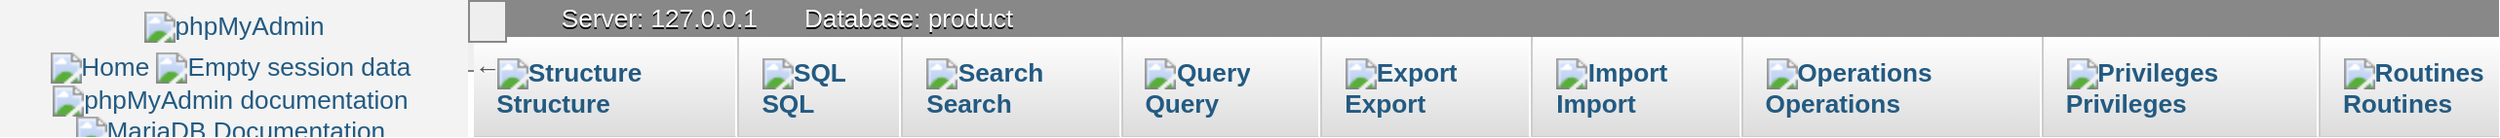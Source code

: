 <mxfile version="20.2.3" type="device"><diagram id="c2Wayo5LYa01e8na2tRt" name="Page-1"><mxGraphModel dx="1888" dy="489" grid="1" gridSize="10" guides="1" tooltips="1" connect="1" arrows="1" fold="1" page="1" pageScale="1" pageWidth="850" pageHeight="1100" math="0" shadow="0"><root><mxCell id="0"/><mxCell id="1" parent="0"/><mxCell id="knCajlq2NsFGoL4pwvTv-1" value="&lt;div style=&quot;box-sizing: border-box; width: 240px; position: fixed; top: 0px; left: 0px; height: 100vh; background: url(&amp;quot;../img/left_nav_bg.png&amp;quot;) right 0px repeat-y rgb(243, 243, 243); color: rgb(0, 0, 0); z-index: 800; font-family: sans-serif; font-size: 13.12px; font-style: normal; font-variant-ligatures: normal; font-variant-caps: normal; font-weight: 400; letter-spacing: normal; orphans: 2; text-align: left; text-indent: 0px; text-transform: none; widows: 2; word-spacing: 0px; -webkit-text-stroke-width: 0px; text-decoration-thickness: initial; text-decoration-style: initial; text-decoration-color: initial;&quot; data-config-navigation-width=&quot;240&quot; id=&quot;pma_navigation&quot;&gt;&lt;div style=&quot;box-sizing: border-box; width: 20px; height: 22px; line-height: 22px; background: rgb(238, 238, 238); color: rgb(85, 85, 85); font-weight: bold; position: fixed; top: 0px; left: 240px; text-align: center; cursor: pointer; z-index: 800; text-shadow: rgb(255, 255, 255) 0px 1px 0px; border: 1px solid rgb(136, 136, 136);&quot; title=&quot;Hide panel&quot; id=&quot;pma_navigation_collapser&quot;&gt;&lt;br class=&quot;Apple-interchange-newline&quot;&gt;←&lt;/div&gt;&lt;div style=&quot;box-sizing: border-box; width: 240px; height: 753.6px; position: absolute; top: 0px; left: 0px; z-index: 0;&quot; id=&quot;pma_navigation_content&quot;&gt;&lt;div style=&quot;box-sizing: border-box; overflow: hidden;&quot; id=&quot;pma_navigation_header&quot;&gt;&lt;div style=&quot;box-sizing: border-box; text-align: center; padding: 5px 10px 0px; border: 0px;&quot; id=&quot;pmalogo&quot;&gt;&lt;a style=&quot;box-sizing: border-box; color: rgb(35, 90, 129); text-decoration: none; background-color: transparent; cursor: pointer; outline: none;&quot; href=&quot;http://localhost/phpmyadmin/index.php&quot;&gt;&lt;img style=&quot;box-sizing: border-box; vertical-align: middle; border: 0px;&quot; alt=&quot;phpMyAdmin&quot; src=&quot;http://localhost/phpmyadmin/themes/pmahomme/img/logo_left.png&quot; id=&quot;imgpmalogo&quot;&gt;&lt;/a&gt;&lt;/div&gt;&lt;div style=&quot;box-sizing: border-box; text-align: center; padding: 5px 10px 0px; border: 0px;&quot; id=&quot;navipanellinks&quot;&gt;&lt;a style=&quot;box-sizing: border-box; color: rgb(35, 90, 129); text-decoration: none; background-color: transparent; cursor: pointer; outline: none;&quot; title=&quot;Home&quot; href=&quot;http://localhost/phpmyadmin/index.php?route=/&quot;&gt;&lt;img style=&quot;box-sizing: border-box; vertical-align: middle; border: 0px; margin: 0px; width: 16px; height: 16px; padding: 0px !important; background-image: url(&amp;quot;../img/b_home.png&amp;quot;);&quot; class=&quot;icon ic_b_home&quot; alt=&quot;Home&quot; title=&quot;Home&quot; src=&quot;http://localhost/phpmyadmin/themes/dot.gif&quot;&gt;&lt;/a&gt;&lt;span&gt;&amp;nbsp;&lt;/span&gt;&lt;a style=&quot;box-sizing: border-box; color: rgb(35, 90, 129); text-decoration: none; background-color: transparent; cursor: pointer; outline: none;&quot; title=&quot;Empty session data&quot; href=&quot;http://localhost/phpmyadmin/index.php?route=/logout&quot; class=&quot;logout disableAjax&quot;&gt;&lt;img style=&quot;box-sizing: border-box; vertical-align: middle; border: 0px; margin: 0px; width: 16px; height: 16px; padding: 0px !important; background-image: url(&amp;quot;../img/s_loggoff.png&amp;quot;);&quot; class=&quot;icon ic_s_loggoff&quot; alt=&quot;Empty session data&quot; title=&quot;Empty session data&quot; src=&quot;http://localhost/phpmyadmin/themes/dot.gif&quot;&gt;&lt;/a&gt;&lt;span&gt;&amp;nbsp;&lt;/span&gt;&lt;a style=&quot;box-sizing: border-box; color: rgb(35, 90, 129); text-decoration: none; background-color: transparent; cursor: pointer; outline: none;&quot; rel=&quot;noopener noreferrer&quot; target=&quot;_blank&quot; title=&quot;phpMyAdmin documentation&quot; href=&quot;http://localhost/phpmyadmin/doc/html/index.html&quot;&gt;&lt;img style=&quot;box-sizing: border-box; vertical-align: middle; border: 0px; margin: 0px; width: 16px; height: 16px; padding: 0px !important; background-image: url(&amp;quot;../img/b_docs.png&amp;quot;);&quot; class=&quot;icon ic_b_docs&quot; alt=&quot;phpMyAdmin documentation&quot; title=&quot;phpMyAdmin documentation&quot; src=&quot;http://localhost/phpmyadmin/themes/dot.gif&quot;&gt;&lt;/a&gt;&lt;span&gt;&amp;nbsp;&lt;/span&gt;&lt;a style=&quot;box-sizing: border-box; color: rgb(35, 90, 129); text-decoration: none; background-color: transparent; cursor: pointer; outline: none;&quot; rel=&quot;noopener noreferrer&quot; target=&quot;_blank&quot; title=&quot;MariaDB Documentation&quot; href=&quot;http://localhost/phpmyadmin/url.php?url=https%3A%2F%2Fmariadb.com%2Fkb%2Fen%2Fdocumentation%2F&quot;&gt;&lt;img style=&quot;box-sizing: border-box; vertical-align: middle; border: 0px; margin: 0px; width: 16px; height: 16px; padding: 0px !important; background-image: url(&amp;quot;../img/b_sqlhelp.png&amp;quot;);&quot; class=&quot;icon ic_b_sqlhelp&quot; alt=&quot;MariaDB Documentation&quot; title=&quot;MariaDB Documentation&quot; src=&quot;http://localhost/phpmyadmin/themes/dot.gif&quot;&gt;&lt;/a&gt;&lt;span&gt;&amp;nbsp;&lt;/span&gt;&lt;a style=&quot;box-sizing: border-box; color: rgb(35, 90, 129); text-decoration: none; background-color: transparent; cursor: pointer; outline: none;&quot; title=&quot;Navigation panel settings&quot; href=&quot;http://localhost/phpmyadmin/index.php?route=/database/designer&amp;amp;db=product#&quot; id=&quot;pma_navigation_settings_icon&quot;&gt;&lt;img style=&quot;box-sizing: border-box; vertical-align: middle; border: 0px; margin: 0px; width: 16px; height: 16px; padding: 0px !important; background-image: url(&amp;quot;../img/s_cog.png&amp;quot;);&quot; class=&quot;icon ic_s_cog&quot; alt=&quot;Navigation panel settings&quot; title=&quot;Navigation panel settings&quot; src=&quot;http://localhost/phpmyadmin/themes/dot.gif&quot;&gt;&lt;/a&gt;&lt;span&gt;&amp;nbsp;&lt;/span&gt;&lt;a style=&quot;box-sizing: border-box; color: rgb(35, 90, 129); text-decoration: none; background-color: transparent; cursor: pointer; outline: none;&quot; title=&quot;Reload navigation panel&quot; href=&quot;http://localhost/phpmyadmin/index.php?route=/database/designer&amp;amp;db=product#&quot; id=&quot;pma_navigation_reload&quot;&gt;&lt;img style=&quot;box-sizing: border-box; vertical-align: middle; border: 0px; margin: 0px; width: 16px; height: 16px; padding: 0px !important; background-image: url(&amp;quot;../img/s_reload.png&amp;quot;);&quot; class=&quot;icon ic_s_reload&quot; alt=&quot;Reload navigation panel&quot; title=&quot;Reload navigation panel&quot; src=&quot;http://localhost/phpmyadmin/themes/dot.gif&quot;&gt;&lt;/a&gt;&lt;/div&gt;&lt;/div&gt;&lt;div style=&quot;box-sizing: border-box; margin: 0px 0px 0px 5px; overflow: hidden; color: rgb(68, 68, 68); height: 695.913px; position: relative;&quot; class=&quot;list_container synced highlight autoexpand&quot; id=&quot;pma_navigation_tree&quot;&gt;&lt;div style=&quot;box-sizing: border-box; margin-top: 5px; margin-left: 2px; position: relative;&quot; class=&quot;pma_quick_warp&quot;&gt;&lt;div style=&quot;box-sizing: border-box; float: left; margin-left: 3px; padding: 2px 0px;&quot; class=&quot;drop_list&quot;&gt;&lt;button style=&quot;box-sizing: border-box; border-radius: 0.3em; margin: 0px; font-family: inherit; font-size: 0.82rem; line-height: 1.15; overflow: visible; text-transform: none; appearance: button; display: inline-block; vertical-align: middle; font-weight: 400; color: rgb(68, 68, 68); text-align: center; user-select: none; background: rgb(242, 242, 242); border: 1px solid rgb(221, 221, 221); padding: 0.3em; cursor: pointer;&quot; class=&quot;drop_button btn&quot; title=&quot;Recent tables&quot;&gt;Recent&lt;/button&gt;&lt;/div&gt;&lt;div style=&quot;box-sizing: border-box; float: left; margin-left: 3px; padding: 2px 0px;&quot; class=&quot;drop_list&quot;&gt;&lt;button style=&quot;box-sizing: border-box; border-radius: 0.3em; margin: 0px; font-family: inherit; font-size: 0.82rem; line-height: 1.15; overflow: visible; text-transform: none; appearance: button; display: inline-block; vertical-align: middle; font-weight: 400; color: rgb(68, 68, 68); text-align: center; user-select: none; background: rgb(242, 242, 242); border: 1px solid rgb(221, 221, 221); padding: 0.3em; cursor: pointer;&quot; class=&quot;drop_button btn&quot; title=&quot;Favorite tables&quot;&gt;Favorites&lt;/button&gt;&lt;/div&gt;&lt;div style=&quot;box-sizing: border-box; clear: both;&quot; class=&quot;clearfloat&quot;&gt;&lt;/div&gt;&lt;/div&gt;&lt;div style=&quot;box-sizing: border-box; clear: both;&quot; class=&quot;clearfloat&quot;&gt;&lt;/div&gt;&lt;ul style=&quot;box-sizing: border-box; margin: 0px; clear: both; padding: 0px; list-style-type: none;&quot;&gt;&lt;li style=&quot;box-sizing: border-box; min-height: 16px; margin-bottom: 0px; clear: both;&quot; class=&quot;&quot; id=&quot;navigation_controls_outer&quot;&gt;&lt;div style=&quot;box-sizing: border-box; float: right; padding-right: 23px;&quot; id=&quot;navigation_controls&quot;&gt;&lt;a style=&quot;box-sizing: border-box; color: rgb(0, 0, 0); text-decoration: none; background-color: transparent; cursor: pointer; outline: none; padding-left: 0px;&quot; title=&quot;Collapse all&quot; id=&quot;pma_navigation_collapse&quot; href=&quot;http://localhost/phpmyadmin/index.php?route=/database/designer&amp;amp;db=product#&quot;&gt;&lt;img style=&quot;box-sizing: border-box; vertical-align: middle; border: 0px; margin: 0px; width: 16px; height: 16px; padding: 0px !important;&quot; class=&quot;icon ic_s_collapseall&quot; alt=&quot;Collapse all&quot; title=&quot;Collapse all&quot; src=&quot;http://localhost/phpmyadmin/themes/dot.gif&quot;&gt;&lt;/a&gt;&lt;a style=&quot;box-sizing: border-box; color: rgb(0, 0, 0); text-decoration: none; background-color: transparent; cursor: pointer; outline: none; padding-left: 0px;&quot; title=&quot;Unlink from main panel&quot; id=&quot;pma_navigation_sync&quot; href=&quot;http://localhost/phpmyadmin/index.php?route=/database/designer&amp;amp;db=product#&quot;&gt;&lt;img style=&quot;box-sizing: border-box; vertical-align: middle; border: 0px; margin: 0px; width: 16px; height: 16px; padding: 0px !important; background-image: url(&amp;quot;../img/s_link.png&amp;quot;);&quot; class=&quot;icon ic_s_link&quot; alt=&quot;Unlink from main panel&quot; title=&quot;Unlink from main panel&quot; src=&quot;http://localhost/phpmyadmin/themes/dot.gif&quot;&gt;&lt;/a&gt;&lt;/div&gt;&lt;/li&gt;&lt;/ul&gt;&lt;div style=&quot;box-sizing: border-box; width: 235px; overflow: hidden auto; position: absolute; height: 640.975px;&quot; id=&quot;pma_navigation_tree_content&quot;&gt;&lt;ul style=&quot;box-sizing: border-box; margin: 0px; clear: both; padding: 0px; list-style-type: none;&quot;&gt;&lt;li style=&quot;box-sizing: border-box; margin-bottom: 0px; clear: both; min-height: 16px;&quot; class=&quot;first new_database italics&quot;&gt;&lt;div style=&quot;box-sizing: border-box; position: relative; width: 1.5em; height: 1.5em; min-width: 16px; min-height: 16px; float: left;&quot; class=&quot;block&quot;&gt;&lt;i style=&quot;box-sizing: border-box; display: block; width: 1.5em; height: 1.7em; min-width: 16px; min-height: 8px; position: relative; bottom: 0.7em; left: 0.75em; z-index: 0; border-left: 0px; border-bottom: 1px solid rgb(102, 102, 102);&quot; class=&quot;first&quot;&gt;&lt;/i&gt;&lt;/div&gt;&lt;div style=&quot;box-sizing: border-box; position: relative; width: 1.5em; height: 1.5em; min-width: 16px; min-height: 16px; float: left;&quot; class=&quot;block second&quot;&gt;&lt;a style=&quot;box-sizing: border-box; color: rgb(0, 0, 0); text-decoration: none; background-color: transparent; cursor: pointer; outline: none; padding-left: 0px; position: absolute; left: 9.838px; top: 9.838px; z-index: 10;&quot; href=&quot;http://localhost/phpmyadmin/index.php?route=/server/databases&amp;amp;server=1&quot;&gt;&lt;img style=&quot;box-sizing: border-box; vertical-align: middle; border: 0px; margin: 0px 0px 0px -7px; width: 16px; height: 16px; padding: 0px !important; background-image: url(&amp;quot;../img/b_newdb.png&amp;quot;); position: relative; top: -0.6em; left: 0px;&quot; class=&quot;icon ic_b_newdb&quot; alt=&quot;&quot; title=&quot;&quot; src=&quot;http://localhost/phpmyadmin/themes/dot.gif&quot;&gt;&lt;/a&gt;&lt;/div&gt;&lt;a style=&quot;box-sizing: border-box; color: rgb(0, 0, 0); text-decoration: none; background-color: transparent; cursor: pointer; outline: none; padding-left: 0.3em; line-height: 1.5em; height: 1.5em; position: relative; z-index: 100; vertical-align: sub;&quot; title=&quot;New&quot; href=&quot;http://localhost/phpmyadmin/index.php?route=/server/databases&amp;amp;server=1&quot; class=&quot;hover_show_full&quot;&gt;New&lt;/a&gt;&lt;div style=&quot;box-sizing: border-box; clear: both;&quot; class=&quot;clearfloat&quot;&gt;&lt;/div&gt;&lt;/li&gt;&lt;li style=&quot;box-sizing: border-box; margin-bottom: 0px; clear: both; min-height: 16px;&quot; class=&quot;database&quot;&gt;&lt;div style=&quot;box-sizing: border-box; position: relative; width: 1.5em; height: 1.5em; min-width: 16px; min-height: 16px; float: left;&quot; class=&quot;block&quot;&gt;&lt;i style=&quot;box-sizing: border-box; display: block; width: 1.5em; height: 1.7em; min-width: 16px; min-height: 8px; position: relative; bottom: 0.7em; left: 0.75em; z-index: 0; border-left: 1px solid rgb(102, 102, 102); border-bottom: 1px solid rgb(102, 102, 102);&quot;&gt;&lt;/i&gt;&lt;b style=&quot;box-sizing: border-box; font-weight: bolder; width: 1.5em; height: 0.75em; min-width: 16px; min-height: 8px; position: absolute; bottom: 0px; left: 0.75em; z-index: 0; display: block; border-left: 1px solid rgb(102, 102, 102);&quot;&gt;&lt;/b&gt;&lt;a style=&quot;box-sizing: border-box; color: rgb(0, 0, 0); text-decoration: none; background-color: transparent; cursor: pointer; outline: none; padding-left: 0px; position: absolute; left: 9.838px; top: 9.838px; z-index: 10;&quot; href=&quot;http://localhost/phpmyadmin/index.php?route=/database/designer&amp;amp;db=product#&quot; class=&quot;expander&quot;&gt;&lt;img style=&quot;box-sizing: border-box; vertical-align: middle; border: 0px; margin: 0px 0px 0px -7px; width: 16px; height: 16px; padding: 0px !important; background-image: url(&amp;quot;../img/b_plus.png&amp;quot;); position: relative; top: -0.6em; left: 0px;&quot; class=&quot;icon ic_b_plus&quot; alt=&quot;Expand/Collapse&quot; title=&quot;Expand/Collapse&quot; src=&quot;http://localhost/phpmyadmin/themes/dot.gif&quot;&gt;&lt;/a&gt;&lt;/div&gt;&lt;div style=&quot;box-sizing: border-box; position: relative; width: 1.5em; height: 1.5em; min-width: 16px; min-height: 16px; float: left;&quot; class=&quot;block second&quot;&gt;&lt;a style=&quot;box-sizing: border-box; color: rgb(0, 0, 0); text-decoration: none; background-color: transparent; cursor: pointer; outline: none; padding-left: 0px; position: absolute; left: 9.838px; top: 9.838px; z-index: 10;&quot; href=&quot;http://localhost/phpmyadmin/index.php?route=/database/operations&amp;amp;server=1&amp;amp;db=backup&amp;amp;&quot;&gt;&lt;img style=&quot;box-sizing: border-box; vertical-align: middle; border: 0px; margin: 0px 0px 0px -7px; width: 16px; height: 16px; padding: 0px !important; background-image: url(&amp;quot;../img/s_db.png&amp;quot;); position: relative; top: -0.6em; left: 0px;&quot; class=&quot;icon ic_s_db&quot; alt=&quot;Database operations&quot; title=&quot;Database operations&quot; src=&quot;http://localhost/phpmyadmin/themes/dot.gif&quot;&gt;&lt;/a&gt;&lt;/div&gt;&lt;a style=&quot;box-sizing: border-box; color: rgb(0, 0, 0); text-decoration: none; background-color: transparent; cursor: pointer; outline: none; padding-left: 0.3em; line-height: 1.5em; height: 1.5em; position: relative; z-index: 100; vertical-align: sub;&quot; title=&quot;Structure&quot; href=&quot;http://localhost/phpmyadmin/index.php?route=/database/structure&amp;amp;server=1&amp;amp;db=backup&quot; class=&quot;hover_show_full&quot;&gt;backup&lt;/a&gt;&lt;div style=&quot;box-sizing: border-box; clear: both;&quot; class=&quot;clearfloat&quot;&gt;&lt;/div&gt;&lt;/li&gt;&lt;li style=&quot;box-sizing: border-box; margin-bottom: 0px; clear: both; min-height: 16px;&quot; class=&quot;database&quot;&gt;&lt;div style=&quot;box-sizing: border-box; position: relative; width: 1.5em; height: 1.5em; min-width: 16px; min-height: 16px; float: left;&quot; class=&quot;block&quot;&gt;&lt;i style=&quot;box-sizing: border-box; display: block; width: 1.5em; height: 1.7em; min-width: 16px; min-height: 8px; position: relative; bottom: 0.7em; left: 0.75em; z-index: 0; border-left: 1px solid rgb(102, 102, 102); border-bottom: 1px solid rgb(102, 102, 102);&quot;&gt;&lt;/i&gt;&lt;b style=&quot;box-sizing: border-box; font-weight: bolder; width: 1.5em; height: 0.75em; min-width: 16px; min-height: 8px; position: absolute; bottom: 0px; left: 0.75em; z-index: 0; display: block; border-left: 1px solid rgb(102, 102, 102);&quot;&gt;&lt;/b&gt;&lt;a style=&quot;box-sizing: border-box; color: rgb(0, 0, 0); text-decoration: none; background-color: transparent; cursor: pointer; outline: none; padding-left: 0px; position: absolute; left: 9.838px; top: 9.838px; z-index: 10;&quot; href=&quot;http://localhost/phpmyadmin/index.php?route=/database/designer&amp;amp;db=product#&quot; class=&quot;expander&quot;&gt;&lt;img style=&quot;box-sizing: border-box; vertical-align: middle; border: 0px; margin: 0px 0px 0px -7px; width: 16px; height: 16px; padding: 0px !important; background-image: url(&amp;quot;../img/b_plus.png&amp;quot;); position: relative; top: -0.6em; left: 0px;&quot; class=&quot;icon ic_b_plus&quot; alt=&quot;Expand/Collapse&quot; title=&quot;Expand/Collapse&quot; src=&quot;http://localhost/phpmyadmin/themes/dot.gif&quot;&gt;&lt;/a&gt;&lt;/div&gt;&lt;div style=&quot;box-sizing: border-box; position: relative; width: 1.5em; height: 1.5em; min-width: 16px; min-height: 16px; float: left;&quot; class=&quot;block second&quot;&gt;&lt;a style=&quot;box-sizing: border-box; color: rgb(0, 0, 0); text-decoration: none; background-color: transparent; cursor: pointer; outline: none; padding-left: 0px; position: absolute; left: 9.838px; top: 9.838px; z-index: 10;&quot; href=&quot;http://localhost/phpmyadmin/index.php?route=/database/operations&amp;amp;server=1&amp;amp;db=information_schema&amp;amp;&quot;&gt;&lt;img style=&quot;box-sizing: border-box; vertical-align: middle; border: 0px; margin: 0px 0px 0px -7px; width: 16px; height: 16px; padding: 0px !important; background-image: url(&amp;quot;../img/s_db.png&amp;quot;); position: relative; top: -0.6em; left: 0px;&quot; class=&quot;icon ic_s_db&quot; alt=&quot;Database operations&quot; title=&quot;Database operations&quot; src=&quot;http://localhost/phpmyadmin/themes/dot.gif&quot;&gt;&lt;/a&gt;&lt;/div&gt;&lt;a style=&quot;box-sizing: border-box; color: rgb(0, 0, 0); text-decoration: none; background-color: transparent; cursor: pointer; outline: none; padding-left: 0.3em; line-height: 1.5em; height: 1.5em; position: relative; z-index: 100; vertical-align: sub;&quot; title=&quot;Structure&quot; href=&quot;http://localhost/phpmyadmin/index.php?route=/database/structure&amp;amp;server=1&amp;amp;db=information_schema&quot; class=&quot;hover_show_full&quot;&gt;information_schema&lt;/a&gt;&lt;div style=&quot;box-sizing: border-box; clear: both;&quot; class=&quot;clearfloat&quot;&gt;&lt;/div&gt;&lt;/li&gt;&lt;li style=&quot;box-sizing: border-box; margin-bottom: 0px; clear: both; min-height: 16px;&quot; class=&quot;database&quot;&gt;&lt;div style=&quot;box-sizing: border-box; position: relative; width: 1.5em; height: 1.5em; min-width: 16px; min-height: 16px; float: left;&quot; class=&quot;block&quot;&gt;&lt;i style=&quot;box-sizing: border-box; display: block; width: 1.5em; height: 1.7em; min-width: 16px; min-height: 8px; position: relative; bottom: 0.7em; left: 0.75em; z-index: 0; border-left: 1px solid rgb(102, 102, 102); border-bottom: 1px solid rgb(102, 102, 102);&quot;&gt;&lt;/i&gt;&lt;b style=&quot;box-sizing: border-box; font-weight: bolder; width: 1.5em; height: 0.75em; min-width: 16px; min-height: 8px; position: absolute; bottom: 0px; left: 0.75em; z-index: 0; display: block; border-left: 1px solid rgb(102, 102, 102);&quot;&gt;&lt;/b&gt;&lt;a style=&quot;box-sizing: border-box; color: rgb(0, 0, 0); text-decoration: none; background-color: transparent; cursor: pointer; outline: none; padding-left: 0px; position: absolute; left: 9.838px; top: 9.838px; z-index: 10;&quot; href=&quot;http://localhost/phpmyadmin/index.php?route=/database/designer&amp;amp;db=product#&quot; class=&quot;expander&quot;&gt;&lt;img style=&quot;box-sizing: border-box; vertical-align: middle; border: 0px; margin: 0px 0px 0px -7px; width: 16px; height: 16px; padding: 0px !important; background-image: url(&amp;quot;../img/b_plus.png&amp;quot;); position: relative; top: -0.6em; left: 0px;&quot; class=&quot;icon ic_b_plus&quot; alt=&quot;Expand/Collapse&quot; title=&quot;Expand/Collapse&quot; src=&quot;http://localhost/phpmyadmin/themes/dot.gif&quot;&gt;&lt;/a&gt;&lt;/div&gt;&lt;div style=&quot;box-sizing: border-box; position: relative; width: 1.5em; height: 1.5em; min-width: 16px; min-height: 16px; float: left;&quot; class=&quot;block second&quot;&gt;&lt;a style=&quot;box-sizing: border-box; color: rgb(0, 0, 0); text-decoration: none; background-color: transparent; cursor: pointer; outline: none; padding-left: 0px; position: absolute; left: 9.838px; top: 9.838px; z-index: 10;&quot; href=&quot;http://localhost/phpmyadmin/index.php?route=/database/operations&amp;amp;server=1&amp;amp;db=leavesystem&amp;amp;&quot;&gt;&lt;img style=&quot;box-sizing: border-box; vertical-align: middle; border: 0px; margin: 0px 0px 0px -7px; width: 16px; height: 16px; padding: 0px !important; background-image: url(&amp;quot;../img/s_db.png&amp;quot;); position: relative; top: -0.6em; left: 0px;&quot; class=&quot;icon ic_s_db&quot; alt=&quot;Database operations&quot; title=&quot;Database operations&quot; src=&quot;http://localhost/phpmyadmin/themes/dot.gif&quot;&gt;&lt;/a&gt;&lt;/div&gt;&lt;a style=&quot;box-sizing: border-box; color: rgb(0, 0, 0); text-decoration: none; background-color: transparent; cursor: pointer; outline: none; padding-left: 0.3em; line-height: 1.5em; height: 1.5em; position: relative; z-index: 100; vertical-align: sub;&quot; title=&quot;Structure&quot; href=&quot;http://localhost/phpmyadmin/index.php?route=/database/structure&amp;amp;server=1&amp;amp;db=leavesystem&quot; class=&quot;hover_show_full&quot;&gt;leavesystem&lt;/a&gt;&lt;div style=&quot;box-sizing: border-box; clear: both;&quot; class=&quot;clearfloat&quot;&gt;&lt;/div&gt;&lt;/li&gt;&lt;li style=&quot;box-sizing: border-box; margin-bottom: 0px; clear: both; min-height: 16px;&quot; class=&quot;database&quot;&gt;&lt;div style=&quot;box-sizing: border-box; position: relative; width: 1.5em; height: 1.5em; min-width: 16px; min-height: 16px; float: left;&quot; class=&quot;block&quot;&gt;&lt;i style=&quot;box-sizing: border-box; display: block; width: 1.5em; height: 1.7em; min-width: 16px; min-height: 8px; position: relative; bottom: 0.7em; left: 0.75em; z-index: 0; border-left: 1px solid rgb(102, 102, 102); border-bottom: 1px solid rgb(102, 102, 102);&quot;&gt;&lt;/i&gt;&lt;b style=&quot;box-sizing: border-box; font-weight: bolder; width: 1.5em; height: 0.75em; min-width: 16px; min-height: 8px; position: absolute; bottom: 0px; left: 0.75em; z-index: 0; display: block; border-left: 1px solid rgb(102, 102, 102);&quot;&gt;&lt;/b&gt;&lt;a style=&quot;box-sizing: border-box; color: rgb(0, 0, 0); text-decoration: none; background-color: transparent; cursor: pointer; outline: none; padding-left: 0px; position: absolute; left: 9.838px; top: 9.838px; z-index: 10;&quot; href=&quot;http://localhost/phpmyadmin/index.php?route=/database/designer&amp;amp;db=product#&quot; class=&quot;expander&quot;&gt;&lt;img style=&quot;box-sizing: border-box; vertical-align: middle; border: 0px; margin: 0px 0px 0px -7px; width: 16px; height: 16px; padding: 0px !important; background-image: url(&amp;quot;../img/b_plus.png&amp;quot;); position: relative; top: -0.6em; left: 0px;&quot; class=&quot;icon ic_b_plus&quot; alt=&quot;Expand/Collapse&quot; title=&quot;Expand/Collapse&quot; src=&quot;http://localhost/phpmyadmin/themes/dot.gif&quot;&gt;&lt;/a&gt;&lt;/div&gt;&lt;div style=&quot;box-sizing: border-box; position: relative; width: 1.5em; height: 1.5em; min-width: 16px; min-height: 16px; float: left;&quot; class=&quot;block second&quot;&gt;&lt;a style=&quot;box-sizing: border-box; color: rgb(0, 0, 0); text-decoration: none; background-color: transparent; cursor: pointer; outline: none; padding-left: 0px; position: absolute; left: 9.838px; top: 9.838px; z-index: 10;&quot; href=&quot;http://localhost/phpmyadmin/index.php?route=/database/operations&amp;amp;server=1&amp;amp;db=mysql&amp;amp;&quot;&gt;&lt;img style=&quot;box-sizing: border-box; vertical-align: middle; border: 0px; margin: 0px 0px 0px -7px; width: 16px; height: 16px; padding: 0px !important; background-image: url(&amp;quot;../img/s_db.png&amp;quot;); position: relative; top: -0.6em; left: 0px;&quot; class=&quot;icon ic_s_db&quot; alt=&quot;Database operations&quot; title=&quot;Database operations&quot; src=&quot;http://localhost/phpmyadmin/themes/dot.gif&quot;&gt;&lt;/a&gt;&lt;/div&gt;&lt;a style=&quot;box-sizing: border-box; color: rgb(0, 0, 0); text-decoration: none; background-color: transparent; cursor: pointer; outline: none; padding-left: 0.3em; line-height: 1.5em; height: 1.5em; position: relative; z-index: 100; vertical-align: sub;&quot; title=&quot;Structure&quot; href=&quot;http://localhost/phpmyadmin/index.php?route=/database/structure&amp;amp;server=1&amp;amp;db=mysql&quot; class=&quot;hover_show_full&quot;&gt;mysql&lt;/a&gt;&lt;div style=&quot;box-sizing: border-box; clear: both;&quot; class=&quot;clearfloat&quot;&gt;&lt;/div&gt;&lt;/li&gt;&lt;li style=&quot;box-sizing: border-box; margin-bottom: 0px; clear: both; min-height: 16px;&quot; class=&quot;database&quot;&gt;&lt;div style=&quot;box-sizing: border-box; position: relative; width: 1.5em; height: 1.5em; min-width: 16px; min-height: 16px; float: left;&quot; class=&quot;block&quot;&gt;&lt;i style=&quot;box-sizing: border-box; display: block; width: 1.5em; height: 1.7em; min-width: 16px; min-height: 8px; position: relative; bottom: 0.7em; left: 0.75em; z-index: 0; border-left: 1px solid rgb(102, 102, 102); border-bottom: 1px solid rgb(102, 102, 102);&quot;&gt;&lt;/i&gt;&lt;b style=&quot;box-sizing: border-box; font-weight: bolder; width: 1.5em; height: 0.75em; min-width: 16px; min-height: 8px; position: absolute; bottom: 0px; left: 0.75em; z-index: 0; display: block; border-left: 1px solid rgb(102, 102, 102);&quot;&gt;&lt;/b&gt;&lt;a style=&quot;box-sizing: border-box; color: rgb(0, 0, 0); text-decoration: none; background-color: transparent; cursor: pointer; outline: none; padding-left: 0px; position: absolute; left: 9.838px; top: 9.838px; z-index: 10;&quot; href=&quot;http://localhost/phpmyadmin/index.php?route=/database/designer&amp;amp;db=product#&quot; class=&quot;expander&quot;&gt;&lt;img style=&quot;box-sizing: border-box; vertical-align: middle; border: 0px; margin: 0px 0px 0px -7px; width: 16px; height: 16px; padding: 0px !important; background-image: url(&amp;quot;../img/b_plus.png&amp;quot;); position: relative; top: -0.6em; left: 0px;&quot; class=&quot;icon ic_b_plus&quot; alt=&quot;Expand/Collapse&quot; title=&quot;Expand/Collapse&quot; src=&quot;http://localhost/phpmyadmin/themes/dot.gif&quot;&gt;&lt;/a&gt;&lt;/div&gt;&lt;div style=&quot;box-sizing: border-box; position: relative; width: 1.5em; height: 1.5em; min-width: 16px; min-height: 16px; float: left;&quot; class=&quot;block second&quot;&gt;&lt;a style=&quot;box-sizing: border-box; color: rgb(0, 0, 0); text-decoration: none; background-color: transparent; cursor: pointer; outline: none; padding-left: 0px; position: absolute; left: 9.838px; top: 9.838px; z-index: 10;&quot; href=&quot;http://localhost/phpmyadmin/index.php?route=/database/operations&amp;amp;server=1&amp;amp;db=performance_schema&amp;amp;&quot;&gt;&lt;img style=&quot;box-sizing: border-box; vertical-align: middle; border: 0px; margin: 0px 0px 0px -7px; width: 16px; height: 16px; padding: 0px !important; background-image: url(&amp;quot;../img/s_db.png&amp;quot;); position: relative; top: -0.6em; left: 0px;&quot; class=&quot;icon ic_s_db&quot; alt=&quot;Database operations&quot; title=&quot;Database operations&quot; src=&quot;http://localhost/phpmyadmin/themes/dot.gif&quot;&gt;&lt;/a&gt;&lt;/div&gt;&lt;a style=&quot;box-sizing: border-box; color: rgb(0, 0, 0); text-decoration: none; background-color: transparent; cursor: pointer; outline: none; padding-left: 0.3em; line-height: 1.5em; height: 1.5em; position: relative; z-index: 100; vertical-align: sub;&quot; title=&quot;Structure&quot; href=&quot;http://localhost/phpmyadmin/index.php?route=/database/structure&amp;amp;server=1&amp;amp;db=performance_schema&quot; class=&quot;hover_show_full&quot;&gt;performance_schema&lt;/a&gt;&lt;div style=&quot;box-sizing: border-box; clear: both;&quot; class=&quot;clearfloat&quot;&gt;&lt;/div&gt;&lt;/li&gt;&lt;li style=&quot;box-sizing: border-box; margin-bottom: 0px; clear: both; min-height: 16px;&quot; class=&quot;database&quot;&gt;&lt;div style=&quot;box-sizing: border-box; position: relative; width: 1.5em; height: 1.5em; min-width: 16px; min-height: 16px; float: left;&quot; class=&quot;block&quot;&gt;&lt;i style=&quot;box-sizing: border-box; display: block; width: 1.5em; height: 1.7em; min-width: 16px; min-height: 8px; position: relative; bottom: 0.7em; left: 0.75em; z-index: 0; border-left: 1px solid rgb(102, 102, 102); border-bottom: 1px solid rgb(102, 102, 102);&quot;&gt;&lt;/i&gt;&lt;b style=&quot;box-sizing: border-box; font-weight: bolder; width: 1.5em; height: 0.75em; min-width: 16px; min-height: 8px; position: absolute; bottom: 0px; left: 0.75em; z-index: 0; display: block; border-left: 1px solid rgb(102, 102, 102);&quot;&gt;&lt;/b&gt;&lt;a style=&quot;box-sizing: border-box; color: rgb(0, 0, 0); text-decoration: none; background-color: transparent; cursor: pointer; outline: none; padding-left: 0px; position: absolute; left: 9.838px; top: 9.838px; z-index: 10;&quot; href=&quot;http://localhost/phpmyadmin/index.php?route=/database/designer&amp;amp;db=product#&quot; class=&quot;expander&quot;&gt;&lt;img style=&quot;box-sizing: border-box; vertical-align: middle; border: 0px; margin: 0px 0px 0px -7px; width: 16px; height: 16px; padding: 0px !important; background-image: url(&amp;quot;../img/b_plus.png&amp;quot;); position: relative; top: -0.6em; left: 0px;&quot; class=&quot;icon ic_b_plus&quot; alt=&quot;Expand/Collapse&quot; title=&quot;Expand/Collapse&quot; src=&quot;http://localhost/phpmyadmin/themes/dot.gif&quot;&gt;&lt;/a&gt;&lt;/div&gt;&lt;div style=&quot;box-sizing: border-box; position: relative; width: 1.5em; height: 1.5em; min-width: 16px; min-height: 16px; float: left;&quot; class=&quot;block second&quot;&gt;&lt;a style=&quot;box-sizing: border-box; color: rgb(0, 0, 0); text-decoration: none; background-color: transparent; cursor: pointer; outline: none; padding-left: 0px; position: absolute; left: 9.838px; top: 9.838px; z-index: 10;&quot; href=&quot;http://localhost/phpmyadmin/index.php?route=/database/operations&amp;amp;server=1&amp;amp;db=phpmyadmin&amp;amp;&quot;&gt;&lt;img style=&quot;box-sizing: border-box; vertical-align: middle; border: 0px; margin: 0px 0px 0px -7px; width: 16px; height: 16px; padding: 0px !important; background-image: url(&amp;quot;../img/s_db.png&amp;quot;); position: relative; top: -0.6em; left: 0px;&quot; class=&quot;icon ic_s_db&quot; alt=&quot;Database operations&quot; title=&quot;Database operations&quot; src=&quot;http://localhost/phpmyadmin/themes/dot.gif&quot;&gt;&lt;/a&gt;&lt;/div&gt;&lt;a style=&quot;box-sizing: border-box; color: rgb(0, 0, 0); text-decoration: none; background-color: transparent; cursor: pointer; outline: none; padding-left: 0.3em; line-height: 1.5em; height: 1.5em; position: relative; z-index: 100; vertical-align: sub;&quot; title=&quot;Structure&quot; href=&quot;http://localhost/phpmyadmin/index.php?route=/database/structure&amp;amp;server=1&amp;amp;db=phpmyadmin&quot; class=&quot;hover_show_full&quot;&gt;phpmyadmin&lt;/a&gt;&lt;div style=&quot;box-sizing: border-box; clear: both;&quot; class=&quot;clearfloat&quot;&gt;&lt;/div&gt;&lt;/li&gt;&lt;li style=&quot;box-sizing: border-box; margin-bottom: 0px; clear: both; min-height: 16px; color: rgb(0, 0, 0); background-color: rgb(221, 221, 221);&quot; class=&quot;database selected&quot;&gt;&lt;div style=&quot;box-sizing: border-box; position: relative; width: 1.5em; height: 1.5em; min-width: 16px; min-height: 16px; float: left;&quot; class=&quot;block&quot;&gt;&lt;i style=&quot;box-sizing: border-box; display: block; width: 1.5em; height: 1.7em; min-width: 16px; min-height: 8px; position: relative; bottom: 0.7em; left: 0.75em; z-index: 0; border-left: 1px solid rgb(102, 102, 102); border-bottom: 1px solid rgb(102, 102, 102);&quot;&gt;&lt;/i&gt;&lt;b style=&quot;box-sizing: border-box; font-weight: bolder; width: 1.5em; height: 0.75em; min-width: 16px; min-height: 8px; position: absolute; bottom: 0px; left: 0.75em; z-index: 0; display: block; border-left: 1px solid rgb(102, 102, 102);&quot;&gt;&lt;/b&gt;&lt;a style=&quot;box-sizing: border-box; color: rgb(0, 0, 0); text-decoration: none; background-color: transparent; cursor: pointer; outline: none; padding-left: 0px; position: absolute; left: 9.838px; top: 9.838px; z-index: 10;&quot; href=&quot;http://localhost/phpmyadmin/index.php?route=/database/designer&amp;amp;db=product#&quot; class=&quot;expander loaded&quot;&gt;&lt;img style=&quot;box-sizing: border-box; vertical-align: middle; border: 0px; margin: 0px 0px 0px -7px; width: 16px; height: 16px; padding: 0px !important; background-image: url(&amp;quot;../img/b_minus.png&amp;quot;); position: relative; top: -0.6em; left: 0px;&quot; class=&quot;icon ic_b_minus&quot; alt=&quot;&quot; title=&quot;&quot; src=&quot;http://localhost/phpmyadmin/themes/dot.gif&quot;&gt;&lt;/a&gt;&lt;/div&gt;&lt;div style=&quot;box-sizing: border-box; position: relative; width: 1.5em; height: 1.5em; min-width: 16px; min-height: 16px; float: left;&quot; class=&quot;block second&quot;&gt;&lt;a style=&quot;box-sizing: border-box; color: rgb(0, 0, 0); text-decoration: none; background-color: transparent; cursor: pointer; outline: none; padding-left: 0px; position: absolute; left: 9.838px; top: 9.838px; z-index: 10;&quot; href=&quot;http://localhost/phpmyadmin/index.php?route=/database/operations&amp;amp;server=1&amp;amp;db=product&amp;amp;&quot;&gt;&lt;img style=&quot;box-sizing: border-box; vertical-align: middle; border: 0px; margin: 0px 0px 0px -7px; width: 16px; height: 16px; padding: 0px !important; background-image: url(&amp;quot;../img/s_db.png&amp;quot;); position: relative; top: -0.6em; left: 0px;&quot; class=&quot;icon ic_s_db&quot; alt=&quot;Database operations&quot; title=&quot;Database operations&quot; src=&quot;http://localhost/phpmyadmin/themes/dot.gif&quot;&gt;&lt;/a&gt;&lt;/div&gt;&lt;a style=&quot;box-sizing: border-box; color: rgb(0, 0, 0); text-decoration: none; background-color: transparent; cursor: pointer; outline: none; padding-left: 0.3em; line-height: 1.5em; height: 1.5em; position: relative; z-index: 100; vertical-align: sub;&quot; title=&quot;Structure&quot; href=&quot;http://localhost/phpmyadmin/index.php?route=/database/structure&amp;amp;server=1&amp;amp;db=product&quot; class=&quot;hover_show_full&quot;&gt;product&lt;/a&gt;&lt;div style=&quot;box-sizing: border-box; clear: both;&quot; class=&quot;clearfloat&quot;&gt;&lt;/div&gt;&lt;div style=&quot;box-sizing: border-box; border-left: 1px solid rgb(102, 102, 102); margin-left: 0.75em; padding-left: 0.75em;&quot; class=&quot;list_container&quot;&gt;&lt;ul style=&quot;box-sizing: border-box; margin: 0px; clear: both; padding: 0px; list-style-type: none; position: relative;&quot;&gt;&lt;li style=&quot;box-sizing: border-box; margin-bottom: 0px; clear: both; min-height: 16px;&quot; class=&quot;new_table italics new_table italics&quot;&gt;&lt;div style=&quot;box-sizing: border-box; position: relative; width: 1.5em; height: 1.5em; min-width: 16px; min-height: 16px; float: left;&quot; class=&quot;block&quot;&gt;&lt;i style=&quot;box-sizing: border-box; display: block; width: 1.5em; height: 1.7em; min-width: 16px; min-height: 8px; position: relative; bottom: 0.7em; left: 0.75em; z-index: 0; border-left: 1px solid rgb(102, 102, 102); border-bottom: 1px solid rgb(102, 102, 102);&quot;&gt;&lt;/i&gt;&lt;/div&gt;&lt;div style=&quot;box-sizing: border-box; position: relative; width: 1.5em; height: 1.5em; min-width: 16px; min-height: 16px; float: left;&quot; class=&quot;block second&quot;&gt;&lt;a style=&quot;box-sizing: border-box; color: rgb(0, 0, 0); text-decoration: none; background-color: transparent; cursor: pointer; outline: none; padding-left: 0px; position: absolute; left: 9.838px; top: 9.838px; z-index: 10;&quot; href=&quot;http://localhost/phpmyadmin/index.php?route=/table/create&amp;amp;server=1&amp;amp;db=product&quot;&gt;&lt;img style=&quot;box-sizing: border-box; vertical-align: middle; border: 0px; margin: 0px 0px 0px -7px; width: 16px; height: 16px; padding: 0px !important; background-image: url(&amp;quot;../img/b_table_add.png&amp;quot;); position: relative; top: -0.6em; left: 0px;&quot; class=&quot;icon ic_b_table_add&quot; alt=&quot;New&quot; title=&quot;New&quot; src=&quot;http://localhost/phpmyadmin/themes/dot.gif&quot;&gt;&lt;/a&gt;&lt;/div&gt;&lt;a style=&quot;box-sizing: border-box; color: rgb(0, 0, 0); text-decoration: none; background-color: transparent; cursor: pointer; outline: none; padding-left: 0.3em; line-height: 1.5em; height: 1.5em; position: relative; z-index: 100; vertical-align: sub;&quot; title=&quot;New&quot; href=&quot;http://localhost/phpmyadmin/index.php?route=/table/create&amp;amp;server=1&amp;amp;db=product&quot; class=&quot;hover_show_full&quot;&gt;New&lt;/a&gt;&lt;div style=&quot;box-sizing: border-box; clear: both;&quot; class=&quot;clearfloat&quot;&gt;&lt;/div&gt;&lt;/li&gt;&lt;li style=&quot;box-sizing: border-box; width: 214.325px; margin-bottom: 0px; color: rgb(68, 68, 68); clear: both; min-height: 16px;&quot; class=&quot;table table&quot;&gt;&lt;div style=&quot;box-sizing: border-box; position: relative; width: 1.5em; height: 1.5em; min-width: 16px; min-height: 16px; float: left;&quot; class=&quot;block&quot;&gt;&lt;i style=&quot;box-sizing: border-box; display: block; width: 1.5em; height: 1.7em; min-width: 16px; min-height: 8px; position: relative; bottom: 0.7em; left: 0.75em; z-index: 0; border-left: 1px solid rgb(102, 102, 102); border-bottom: 1px solid rgb(102, 102, 102);&quot;&gt;&lt;/i&gt;&lt;b style=&quot;box-sizing: border-box; font-weight: bolder; width: 1.5em; height: 0.75em; min-width: 16px; min-height: 8px; position: absolute; bottom: 0px; left: 0.75em; z-index: 0; display: block; border-left: 1px solid rgb(102, 102, 102);&quot;&gt;&lt;/b&gt;&lt;a style=&quot;box-sizing: border-box; color: rgb(0, 0, 0); text-decoration: none; background-color: transparent; cursor: pointer; outline: none; padding-left: 0px; position: absolute; left: 9.838px; top: 9.838px; z-index: 10;&quot; href=&quot;http://localhost/phpmyadmin/index.php?route=/database/designer&amp;amp;db=product#&quot; class=&quot;expander&quot;&gt;&lt;img style=&quot;box-sizing: border-box; vertical-align: middle; border: 0px; margin: 0px 0px 0px -7px; width: 16px; height: 16px; padding: 0px !important; background-image: url(&amp;quot;../img/b_plus.png&amp;quot;); position: relative; top: -0.6em; left: 0px;&quot; class=&quot;icon ic_b_plus&quot; alt=&quot;Expand/Collapse&quot; title=&quot;Expand/Collapse&quot; src=&quot;http://localhost/phpmyadmin/themes/dot.gif&quot;&gt;&lt;/a&gt;&lt;/div&gt;&lt;div style=&quot;box-sizing: border-box; position: relative; width: 1.5em; height: 1.5em; min-width: 16px; min-height: 16px; float: left;&quot; class=&quot;block second&quot;&gt;&lt;a style=&quot;box-sizing: border-box; color: rgb(0, 0, 0); text-decoration: none; background-color: transparent; cursor: pointer; outline: none; padding-left: 0px; position: absolute; left: 9.838px; top: 9.838px; z-index: 10;&quot; href=&quot;http://localhost/phpmyadmin/index.php?route=/table/structure&amp;amp;server=1&amp;amp;db=product&amp;amp;table=admin&quot;&gt;&lt;img style=&quot;box-sizing: border-box; vertical-align: middle; border: 0px; margin: 0px 0px 0px -7px; width: 16px; height: 16px; padding: 0px !important; background-image: url(&amp;quot;../img/b_props.png&amp;quot;); position: relative; top: -0.6em; left: 0px;&quot; class=&quot;icon ic_b_props&quot; alt=&quot;Structure&quot; title=&quot;Structure&quot; src=&quot;http://localhost/phpmyadmin/themes/dot.gif&quot;&gt;&lt;/a&gt;&lt;/div&gt;&lt;a style=&quot;box-sizing: border-box; color: rgb(0, 0, 0); text-decoration: none; background-color: transparent; cursor: pointer; outline: none; padding-left: 0.3em; line-height: 1.5em; height: 1.5em; position: relative; z-index: 100; vertical-align: sub;&quot; title=&quot;Browse&quot; href=&quot;http://localhost/phpmyadmin/index.php?route=/sql&amp;amp;server=1&amp;amp;db=product&amp;amp;table=admin&amp;amp;pos=0&quot; class=&quot;hover_show_full&quot;&gt;admin&lt;/a&gt;&lt;div style=&quot;box-sizing: border-box; clear: both;&quot; class=&quot;clearfloat&quot;&gt;&lt;/div&gt;&lt;/li&gt;&lt;li style=&quot;box-sizing: border-box; width: 214.325px; margin-bottom: 0px; color: rgb(68, 68, 68); clear: both; min-height: 16px;&quot; class=&quot;table table&quot;&gt;&lt;div style=&quot;box-sizing: border-box; position: relative; width: 1.5em; height: 1.5em; min-width: 16px; min-height: 16px; float: left;&quot; class=&quot;block&quot;&gt;&lt;i style=&quot;box-sizing: border-box; display: block; width: 1.5em; height: 1.7em; min-width: 16px; min-height: 8px; position: relative; bottom: 0.7em; left: 0.75em; z-index: 0; border-left: 1px solid rgb(102, 102, 102); border-bottom: 1px solid rgb(102, 102, 102);&quot;&gt;&lt;/i&gt;&lt;b style=&quot;box-sizing: border-box; font-weight: bolder; width: 1.5em; height: 0.75em; min-width: 16px; min-height: 8px; position: absolute; bottom: 0px; left: 0.75em; z-index: 0; display: block; border-left: 1px solid rgb(102, 102, 102);&quot;&gt;&lt;/b&gt;&lt;a style=&quot;box-sizing: border-box; color: rgb(0, 0, 0); text-decoration: none; background-color: transparent; cursor: pointer; outline: none; padding-left: 0px; position: absolute; left: 9.838px; top: 9.838px; z-index: 10;&quot; href=&quot;http://localhost/phpmyadmin/index.php?route=/database/designer&amp;amp;db=product#&quot; class=&quot;expander&quot;&gt;&lt;img style=&quot;box-sizing: border-box; vertical-align: middle; border: 0px; margin: 0px 0px 0px -7px; width: 16px; height: 16px; padding: 0px !important; background-image: url(&amp;quot;../img/b_plus.png&amp;quot;); position: relative; top: -0.6em; left: 0px;&quot; class=&quot;icon ic_b_plus&quot; alt=&quot;Expand/Collapse&quot; title=&quot;Expand/Collapse&quot; src=&quot;http://localhost/phpmyadmin/themes/dot.gif&quot;&gt;&lt;/a&gt;&lt;/div&gt;&lt;div style=&quot;box-sizing: border-box; position: relative; width: 1.5em; height: 1.5em; min-width: 16px; min-height: 16px; float: left;&quot; class=&quot;block second&quot;&gt;&lt;a style=&quot;box-sizing: border-box; color: rgb(0, 0, 0); text-decoration: none; background-color: transparent; cursor: pointer; outline: none; padding-left: 0px; position: absolute; left: 9.838px; top: 9.838px; z-index: 10;&quot; href=&quot;http://localhost/phpmyadmin/index.php?route=/table/structure&amp;amp;server=1&amp;amp;db=product&amp;amp;table=category&quot;&gt;&lt;img style=&quot;box-sizing: border-box; vertical-align: middle; border: 0px; margin: 0px 0px 0px -7px; width: 16px; height: 16px; padding: 0px !important; background-image: url(&amp;quot;../img/b_props.png&amp;quot;); position: relative; top: -0.6em; left: 0px;&quot; class=&quot;icon ic_b_props&quot; alt=&quot;Structure&quot; title=&quot;Structure&quot; src=&quot;http://localhost/phpmyadmin/themes/dot.gif&quot;&gt;&lt;/a&gt;&lt;/div&gt;&lt;a style=&quot;box-sizing: border-box; color: rgb(0, 0, 0); text-decoration: none; background-color: transparent; cursor: pointer; outline: none; padding-left: 0.3em; line-height: 1.5em; height: 1.5em; position: relative; z-index: 100; vertical-align: sub;&quot; title=&quot;Browse&quot; href=&quot;http://localhost/phpmyadmin/index.php?route=/sql&amp;amp;server=1&amp;amp;db=product&amp;amp;table=category&amp;amp;pos=0&quot; class=&quot;hover_show_full&quot;&gt;category&lt;/a&gt;&lt;div style=&quot;box-sizing: border-box; clear: both;&quot; class=&quot;clearfloat&quot;&gt;&lt;/div&gt;&lt;/li&gt;&lt;li style=&quot;box-sizing: border-box; width: 214.325px; margin-bottom: 0px; color: rgb(68, 68, 68); clear: both; min-height: 16px;&quot; class=&quot;table table&quot;&gt;&lt;div style=&quot;box-sizing: border-box; position: relative; width: 1.5em; height: 1.5em; min-width: 16px; min-height: 16px; float: left;&quot; class=&quot;block&quot;&gt;&lt;i style=&quot;box-sizing: border-box; display: block; width: 1.5em; height: 1.7em; min-width: 16px; min-height: 8px; position: relative; bottom: 0.7em; left: 0.75em; z-index: 0; border-left: 1px solid rgb(102, 102, 102); border-bottom: 1px solid rgb(102, 102, 102);&quot;&gt;&lt;/i&gt;&lt;b style=&quot;box-sizing: border-box; font-weight: bolder; width: 1.5em; height: 0.75em; min-width: 16px; min-height: 8px; position: absolute; bottom: 0px; left: 0.75em; z-index: 0; display: block; border-left: 1px solid rgb(102, 102, 102);&quot;&gt;&lt;/b&gt;&lt;a style=&quot;box-sizing: border-box; color: rgb(0, 0, 0); text-decoration: none; background-color: transparent; cursor: pointer; outline: none; padding-left: 0px; position: absolute; left: 9.838px; top: 9.838px; z-index: 10;&quot; href=&quot;http://localhost/phpmyadmin/index.php?route=/database/designer&amp;amp;db=product#&quot; class=&quot;expander&quot;&gt;&lt;img style=&quot;box-sizing: border-box; vertical-align: middle; border: 0px; margin: 0px 0px 0px -7px; width: 16px; height: 16px; padding: 0px !important; background-image: url(&amp;quot;../img/b_plus.png&amp;quot;); position: relative; top: -0.6em; left: 0px;&quot; class=&quot;icon ic_b_plus&quot; alt=&quot;Expand/Collapse&quot; title=&quot;Expand/Collapse&quot; src=&quot;http://localhost/phpmyadmin/themes/dot.gif&quot;&gt;&lt;/a&gt;&lt;/div&gt;&lt;div style=&quot;box-sizing: border-box; position: relative; width: 1.5em; height: 1.5em; min-width: 16px; min-height: 16px; float: left;&quot; class=&quot;block second&quot;&gt;&lt;a style=&quot;box-sizing: border-box; color: rgb(0, 0, 0); text-decoration: none; background-color: transparent; cursor: pointer; outline: none; padding-left: 0px; position: absolute; left: 9.838px; top: 9.838px; z-index: 10;&quot; href=&quot;http://localhost/phpmyadmin/index.php?route=/table/structure&amp;amp;server=1&amp;amp;db=product&amp;amp;table=feedback&quot;&gt;&lt;img style=&quot;box-sizing: border-box; vertical-align: middle; border: 0px; margin: 0px 0px 0px -7px; width: 16px; height: 16px; padding: 0px !important; background-image: url(&amp;quot;../img/b_props.png&amp;quot;); position: relative; top: -0.6em; left: 0px;&quot; class=&quot;icon ic_b_props&quot; alt=&quot;Structure&quot; title=&quot;Structure&quot; src=&quot;http://localhost/phpmyadmin/themes/dot.gif&quot;&gt;&lt;/a&gt;&lt;/div&gt;&lt;a style=&quot;box-sizing: border-box; color: rgb(0, 0, 0); text-decoration: none; background-color: transparent; cursor: pointer; outline: none; padding-left: 0.3em; line-height: 1.5em; height: 1.5em; position: relative; z-index: 100; vertical-align: sub;&quot; title=&quot;Browse&quot; href=&quot;http://localhost/phpmyadmin/index.php?route=/sql&amp;amp;server=1&amp;amp;db=product&amp;amp;table=feedback&amp;amp;pos=0&quot; class=&quot;hover_show_full&quot;&gt;feedback&lt;/a&gt;&lt;div style=&quot;box-sizing: border-box; clear: both;&quot; class=&quot;clearfloat&quot;&gt;&lt;/div&gt;&lt;/li&gt;&lt;li style=&quot;box-sizing: border-box; width: 214.325px; margin-bottom: 0px; color: rgb(68, 68, 68); clear: both; min-height: 16px;&quot; class=&quot;table table&quot;&gt;&lt;div style=&quot;box-sizing: border-box; position: relative; width: 1.5em; height: 1.5em; min-width: 16px; min-height: 16px; float: left;&quot; class=&quot;block&quot;&gt;&lt;i style=&quot;box-sizing: border-box; display: block; width: 1.5em; height: 1.7em; min-width: 16px; min-height: 8px; position: relative; bottom: 0.7em; left: 0.75em; z-index: 0; border-left: 1px solid rgb(102, 102, 102); border-bottom: 1px solid rgb(102, 102, 102);&quot;&gt;&lt;/i&gt;&lt;b style=&quot;box-sizing: border-box; font-weight: bolder; width: 1.5em; height: 0.75em; min-width: 16px; min-height: 8px; position: absolute; bottom: 0px; left: 0.75em; z-index: 0; display: block; border-left: 1px solid rgb(102, 102, 102);&quot;&gt;&lt;/b&gt;&lt;a style=&quot;box-sizing: border-box; color: rgb(0, 0, 0); text-decoration: none; background-color: transparent; cursor: pointer; outline: none; padding-left: 0px; position: absolute; left: 9.838px; top: 9.838px; z-index: 10;&quot; href=&quot;http://localhost/phpmyadmin/index.php?route=/database/designer&amp;amp;db=product#&quot; class=&quot;expander&quot;&gt;&lt;img style=&quot;box-sizing: border-box; vertical-align: middle; border: 0px; margin: 0px 0px 0px -7px; width: 16px; height: 16px; padding: 0px !important; background-image: url(&amp;quot;../img/b_plus.png&amp;quot;); position: relative; top: -0.6em; left: 0px;&quot; class=&quot;icon ic_b_plus&quot; alt=&quot;Expand/Collapse&quot; title=&quot;Expand/Collapse&quot; src=&quot;http://localhost/phpmyadmin/themes/dot.gif&quot;&gt;&lt;/a&gt;&lt;/div&gt;&lt;div style=&quot;box-sizing: border-box; position: relative; width: 1.5em; height: 1.5em; min-width: 16px; min-height: 16px; float: left;&quot; class=&quot;block second&quot;&gt;&lt;a style=&quot;box-sizing: border-box; color: rgb(0, 0, 0); text-decoration: none; background-color: transparent; cursor: pointer; outline: none; padding-left: 0px; position: absolute; left: 9.838px; top: 9.838px; z-index: 10;&quot; href=&quot;http://localhost/phpmyadmin/index.php?route=/table/structure&amp;amp;server=1&amp;amp;db=product&amp;amp;table=order_manager&quot;&gt;&lt;img style=&quot;box-sizing: border-box; vertical-align: middle; border: 0px; margin: 0px 0px 0px -7px; width: 16px; height: 16px; padding: 0px !important; background-image: url(&amp;quot;../img/b_props.png&amp;quot;); position: relative; top: -0.6em; left: 0px;&quot; class=&quot;icon ic_b_props&quot; alt=&quot;Structure&quot; title=&quot;Structure&quot; src=&quot;http://localhost/phpmyadmin/themes/dot.gif&quot;&gt;&lt;/a&gt;&lt;/div&gt;&lt;a style=&quot;box-sizing: border-box; color: rgb(0, 0, 0); text-decoration: none; background-color: transparent; cursor: pointer; outline: none; padding-left: 0.3em; line-height: 1.5em; height: 1.5em; position: relative; z-index: 100; vertical-align: sub;&quot; title=&quot;Browse&quot; href=&quot;http://localhost/phpmyadmin/index.php?route=/sql&amp;amp;server=1&amp;amp;db=product&amp;amp;table=order_manager&amp;amp;pos=0&quot; class=&quot;hover_show_full&quot;&gt;order_manager&lt;/a&gt;&lt;div style=&quot;box-sizing: border-box; clear: both;&quot; class=&quot;clearfloat&quot;&gt;&lt;/div&gt;&lt;/li&gt;&lt;li style=&quot;box-sizing: border-box; width: 214.325px; margin-bottom: 0px; color: rgb(68, 68, 68); clear: both; min-height: 16px;&quot; class=&quot;table table&quot;&gt;&lt;div style=&quot;box-sizing: border-box; position: relative; width: 1.5em; height: 1.5em; min-width: 16px; min-height: 16px; float: left;&quot; class=&quot;block&quot;&gt;&lt;i style=&quot;box-sizing: border-box; display: block; width: 1.5em; height: 1.7em; min-width: 16px; min-height: 8px; position: relative; bottom: 0.7em; left: 0.75em; z-index: 0; border-left: 1px solid rgb(102, 102, 102); border-bottom: 1px solid rgb(102, 102, 102);&quot;&gt;&lt;/i&gt;&lt;b style=&quot;box-sizing: border-box; font-weight: bolder; width: 1.5em; height: 0.75em; min-width: 16px; min-height: 8px; position: absolute; bottom: 0px; left: 0.75em; z-index: 0; display: block; border-left: 1px solid rgb(102, 102, 102);&quot;&gt;&lt;/b&gt;&lt;a style=&quot;box-sizing: border-box; color: rgb(0, 0, 0); text-decoration: none; background-color: transparent; cursor: pointer; outline: none; padding-left: 0px; position: absolute; left: 9.838px; top: 9.838px; z-index: 10;&quot; href=&quot;http://localhost/phpmyadmin/index.php?route=/database/designer&amp;amp;db=product#&quot; class=&quot;expander&quot;&gt;&lt;img style=&quot;box-sizing: border-box; vertical-align: middle; border: 0px; margin: 0px 0px 0px -7px; width: 16px; height: 16px; padding: 0px !important; background-image: url(&amp;quot;../img/b_plus.png&amp;quot;); position: relative; top: -0.6em; left: 0px;&quot; class=&quot;icon ic_b_plus&quot; alt=&quot;Expand/Collapse&quot; title=&quot;Expand/Collapse&quot; src=&quot;http://localhost/phpmyadmin/themes/dot.gif&quot;&gt;&lt;/a&gt;&lt;/div&gt;&lt;div style=&quot;box-sizing: border-box; position: relative; width: 1.5em; height: 1.5em; min-width: 16px; min-height: 16px; float: left;&quot; class=&quot;block second&quot;&gt;&lt;a style=&quot;box-sizing: border-box; color: rgb(0, 0, 0); text-decoration: none; background-color: transparent; cursor: pointer; outline: none; padding-left: 0px; position: absolute; left: 9.838px; top: 9.838px; z-index: 10;&quot; href=&quot;http://localhost/phpmyadmin/index.php?route=/table/structure&amp;amp;server=1&amp;amp;db=product&amp;amp;table=register&quot;&gt;&lt;img style=&quot;box-sizing: border-box; vertical-align: middle; border: 0px; margin: 0px 0px 0px -7px; width: 16px; height: 16px; padding: 0px !important; background-image: url(&amp;quot;../img/b_props.png&amp;quot;); position: relative; top: -0.6em; left: 0px;&quot; class=&quot;icon ic_b_props&quot; alt=&quot;Structure&quot; title=&quot;Structure&quot; src=&quot;http://localhost/phpmyadmin/themes/dot.gif&quot;&gt;&lt;/a&gt;&lt;/div&gt;&lt;a style=&quot;box-sizing: border-box; color: rgb(0, 0, 0); text-decoration: none; background-color: transparent; cursor: pointer; outline: none; padding-left: 0.3em; line-height: 1.5em; height: 1.5em; position: relative; z-index: 100; vertical-align: sub;&quot; title=&quot;Browse&quot; href=&quot;http://localhost/phpmyadmin/index.php?route=/sql&amp;amp;server=1&amp;amp;db=product&amp;amp;table=register&amp;amp;pos=0&quot; class=&quot;hover_show_full&quot;&gt;register&lt;/a&gt;&lt;div style=&quot;box-sizing: border-box; clear: both;&quot; class=&quot;clearfloat&quot;&gt;&lt;/div&gt;&lt;/li&gt;&lt;li style=&quot;box-sizing: border-box; width: 214.325px; margin-bottom: 0px; color: rgb(68, 68, 68); clear: both; min-height: 16px;&quot; class=&quot;table last table&quot;&gt;&lt;div style=&quot;box-sizing: border-box; position: relative; width: 1.5em; height: 1.5em; min-width: 16px; min-height: 16px; float: left;&quot; class=&quot;block&quot;&gt;&lt;i style=&quot;box-sizing: border-box; display: block; width: 1.5em; height: 1.7em; min-width: 16px; min-height: 8px; position: relative; bottom: 0.7em; left: 0.75em; z-index: 0; border-left: 1px solid rgb(102, 102, 102); border-bottom: 1px solid rgb(102, 102, 102);&quot;&gt;&lt;/i&gt;&lt;a style=&quot;box-sizing: border-box; color: rgb(0, 0, 0); text-decoration: none; background-color: transparent; cursor: pointer; outline: none; padding-left: 0px; position: absolute; left: 9.838px; top: 9.838px; z-index: 10;&quot; href=&quot;http://localhost/phpmyadmin/index.php?route=/database/designer&amp;amp;db=product#&quot; class=&quot;expander&quot;&gt;&lt;img style=&quot;box-sizing: border-box; vertical-align: middle; border: 0px; margin: 0px 0px 0px -7px; width: 16px; height: 16px; padding: 0px !important; background-image: url(&amp;quot;../img/b_plus.png&amp;quot;); position: relative; top: -0.6em; left: 0px;&quot; class=&quot;icon ic_b_plus&quot; alt=&quot;Expand/Collapse&quot; title=&quot;Expand/Collapse&quot; src=&quot;http://localhost/phpmyadmin/themes/dot.gif&quot;&gt;&lt;/a&gt;&lt;/div&gt;&lt;div style=&quot;box-sizing: border-box; position: relative; width: 1.5em; height: 1.5em; min-width: 16px; min-height: 16px; float: left;&quot; class=&quot;block second&quot;&gt;&lt;a style=&quot;box-sizing: border-box; color: rgb(0, 0, 0); text-decoration: none; background-color: transparent; cursor: pointer; outline: none; padding-left: 0px; position: absolute; left: 9.838px; top: 9.838px; z-index: 10;&quot; href=&quot;http://localhost/phpmyadmin/index.php?route=/table/structure&amp;amp;server=1&amp;amp;db=product&amp;amp;table=user_orders&quot;&gt;&lt;img style=&quot;box-sizing: border-box; vertical-align: middle; border: 0px; margin: 0px 0px 0px -7px; width: 16px; height: 16px; padding: 0px !important; background-image: url(&amp;quot;../img/b_props.png&amp;quot;); position: relative; top: -0.6em; left: 0px;&quot; class=&quot;icon ic_b_props&quot; alt=&quot;Structure&quot; title=&quot;Structure&quot; src=&quot;http://localhost/phpmyadmin/themes/dot.gif&quot;&gt;&lt;/a&gt;&lt;/div&gt;&lt;a style=&quot;box-sizing: border-box; color: rgb(0, 0, 0); text-decoration: none; background-color: transparent; cursor: pointer; outline: none; padding-left: 0.3em; line-height: 1.5em; height: 1.5em; position: relative; z-index: 100; vertical-align: sub;&quot; title=&quot;Browse&quot; href=&quot;http://localhost/phpmyadmin/index.php?route=/sql&amp;amp;server=1&amp;amp;db=product&amp;amp;table=user_orders&amp;amp;pos=0&quot; class=&quot;hover_show_full&quot;&gt;user_orders&lt;/a&gt;&lt;div style=&quot;box-sizing: border-box; clear: both;&quot; class=&quot;clearfloat&quot;&gt;&lt;/div&gt;&lt;/li&gt;&lt;/ul&gt;&lt;/div&gt;&lt;/li&gt;&lt;li style=&quot;box-sizing: border-box; margin-bottom: 0px; clear: both; min-height: 16px;&quot; class=&quot;database&quot;&gt;&lt;div style=&quot;box-sizing: border-box; position: relative; width: 1.5em; height: 1.5em; min-width: 16px; min-height: 16px; float: left;&quot; class=&quot;block&quot;&gt;&lt;i style=&quot;box-sizing: border-box; display: block; width: 1.5em; height: 1.7em; min-width: 16px; min-height: 8px; position: relative; bottom: 0.7em; left: 0.75em; z-index: 0; border-left: 1px solid rgb(102, 102, 102); border-bottom: 1px solid rgb(102, 102, 102);&quot;&gt;&lt;/i&gt;&lt;b style=&quot;box-sizing: border-box; font-weight: bolder; width: 1.5em; height: 0.75em; min-width: 16px; min-height: 8px; position: absolute; bottom: 0px; left: 0.75em; z-index: 0; display: block; border-left: 1px solid rgb(102, 102, 102);&quot;&gt;&lt;/b&gt;&lt;a style=&quot;box-sizing: border-box; color: rgb(0, 0, 0); text-decoration: none; background-color: transparent; cursor: pointer; outline: none; padding-left: 0px; position: absolute; left: 9.838px; top: 9.838px; z-index: 10;&quot; href=&quot;http://localhost/phpmyadmin/index.php?route=/database/designer&amp;amp;db=product#&quot; class=&quot;expander&quot;&gt;&lt;img style=&quot;box-sizing: border-box; vertical-align: middle; border: 0px; margin: 0px 0px 0px -7px; width: 16px; height: 16px; padding: 0px !important; background-image: url(&amp;quot;../img/b_plus.png&amp;quot;); position: relative; top: -0.6em; left: 0px;&quot; class=&quot;icon ic_b_plus&quot; alt=&quot;Expand/Collapse&quot; title=&quot;Expand/Collapse&quot; src=&quot;http://localhost/phpmyadmin/themes/dot.gif&quot;&gt;&lt;/a&gt;&lt;/div&gt;&lt;div style=&quot;box-sizing: border-box; position: relative; width: 1.5em; height: 1.5em; min-width: 16px; min-height: 16px; float: left;&quot; class=&quot;block second&quot;&gt;&lt;a style=&quot;box-sizing: border-box; color: rgb(0, 0, 0); text-decoration: none; background-color: transparent; cursor: pointer; outline: none; padding-left: 0px; position: absolute; left: 9.838px; top: 9.838px; z-index: 10;&quot; href=&quot;http://localhost/phpmyadmin/index.php?route=/database/operations&amp;amp;server=1&amp;amp;db=test&amp;amp;&quot;&gt;&lt;img style=&quot;box-sizing: border-box; vertical-align: middle; border: 0px; margin: 0px 0px 0px -7px; width: 16px; height: 16px; padding: 0px !important; background-image: url(&amp;quot;../img/s_db.png&amp;quot;); position: relative; top: -0.6em; left: 0px;&quot; class=&quot;icon ic_s_db&quot; alt=&quot;Database operations&quot; title=&quot;Database operations&quot; src=&quot;http://localhost/phpmyadmin/themes/dot.gif&quot;&gt;&lt;/a&gt;&lt;/div&gt;&lt;a style=&quot;box-sizing: border-box; color: rgb(0, 0, 0); text-decoration: none; background-color: transparent; cursor: pointer; outline: none; padding-left: 0.3em; line-height: 1.5em; height: 1.5em; position: relative; z-index: 100; vertical-align: sub;&quot; title=&quot;Structure&quot; href=&quot;http://localhost/phpmyadmin/index.php?route=/database/structure&amp;amp;server=1&amp;amp;db=test&quot; class=&quot;hover_show_full&quot;&gt;test&lt;/a&gt;&lt;div style=&quot;box-sizing: border-box; clear: both;&quot; class=&quot;clearfloat&quot;&gt;&lt;/div&gt;&lt;/li&gt;&lt;li style=&quot;box-sizing: border-box; margin-bottom: 0px; clear: both; min-height: 16px;&quot; class=&quot;last database&quot;&gt;&lt;div style=&quot;box-sizing: border-box; position: relative; width: 1.5em; height: 1.5em; min-width: 16px; min-height: 16px; float: left;&quot; class=&quot;block&quot;&gt;&lt;i style=&quot;box-sizing: border-box; display: block; width: 1.5em; height: 1.7em; min-width: 16px; min-height: 8px; position: relative; bottom: 0.7em; left: 0.75em; z-index: 0; border-left: 1px solid rgb(102, 102, 102); border-bottom: 1px solid rgb(102, 102, 102);&quot;&gt;&lt;/i&gt;&lt;a style=&quot;box-sizing: border-box; color: rgb(0, 0, 0); text-decoration: none; background-color: transparent; cursor: pointer; outline: none; padding-left: 0px; position: absolute; left: 9.838px; top: 9.838px; z-index: 10;&quot; href=&quot;http://localhost/phpmyadmin/index.php?route=/database/designer&amp;amp;db=product#&quot; class=&quot;expander loaded&quot;&gt;&lt;img style=&quot;box-sizing: border-box; vertical-align: middle; border: 0px; margin: 0px 0px 0px -7px; width: 16px; height: 16px; padding: 0px !important; background-image: url(&amp;quot;../img/b_minus.png&amp;quot;); position: relative; top: -0.6em; left: 0px;&quot; class=&quot;icon ic_b_minus&quot; alt=&quot;&quot; title=&quot;&quot; src=&quot;http://localhost/phpmyadmin/themes/dot.gif&quot;&gt;&lt;/a&gt;&lt;/div&gt;&lt;div style=&quot;box-sizing: border-box; position: relative; width: 1.5em; height: 1.5em; min-width: 16px; min-height: 16px; float: left;&quot; class=&quot;block second&quot;&gt;&lt;a style=&quot;box-sizing: border-box; color: rgb(0, 0, 0); text-decoration: none; background-color: transparent; cursor: pointer; outline: none; padding-left: 0px; position: absolute; left: 9.838px; top: 9.838px; z-index: 10;&quot; href=&quot;http://localhost/phpmyadmin/index.php?route=/database/operations&amp;amp;server=1&amp;amp;db=user&amp;amp;&quot;&gt;&lt;img style=&quot;box-sizing: border-box; vertical-align: middle; border: 0px; margin: 0px 0px 0px -7px; width: 16px; height: 16px; padding: 0px !important; background-image: url(&amp;quot;../img/s_db.png&amp;quot;); position: relative; top: -0.6em; left: 0px;&quot; class=&quot;icon ic_s_db&quot; alt=&quot;Database operations&quot; title=&quot;Database operations&quot; src=&quot;http://localhost/phpmyadmin/themes/dot.gif&quot;&gt;&lt;/a&gt;&lt;/div&gt;&lt;a style=&quot;box-sizing: border-box; color: rgb(0, 0, 0); text-decoration: none; background-color: transparent; cursor: pointer; outline: none; padding-left: 0.3em; line-height: 1.5em; height: 1.5em; position: relative; z-index: 100; vertical-align: sub;&quot; title=&quot;Structure&quot; href=&quot;http://localhost/phpmyadmin/index.php?route=/database/structure&amp;amp;server=1&amp;amp;db=user&quot; class=&quot;hover_show_full&quot;&gt;user&lt;/a&gt;&lt;div style=&quot;box-sizing: border-box; clear: both;&quot; class=&quot;clearfloat&quot;&gt;&lt;/div&gt;&lt;div style=&quot;box-sizing: border-box; border-left: 0px solid rgb(102, 102, 102); margin-left: 0.75em; padding-left: 0.75em;&quot; class=&quot;list_container&quot;&gt;&lt;ul style=&quot;box-sizing: border-box; margin: 0px; clear: both; padding: 0px; list-style-type: none; position: relative;&quot;&gt;&lt;li style=&quot;box-sizing: border-box; margin-bottom: 0px; clear: both; min-height: 16px;&quot; class=&quot;new_table italics new_table italics&quot;&gt;&lt;div style=&quot;box-sizing: border-box; position: relative; width: 1.5em; height: 1.5em; min-width: 16px; min-height: 16px; float: left;&quot; class=&quot;block&quot;&gt;&lt;i style=&quot;box-sizing: border-box; display: block; width: 1.5em; height: 1.7em; min-width: 16px; min-height: 8px; position: relative; bottom: 0.7em; left: 0.75em; z-index: 0; border-left: 1px solid rgb(102, 102, 102); border-bottom: 1px solid rgb(102, 102, 102);&quot;&gt;&lt;/i&gt;&lt;/div&gt;&lt;div style=&quot;box-sizing: border-box; position: relative; width: 1.5em; height: 1.5em; min-width: 16px; min-height: 16px; float: left;&quot; class=&quot;block second&quot;&gt;&lt;a style=&quot;box-sizing: border-box; color: rgb(0, 0, 0); text-decoration: none; background-color: transparent; cursor: pointer; outline: none; padding-left: 0px; position: absolute; left: 9.838px; top: 9.838px; z-index: 10;&quot; href=&quot;http://localhost/phpmyadmin/index.php?route=/table/create&amp;amp;server=1&amp;amp;db=user&quot;&gt;&lt;img style=&quot;box-sizing: border-box; vertical-align: middle; border: 0px; margin: 0px 0px 0px -7px; width: 16px; height: 16px; padding: 0px !important; background-image: url(&amp;quot;../img/b_table_add.png&amp;quot;); position: relative; top: -0.6em; left: 0px;&quot; class=&quot;icon ic_b_table_add&quot; alt=&quot;New&quot; title=&quot;New&quot; src=&quot;http://localhost/phpmyadmin/themes/dot.gif&quot;&gt;&lt;/a&gt;&lt;/div&gt;&lt;a style=&quot;box-sizing: border-box; color: rgb(0, 0, 0); text-decoration: none; background-color: transparent; cursor: pointer; outline: none; padding-left: 0.3em; line-height: 1.5em; height: 1.5em; position: relative; z-index: 100; vertical-align: sub;&quot; title=&quot;New&quot; href=&quot;http://localhost/phpmyadmin/index.php?route=/table/create&amp;amp;server=1&amp;amp;db=user&quot; class=&quot;hover_show_full&quot;&gt;New&lt;/a&gt;&lt;div style=&quot;box-sizing: border-box; clear: both;&quot; class=&quot;clearfloat&quot;&gt;&lt;/div&gt;&lt;/li&gt;&lt;li style=&quot;box-sizing: border-box; width: 215.325px; margin-bottom: 0px; color: rgb(68, 68, 68); clear: both; min-height: 16px;&quot; class=&quot;table table&quot;&gt;&lt;div style=&quot;box-sizing: border-box; position: relative; width: 1.5em; height: 1.5em; min-width: 16px; min-height: 16px; float: left;&quot; class=&quot;block&quot;&gt;&lt;i style=&quot;box-sizing: border-box; display: block; width: 1.5em; height: 1.7em; min-width: 16px; min-height: 8px; position: relative; bottom: 0.7em; left: 0.75em; z-index: 0; border-left: 1px solid rgb(102, 102, 102); border-bottom: 1px solid rgb(102, 102, 102);&quot;&gt;&lt;/i&gt;&lt;b style=&quot;box-sizing: border-box; font-weight: bolder; width: 1.5em; height: 0.75em; min-width: 16px; min-height: 8px; position: absolute; bottom: 0px; left: 0.75em; z-index: 0; display: block; border-left: 1px solid rgb(102, 102, 102);&quot;&gt;&lt;/b&gt;&lt;a style=&quot;box-sizing: border-box; color: rgb(0, 0, 0); text-decoration: none; background-color: transparent; cursor: pointer; outline: none; padding-left: 0px; position: absolute; left: 9.838px; top: 9.838px; z-index: 10;&quot; href=&quot;http://localhost/phpmyadmin/index.php?route=/database/designer&amp;amp;db=product#&quot; class=&quot;expander&quot;&gt;&lt;img style=&quot;box-sizing: border-box; vertical-align: middle; border: 0px; margin: 0px 0px 0px -7px; width: 16px; height: 16px; padding: 0px !important; background-image: url(&amp;quot;../img/b_plus.png&amp;quot;); position: relative; top: -0.6em; left: 0px;&quot; class=&quot;icon ic_b_plus&quot; alt=&quot;Expand/Collapse&quot; title=&quot;Expand/Collapse&quot; src=&quot;http://localhost/phpmyadmin/themes/dot.gif&quot;&gt;&lt;/a&gt;&lt;/div&gt;&lt;div style=&quot;box-sizing: border-box; position: relative; width: 1.5em; height: 1.5em; min-width: 16px; min-height: 16px; float: left;&quot; class=&quot;block second&quot;&gt;&lt;a style=&quot;box-sizing: border-box; color: rgb(0, 0, 0); text-decoration: none; background-color: transparent; cursor: pointer; outline: none; padding-left: 0px; position: absolute; left: 9.838px; top: 9.838px; z-index: 10;&quot; href=&quot;http://localhost/phpmyadmin/index.php?route=/table/structure&amp;amp;server=1&amp;amp;db=user&amp;amp;table=admin&quot;&gt;&lt;img style=&quot;box-sizing: border-box; vertical-align: middle; border: 0px; margin: 0px 0px 0px -7px; width: 16px; height: 16px; padding: 0px !important; background-image: url(&amp;quot;../img/b_props.png&amp;quot;); position: relative; top: -0.6em; left: 0px;&quot; class=&quot;icon ic_b_props&quot; alt=&quot;Structure&quot; title=&quot;Structure&quot; src=&quot;http://localhost/phpmyadmin/themes/dot.gif&quot;&gt;&lt;/a&gt;&lt;/div&gt;&lt;a style=&quot;box-sizing: border-box; color: rgb(0, 0, 0); text-decoration: none; background-color: transparent; cursor: pointer; outline: none; padding-left: 0.3em; line-height: 1.5em; height: 1.5em; position: relative; z-index: 100; vertical-align: sub;&quot; title=&quot;Browse&quot; href=&quot;http://localhost/phpmyadmin/index.php?route=/sql&amp;amp;server=1&amp;amp;db=user&amp;amp;table=admin&amp;amp;pos=0&quot; class=&quot;hover_show_full&quot;&gt;admin&lt;/a&gt;&lt;div style=&quot;box-sizing: border-box; clear: both;&quot; class=&quot;clearfloat&quot;&gt;&lt;/div&gt;&lt;/li&gt;&lt;li style=&quot;box-sizing: border-box; width: 215.325px; margin-bottom: 0px; color: rgb(68, 68, 68); clear: both; min-height: 16px;&quot; class=&quot;table last table&quot;&gt;&lt;div style=&quot;box-sizing: border-box; position: relative; width: 1.5em; height: 1.5em; min-width: 16px; min-height: 16px; float: left;&quot; class=&quot;block&quot;&gt;&lt;i style=&quot;box-sizing: border-box; display: block; width: 1.5em; height: 1.7em; min-width: 16px; min-height: 8px; position: relative; bottom: 0.7em; left: 0.75em; z-index: 0; border-left: 1px solid rgb(102, 102, 102); border-bottom: 1px solid rgb(102, 102, 102);&quot;&gt;&lt;/i&gt;&lt;a style=&quot;box-sizing: border-box; color: rgb(0, 0, 0); text-decoration: none; background-color: transparent; cursor: pointer; outline: none; padding-left: 0px; position: absolute; left: 9.838px; top: 9.838px; z-index: 10;&quot; href=&quot;http://localhost/phpmyadmin/index.php?route=/database/designer&amp;amp;db=product#&quot; class=&quot;expander&quot;&gt;&lt;img style=&quot;box-sizing: border-box; vertical-align: middle; border: 0px; margin: 0px 0px 0px -7px; width: 16px; height: 16px; padding: 0px !important; background-image: url(&amp;quot;../img/b_plus.png&amp;quot;); position: relative; top: -0.6em; left: 0px;&quot; class=&quot;icon ic_b_plus&quot; alt=&quot;Expand/Collapse&quot; title=&quot;Expand/Collapse&quot; src=&quot;http://localhost/phpmyadmin/themes/dot.gif&quot;&gt;&lt;/a&gt;&lt;/div&gt;&lt;div style=&quot;box-sizing: border-box; position: relative; width: 1.5em; height: 1.5em; min-width: 16px; min-height: 16px; float: left;&quot; class=&quot;block second&quot;&gt;&lt;a style=&quot;box-sizing: border-box; color: rgb(0, 0, 0); text-decoration: none; background-color: transparent; cursor: pointer; outline: none; padding-left: 0px; position: absolute; left: 9.838px; top: 9.838px; z-index: 10;&quot; href=&quot;http://localhost/phpmyadmin/index.php?route=/table/structure&amp;amp;server=1&amp;amp;db=user&amp;amp;table=register&quot;&gt;&lt;img style=&quot;box-sizing: border-box; vertical-align: middle; border: 0px; margin: 0px 0px 0px -7px; width: 16px; height: 16px; padding: 0px !important; background-image: url(&amp;quot;../img/b_props.png&amp;quot;); position: relative; top: -0.6em; left: 0px;&quot; class=&quot;icon ic_b_props&quot; alt=&quot;Structure&quot; title=&quot;Structure&quot; src=&quot;http://localhost/phpmyadmin/themes/dot.gif&quot;&gt;&lt;/a&gt;&lt;/div&gt;&lt;a style=&quot;box-sizing: border-box; color: rgb(0, 0, 0); text-decoration: none; background-color: transparent; cursor: pointer; outline: none; padding-left: 0.3em; line-height: 1.5em; height: 1.5em; position: relative; z-index: 100; vertical-align: sub;&quot; title=&quot;Browse&quot; href=&quot;http://localhost/phpmyadmin/index.php?route=/sql&amp;amp;server=1&amp;amp;db=user&amp;amp;table=register&amp;amp;pos=0&quot; class=&quot;hover_show_full&quot;&gt;register&lt;/a&gt;&lt;div style=&quot;box-sizing: border-box; clear: both;&quot; class=&quot;clearfloat&quot;&gt;&lt;/div&gt;&lt;/li&gt;&lt;/ul&gt;&lt;/div&gt;&lt;/li&gt;&lt;/ul&gt;&lt;/div&gt;&lt;/div&gt;&lt;div style=&quot;box-sizing: border-box;&quot; id=&quot;pma_navi_settings_container&quot;&gt;&lt;/div&gt;&lt;/div&gt;&lt;/div&gt;&lt;div style=&quot;box-sizing: border-box; color: rgb(68, 68, 68); font-family: sans-serif; font-size: 13.12px; font-style: normal; font-variant-ligatures: normal; font-variant-caps: normal; font-weight: 400; letter-spacing: normal; orphans: 2; text-align: left; text-indent: 0px; text-transform: none; widows: 2; word-spacing: 0px; -webkit-text-stroke-width: 0px; text-decoration-thickness: initial; text-decoration-style: initial; text-decoration-color: initial; margin-left: 243px; left: 0px; position: fixed; top: 0px; width: 1519.2px; z-index: 99;&quot; id=&quot;floating_menubar&quot;&gt;&lt;nav style=&quot;box-sizing: border-box; display: block;&quot; aria-label=&quot;breadcrumb&quot; id=&quot;server-breadcrumb&quot;&gt;&lt;ol style=&quot;box-sizing: border-box; margin-top: 0px; margin-bottom: 0px; display: flex; flex-wrap: wrap; padding: 0.1rem 1rem 0.1rem 2.2em; list-style: none; background-color: rgb(136, 136, 136); border-radius: 0px; text-shadow: rgb(0, 0, 0) 0px 1px 0px;&quot; class=&quot;breadcrumb&quot;&gt;&lt;li style=&quot;box-sizing: border-box; display: flex;&quot; class=&quot;breadcrumb-item&quot;&gt;&lt;img style=&quot;box-sizing: border-box; vertical-align: middle; border-style: none; margin: 0px; width: 16px; height: 16px; padding: 0px !important; background-image: url(&amp;quot;../img/s_host.png&amp;quot;);&quot; class=&quot;icon ic_s_host&quot; alt=&quot;&quot; title=&quot;&quot; src=&quot;http://localhost/phpmyadmin/themes/dot.gif&quot;&gt;&lt;a style=&quot;box-sizing: border-box; color: rgb(255, 255, 255); text-decoration: none; background-color: transparent; cursor: pointer; outline: none;&quot; data-raw-text=&quot;127.0.0.1&quot; href=&quot;http://localhost/phpmyadmin/index.php?route=/&quot;&gt;Server: 127.0.0.1&lt;/a&gt;&lt;/li&gt;&lt;li style=&quot;box-sizing: border-box; display: flex; padding-left: 0.5rem;&quot; class=&quot;breadcrumb-item&quot;&gt;&lt;img style=&quot;box-sizing: border-box; vertical-align: middle; border-style: none; margin: 0px; width: 16px; height: 16px; padding: 0px !important; background-image: url(&amp;quot;../img/s_db.png&amp;quot;);&quot; class=&quot;icon ic_s_db&quot; alt=&quot;&quot; title=&quot;&quot; src=&quot;http://localhost/phpmyadmin/themes/dot.gif&quot;&gt;&lt;a style=&quot;box-sizing: border-box; color: rgb(255, 255, 255); text-decoration: none; background-color: transparent; cursor: pointer; outline: none;&quot; data-raw-text=&quot;product&quot; href=&quot;http://localhost/phpmyadmin/index.php?route=/database/structure&amp;amp;db=product&quot;&gt;Database: product&lt;/a&gt;&lt;/li&gt;&lt;/ol&gt;&lt;/nav&gt;&lt;div style=&quot;box-sizing: border-box; padding-right: 1em; width: 1519.2px;&quot; class=&quot;menucontainer&quot; id=&quot;topmenucontainer&quot;&gt;&lt;nav style=&quot;box-sizing: border-box; display: flex; position: relative; flex-flow: row nowrap; align-items: center; justify-content: flex-start; padding: 0px; background: linear-gradient(rgb(255, 255, 255), rgb(220, 220, 220));&quot; class=&quot;navbar navbar-expand-lg navbar-light bg-light&quot;&gt;&lt;div style=&quot;box-sizing: border-box; flex-basis: auto; flex-grow: 1; align-items: center; display: flex !important; width: auto; overflow: visible;&quot; id=&quot;navbarNav&quot; class=&quot;collapse navbar-collapse&quot;&gt;&lt;ul style=&quot;box-sizing: border-box; margin-top: 0px; margin-bottom: 0px; display: flex; flex-direction: row; padding-left: 0px; list-style: none; font-weight: bold;&quot; class=&quot;navbar-nav&quot; id=&quot;topmenu&quot;&gt;&lt;li style=&quot;box-sizing: border-box; background: linear-gradient(rgb(255, 255, 255), rgb(220, 220, 220)); border-right: 1px solid rgb(255, 255, 255); border-left: 0px; border-bottom: 1px solid rgb(204, 204, 204);&quot; class=&quot;nav-item&quot;&gt;&lt;a style=&quot;box-sizing: border-box; color: rgb(35, 90, 129); text-decoration: none; background-color: transparent; cursor: pointer; outline: none; display: block; padding: 0.5rem;&quot; href=&quot;http://localhost/phpmyadmin/index.php?route=/database/structure&amp;amp;db=product&quot; class=&quot;nav-link text-nowrap&quot;&gt;&lt;img style=&quot;box-sizing: border-box; vertical-align: -3px; border: 0px; margin: 0px 0.5em 0px 0.3em; width: 16px; height: 16px; padding: 0px !important; background-image: url(&amp;quot;../img/b_props.png&amp;quot;);&quot; class=&quot;icon ic_b_props&quot; alt=&quot;Structure&quot; title=&quot;Structure&quot; src=&quot;http://localhost/phpmyadmin/themes/dot.gif&quot;&gt;&amp;nbsp;Structure&lt;/a&gt;&lt;/li&gt;&lt;li style=&quot;box-sizing: border-box; background: linear-gradient(rgb(255, 255, 255), rgb(220, 220, 220)); border-right: 1px solid rgb(255, 255, 255); border-left: 1px solid rgb(204, 204, 204); border-bottom: 1px solid rgb(204, 204, 204);&quot; class=&quot;nav-item&quot;&gt;&lt;a style=&quot;box-sizing: border-box; color: rgb(35, 90, 129); text-decoration: none; background-color: transparent; cursor: pointer; outline: none; display: block; padding: 0.5rem;&quot; href=&quot;http://localhost/phpmyadmin/index.php?route=/database/sql&amp;amp;db=product&quot; class=&quot;nav-link text-nowrap&quot;&gt;&lt;img style=&quot;box-sizing: border-box; vertical-align: -3px; border: 0px; margin: 0px 0.5em 0px 0.3em; width: 16px; height: 16px; padding: 0px !important; background-image: url(&amp;quot;../img/b_sql.png&amp;quot;);&quot; class=&quot;icon ic_b_sql&quot; alt=&quot;SQL&quot; title=&quot;SQL&quot; src=&quot;http://localhost/phpmyadmin/themes/dot.gif&quot;&gt;&amp;nbsp;SQL&lt;/a&gt;&lt;/li&gt;&lt;li style=&quot;box-sizing: border-box; background: linear-gradient(rgb(255, 255, 255), rgb(220, 220, 220)); border-right: 1px solid rgb(255, 255, 255); border-left: 1px solid rgb(204, 204, 204); border-bottom: 1px solid rgb(204, 204, 204);&quot; class=&quot;nav-item&quot;&gt;&lt;a style=&quot;box-sizing: border-box; color: rgb(35, 90, 129); text-decoration: none; background-color: transparent; cursor: pointer; outline: none; display: block; padding: 0.5rem;&quot; href=&quot;http://localhost/phpmyadmin/index.php?route=/database/search&amp;amp;db=product&quot; class=&quot;nav-link text-nowrap&quot;&gt;&lt;img style=&quot;box-sizing: border-box; vertical-align: -3px; border: 0px; margin: 0px 0.5em 0px 0.3em; width: 16px; height: 16px; padding: 0px !important; background-image: url(&amp;quot;../img/b_search.png&amp;quot;);&quot; class=&quot;icon ic_b_search&quot; alt=&quot;Search&quot; title=&quot;Search&quot; src=&quot;http://localhost/phpmyadmin/themes/dot.gif&quot;&gt;&amp;nbsp;Search&lt;/a&gt;&lt;/li&gt;&lt;li style=&quot;box-sizing: border-box; background: linear-gradient(rgb(255, 255, 255), rgb(220, 220, 220)); border-right: 1px solid rgb(255, 255, 255); border-left: 1px solid rgb(204, 204, 204); border-bottom: 1px solid rgb(204, 204, 204);&quot; class=&quot;nav-item&quot;&gt;&lt;a style=&quot;box-sizing: border-box; color: rgb(35, 90, 129); text-decoration: none; background-color: transparent; cursor: pointer; outline: none; display: block; padding: 0.5rem;&quot; href=&quot;http://localhost/phpmyadmin/index.php?route=/database/multi-table-query&amp;amp;db=product&quot; class=&quot;nav-link text-nowrap&quot;&gt;&lt;img style=&quot;box-sizing: border-box; vertical-align: -3px; border: 0px; margin: 0px 0.5em 0px 0.3em; width: 16px; height: 16px; padding: 0px !important; background-image: url(&amp;quot;../img/s_db.png&amp;quot;);&quot; class=&quot;icon ic_s_db&quot; alt=&quot;Query&quot; title=&quot;Query&quot; src=&quot;http://localhost/phpmyadmin/themes/dot.gif&quot;&gt;&amp;nbsp;Query&lt;/a&gt;&lt;/li&gt;&lt;li style=&quot;box-sizing: border-box; background: linear-gradient(rgb(255, 255, 255), rgb(220, 220, 220)); border-right: 1px solid rgb(255, 255, 255); border-left: 1px solid rgb(204, 204, 204); border-bottom: 1px solid rgb(204, 204, 204);&quot; class=&quot;nav-item&quot;&gt;&lt;a style=&quot;box-sizing: border-box; color: rgb(35, 90, 129); text-decoration: none; background-color: transparent; cursor: pointer; outline: none; display: block; padding: 0.5rem;&quot; href=&quot;http://localhost/phpmyadmin/index.php?route=/database/export&amp;amp;db=product&quot; class=&quot;nav-link text-nowrap&quot;&gt;&lt;img style=&quot;box-sizing: border-box; vertical-align: -3px; border: 0px; margin: 0px 0.5em 0px 0.3em; width: 16px; height: 16px; padding: 0px !important; background-image: url(&amp;quot;../img/b_export.png&amp;quot;);&quot; class=&quot;icon ic_b_export&quot; alt=&quot;Export&quot; title=&quot;Export&quot; src=&quot;http://localhost/phpmyadmin/themes/dot.gif&quot;&gt;&amp;nbsp;Export&lt;/a&gt;&lt;/li&gt;&lt;li style=&quot;box-sizing: border-box; background: linear-gradient(rgb(255, 255, 255), rgb(220, 220, 220)); border-right: 1px solid rgb(255, 255, 255); border-left: 1px solid rgb(204, 204, 204); border-bottom: 1px solid rgb(204, 204, 204);&quot; class=&quot;nav-item&quot;&gt;&lt;a style=&quot;box-sizing: border-box; color: rgb(35, 90, 129); text-decoration: none; background-color: transparent; cursor: pointer; outline: none; display: block; padding: 0.5rem;&quot; href=&quot;http://localhost/phpmyadmin/index.php?route=/database/import&amp;amp;db=product&quot; class=&quot;nav-link text-nowrap&quot;&gt;&lt;img style=&quot;box-sizing: border-box; vertical-align: -3px; border: 0px; margin: 0px 0.5em 0px 0.3em; width: 16px; height: 16px; padding: 0px !important; background-image: url(&amp;quot;../img/b_import.png&amp;quot;);&quot; class=&quot;icon ic_b_import&quot; alt=&quot;Import&quot; title=&quot;Import&quot; src=&quot;http://localhost/phpmyadmin/themes/dot.gif&quot;&gt;&amp;nbsp;Import&lt;/a&gt;&lt;/li&gt;&lt;li style=&quot;box-sizing: border-box; background: linear-gradient(rgb(255, 255, 255), rgb(220, 220, 220)); border-right: 1px solid rgb(255, 255, 255); border-left: 1px solid rgb(204, 204, 204); border-bottom: 1px solid rgb(204, 204, 204);&quot; class=&quot;nav-item&quot;&gt;&lt;a style=&quot;box-sizing: border-box; color: rgb(35, 90, 129); text-decoration: none; background-color: transparent; cursor: pointer; outline: none; display: block; padding: 0.5rem;&quot; href=&quot;http://localhost/phpmyadmin/index.php?route=/database/operations&amp;amp;db=product&quot; class=&quot;nav-link text-nowrap&quot;&gt;&lt;img style=&quot;box-sizing: border-box; vertical-align: -3px; border: 0px; margin: 0px 0.5em 0px 0.3em; width: 16px; height: 16px; padding: 0px !important; background-image: url(&amp;quot;../img/b_tblops.png&amp;quot;);&quot; class=&quot;icon ic_b_tblops&quot; alt=&quot;Operations&quot; title=&quot;Operations&quot; src=&quot;http://localhost/phpmyadmin/themes/dot.gif&quot;&gt;&amp;nbsp;Operations&lt;/a&gt;&lt;/li&gt;&lt;li style=&quot;box-sizing: border-box; background: linear-gradient(rgb(255, 255, 255), rgb(220, 220, 220)); border-right: 1px solid rgb(255, 255, 255); border-left: 1px solid rgb(204, 204, 204); border-bottom: 1px solid rgb(204, 204, 204);&quot; class=&quot;nav-item&quot;&gt;&lt;a style=&quot;box-sizing: border-box; color: rgb(35, 90, 129); text-decoration: none; background-color: transparent; cursor: pointer; outline: none; display: block; padding: 0.5rem;&quot; href=&quot;http://localhost/phpmyadmin/index.php?route=/server/privileges&amp;amp;db=product&amp;amp;checkprivsdb=product&amp;amp;viewing_mode=db&quot; class=&quot;nav-link text-nowrap&quot;&gt;&lt;img style=&quot;box-sizing: border-box; vertical-align: -3px; border: 0px; margin: 0px 0.5em 0px 0.3em; width: 16px; height: 16px; padding: 0px !important; background-image: url(&amp;quot;../img/s_rights.png&amp;quot;);&quot; class=&quot;icon ic_s_rights&quot; alt=&quot;Privileges&quot; title=&quot;Privileges&quot; src=&quot;http://localhost/phpmyadmin/themes/dot.gif&quot;&gt;&amp;nbsp;Privileges&lt;/a&gt;&lt;/li&gt;&lt;li style=&quot;box-sizing: border-box; background: linear-gradient(rgb(255, 255, 255), rgb(220, 220, 220)); border-right: 1px solid rgb(255, 255, 255); border-left: 1px solid rgb(204, 204, 204); border-bottom: 1px solid rgb(204, 204, 204);&quot; class=&quot;nav-item&quot;&gt;&lt;a style=&quot;box-sizing: border-box; color: rgb(35, 90, 129); text-decoration: none; background-color: transparent; cursor: pointer; outline: none; display: block; padding: 0.5rem;&quot; href=&quot;http://localhost/phpmyadmin/index.php?route=/database/routines&amp;amp;db=product&quot; class=&quot;nav-link text-nowrap&quot;&gt;&lt;img style=&quot;box-sizing: border-box; vertical-align: -3px; border: 0px; margin: 0px 0.5em 0px 0.3em; width: 16px; height: 16px; padding: 0px !important; background-image: url(&amp;quot;../img/b_routines.png&amp;quot;);&quot; class=&quot;icon ic_b_routines&quot; alt=&quot;Routines&quot; title=&quot;Routines&quot; src=&quot;http://localhost/phpmyadmin/themes/dot.gif&quot;&gt;&amp;nbsp;Routines&lt;/a&gt;&lt;/li&gt;&lt;li style=&quot;box-sizing: border-box; background: linear-gradient(rgb(255, 255, 255), rgb(220, 220, 220)); border-right: 1px solid rgb(255, 255, 255); border-left: 1px solid rgb(204, 204, 204); border-bottom: 1px solid rgb(204, 204, 204);&quot; class=&quot;nav-item&quot;&gt;&lt;a style=&quot;box-sizing: border-box; color: rgb(35, 90, 129); text-decoration: none; background-color: transparent; cursor: pointer; outline: none; display: block; padding: 0.5rem;&quot; href=&quot;http://localhost/phpmyadmin/index.php?route=/database/events&amp;amp;db=product&quot; class=&quot;nav-link text-nowrap&quot;&gt;&lt;img style=&quot;box-sizing: border-box; vertical-align: -3px; border: 0px; margin: 0px 0.5em 0px 0.3em; width: 16px; height: 16px; padding: 0px !important; background-image: url(&amp;quot;../img/b_events.png&amp;quot;);&quot; class=&quot;icon ic_b_events&quot; alt=&quot;Events&quot; title=&quot;Events&quot; src=&quot;http://localhost/phpmyadmin/themes/dot.gif&quot;&gt;&amp;nbsp;Events&lt;/a&gt;&lt;/li&gt;&lt;li style=&quot;box-sizing: border-box; background: linear-gradient(rgb(255, 255, 255), rgb(220, 220, 220)); border-right: 1px solid rgb(255, 255, 255); border-left: 1px solid rgb(204, 204, 204); border-bottom: 1px solid rgb(204, 204, 204);&quot; class=&quot;nav-item&quot;&gt;&lt;a style=&quot;box-sizing: border-box; color: rgb(35, 90, 129); text-decoration: none; background-color: transparent; cursor: pointer; outline: none; display: block; padding: 0.5rem;&quot; href=&quot;http://localhost/phpmyadmin/index.php?route=/database/triggers&amp;amp;db=product&quot; class=&quot;nav-link text-nowrap&quot;&gt;&lt;img style=&quot;box-sizing: border-box; vertical-align: -3px; border: 0px; margin: 0px 0.5em 0px 0.3em; width: 16px; height: 16px; padding: 0px !important; background-image: url(&amp;quot;../img/b_triggers.png&amp;quot;);&quot; class=&quot;icon ic_b_triggers&quot; alt=&quot;Triggers&quot; title=&quot;Triggers&quot; src=&quot;http://localhost/phpmyadmin/themes/dot.gif&quot;&gt;&amp;nbsp;Triggers&lt;/a&gt;&lt;/li&gt;&lt;li style=&quot;box-sizing: border-box; background: linear-gradient(rgb(255, 255, 255), rgb(220, 220, 220)); border-right: 1px solid rgb(255, 255, 255); border-left: 1px solid rgb(204, 204, 204); border-bottom: 1px solid rgb(204, 204, 204);&quot; class=&quot;nav-item&quot;&gt;&lt;a style=&quot;box-sizing: border-box; color: rgb(35, 90, 129); text-decoration: none; background-color: transparent; cursor: pointer; outline: none; display: block; padding: 0.5rem;&quot; href=&quot;http://localhost/phpmyadmin/index.php?route=/database/tracking&amp;amp;db=product&quot; class=&quot;nav-link text-nowrap&quot;&gt;&lt;img style=&quot;box-sizing: border-box; vertical-align: -3px; border: 0px; margin: 0px 0.5em 0px 0.3em; width: 16px; height: 16px; padding: 0px !important; background-image: url(&amp;quot;../img/eye.png&amp;quot;);&quot; class=&quot;icon ic_eye&quot; alt=&quot;Tracking&quot; title=&quot;Tracking&quot; src=&quot;http://localhost/phpmyadmin/themes/dot.gif&quot;&gt;&amp;nbsp;Tracking&lt;/a&gt;&lt;/li&gt;&lt;li style=&quot;box-sizing: border-box; position: relative; background: linear-gradient(rgb(255, 255, 255), rgb(220, 220, 220)); border-right: 1px solid rgb(255, 255, 255); border-left: 1px solid rgb(204, 204, 204); border-bottom: 1px solid rgb(204, 204, 204);&quot; class=&quot;nav-item dropdown&quot;&gt;&lt;a style=&quot;box-sizing: border-box; color: rgb(35, 90, 129); text-decoration: none; background-color: transparent; cursor: pointer; outline: none; display: block; padding: 0.5rem;&quot; aria-expanded=&quot;false&quot; aria-haspopup=&quot;true&quot; data-toggle=&quot;dropdown&quot; role=&quot;button&quot; id=&quot;navbarDropdown&quot; class=&quot;nav-link dropdown-toggle&quot; href=&quot;http://localhost/phpmyadmin/index.php?route=/database/designer&amp;amp;db=product#&quot;&gt;&lt;img style=&quot;box-sizing: border-box; vertical-align: -3px; border: 0px; margin: 0px 0.5em 0px 0.3em; width: 16px; height: 16px; padding: 0px !important; background-image: url(&amp;quot;../img/b_more.png&amp;quot;);&quot; class=&quot;icon ic_b_more&quot; src=&quot;http://localhost/phpmyadmin/themes/dot.gif&quot; title=&quot;&quot; alt=&quot;&quot;&gt;More&lt;/a&gt;&lt;/li&gt;&lt;/ul&gt;&lt;/div&gt;&lt;/nav&gt;&lt;/div&gt;&lt;/div&gt;&lt;span style=&quot;box-sizing: border-box; position: fixed; top: 0px; right: 0px; z-index: 99; padding: 0.1rem 1rem; color: rgb(68, 68, 68); font-family: sans-serif; font-size: 13.12px; font-style: normal; font-variant-ligatures: normal; font-variant-caps: normal; font-weight: 400; letter-spacing: normal; orphans: 2; text-align: left; text-indent: 0px; text-transform: none; widows: 2; word-spacing: 0px; -webkit-text-stroke-width: 0px; text-decoration-thickness: initial; text-decoration-style: initial; text-decoration-color: initial;&quot; id=&quot;page_nav_icons&quot;&gt;&lt;span style=&quot;box-sizing: border-box;&quot; id=&quot;lock_page_icon&quot;&gt;&lt;/span&gt;&lt;a style=&quot;box-sizing: border-box; color: rgb(35, 90, 129); text-decoration: none; background-color: transparent; cursor: pointer; outline: none;&quot; href=&quot;http://localhost/phpmyadmin/index.php?route=/database/designer&amp;amp;db=product#&quot; id=&quot;goto_pagetop&quot;&gt;&lt;img style=&quot;box-sizing: border-box; vertical-align: middle; border: 0px; margin: 0px 0px 0px 0.3em; width: 16px; height: 16px; padding: 0px !important; background-image: url(&amp;quot;../img/s_top.png&amp;quot;);&quot; class=&quot;icon ic_s_top&quot; alt=&quot;Click on the bar to scroll to top of page&quot; title=&quot;Click on the bar to scroll to top of page&quot; src=&quot;http://localhost/phpmyadmin/themes/dot.gif&quot;&gt;&lt;/a&gt;&lt;/span&gt;&lt;div style=&quot;box-sizing: border-box; width: 1519.2px; position: fixed; bottom: 0px; left: 0px; z-index: 100; color: rgb(68, 68, 68); font-family: sans-serif; font-size: 13.12px; font-style: normal; font-variant-ligatures: normal; font-variant-caps: normal; font-weight: 400; letter-spacing: normal; orphans: 2; text-align: left; text-indent: 0px; text-transform: none; widows: 2; word-spacing: 0px; -webkit-text-stroke-width: 0px; text-decoration-thickness: initial; text-decoration-style: initial; text-decoration-color: initial;&quot; id=&quot;pma_console_container&quot;&gt;&lt;div style=&quot;box-sizing: border-box; position: relative; margin-left: 243px;&quot; id=&quot;pma_console&quot;&gt;&lt;div style=&quot;box-sizing: border-box; position: relative; background: rgb(204, 204, 204); border-top: 1px solid rgb(170, 170, 170); cursor: default; display: inline-block; border-top-right-radius: 3px; border-right: 1px solid rgb(170, 170, 170);&quot; class=&quot;toolbar collapsed&quot;&gt;&lt;div style=&quot;box-sizing: border-box; padding: 0px 3px; display: inline-block; cursor: pointer;&quot; class=&quot;switch_button console_switch&quot;&gt;&lt;img style=&quot;box-sizing: border-box; vertical-align: middle; border-style: none; margin: 0px 0px 0px 0.3em; width: 16px; height: 16px; padding: 0px !important; background-image: url(&amp;quot;../img/console.png&amp;quot;);&quot; class=&quot;icon ic_console&quot; alt=&quot;SQL Query Console&quot; title=&quot;SQL Query Console&quot; src=&quot;http://localhost/phpmyadmin/themes/dot.gif&quot;&gt;&lt;span&gt;&amp;nbsp;&lt;/span&gt;&lt;span style=&quot;box-sizing: border-box; vertical-align: middle;&quot;&gt;Console&lt;/span&gt;&lt;/div&gt;&lt;/div&gt;&lt;div style=&quot;box-sizing: border-box; position: absolute; display: flex; flex-direction: column; min-width: 0px; overflow-wrap: break-word; background-color: rgb(238, 238, 238); background-clip: border-box; border-width: 1px; border-style: solid; border-color: rgb(170, 170, 170) rgb(170, 170, 170) rgb(170, 170, 170) rgb(153, 153, 153); border-image: initial; border-radius: 0.25rem; margin-top: 2rem; margin-bottom: 0.5rem; box-shadow: rgb(255, 255, 255) 1px 1px 2px inset; width: 1199.62px; height: 48px; min-height: 48px; left: 1276.2px; top: 0px; z-index: 300; transition: left 0.2s ease 0s;&quot; id=&quot;debug_console&quot; class=&quot;card ungrouped&quot;&gt;&lt;div style=&quot;box-sizing: border-box; position: relative; background: rgb(204, 204, 204); border-top: 1px solid rgb(170, 170, 170); cursor: n-resize;&quot; class=&quot;toolbar&quot;&gt;&lt;div style=&quot;box-sizing: border-box; padding: 0px 3px; display: inline-block; cursor: pointer; margin-right: 0.4em; float: right; background: rgb(221, 221, 221);&quot; class=&quot;button order order_asc active&quot;&gt;&lt;span style=&quot;box-sizing: border-box; vertical-align: middle;&quot;&gt;ascending&lt;/span&gt;&lt;/div&gt;&lt;div style=&quot;box-sizing: border-box; padding: 0px 3px; display: inline-block; cursor: pointer; margin-right: 0.4em; float: right;&quot; class=&quot;button order order_desc&quot;&gt;&lt;span style=&quot;box-sizing: border-box; vertical-align: middle;&quot;&gt;descending&lt;/span&gt;&lt;/div&gt;&lt;div style=&quot;box-sizing: border-box; padding: 0px 3px; display: inline-block; font-weight: bold; margin-right: 0.4em; float: right;&quot; class=&quot;text&quot;&gt;&lt;span style=&quot;box-sizing: border-box; vertical-align: middle;&quot;&gt;Order:&lt;/span&gt;&lt;/div&gt;&lt;div style=&quot;box-sizing: border-box; padding: 0px 3px; display: inline-block; cursor: pointer;&quot; class=&quot;switch_button&quot;&gt;&lt;span style=&quot;box-sizing: border-box; vertical-align: middle;&quot;&gt;Debug SQL&lt;/span&gt;&lt;/div&gt;&lt;div style=&quot;box-sizing: border-box; padding: 0px 3px; display: inline-block; cursor: pointer; margin-right: 0.4em; float: right; background: rgb(221, 221, 221);&quot; class=&quot;button order_by sort_exec active&quot;&gt;&lt;span style=&quot;box-sizing: border-box; vertical-align: middle;&quot;&gt;Execution order&lt;/span&gt;&lt;/div&gt;&lt;div style=&quot;box-sizing: border-box; padding: 0px 3px; display: inline-block; cursor: pointer; margin-right: 0.4em; float: right;&quot; class=&quot;button order_by sort_time&quot;&gt;&lt;span style=&quot;box-sizing: border-box; vertical-align: middle;&quot;&gt;Time taken&lt;/span&gt;&lt;/div&gt;&lt;div style=&quot;box-sizing: border-box; padding: 0px 3px; display: inline-block; font-weight: bold; margin-right: 0.4em; float: right;&quot; class=&quot;text&quot;&gt;&lt;span style=&quot;box-sizing: border-box; vertical-align: middle;&quot;&gt;Order by:&lt;/span&gt;&lt;/div&gt;&lt;div style=&quot;box-sizing: border-box; padding: 0px 3px; display: inline-block; cursor: pointer; margin-right: 0.4em; float: right;&quot; class=&quot;button group_queries&quot;&gt;&lt;span style=&quot;box-sizing: border-box; vertical-align: middle;&quot;&gt;Group queries&lt;/span&gt;&lt;/div&gt;&lt;/div&gt;&lt;div style=&quot;box-sizing: border-box; overflow: hidden auto; margin-bottom: -65px; border-top: 1px solid rgb(170, 170, 170); background: rgb(255, 255, 255); padding-top: 0.4em; height: 98.248px;&quot; class=&quot;content debug&quot;&gt;&lt;div style=&quot;box-sizing: border-box; position: relative; font-family: Monaco, Consolas, monospace; cursor: text; margin: 0px 10px 0.2em 1.4em; border-bottom: 1px solid rgb(204, 204, 204); padding-bottom: 0.2em;&quot; class=&quot;message welcome binded&quot;&gt;Some error occurred while getting SQL debug info.&lt;/div&gt;&lt;div style=&quot;box-sizing: border-box;&quot; class=&quot;debugLog&quot;&gt;&lt;/div&gt;&lt;/div&gt;&lt;/div&gt;&lt;div style=&quot;box-sizing: border-box; position: absolute; display: flex; flex-direction: column; min-width: 0px; overflow-wrap: break-word; background-color: rgb(238, 238, 238); background-clip: border-box; border-width: 1px; border-style: solid; border-color: rgb(170, 170, 170) rgb(170, 170, 170) rgb(170, 170, 170) rgb(153, 153, 153); border-image: initial; border-radius: 0.25rem; margin-top: 2rem; margin-bottom: 0.5rem; box-shadow: rgb(255, 255, 255) 1px 1px 2px inset; width: 1199.62px; height: 48px; min-height: 48px; left: 1276.2px; top: 0px; z-index: 300; transition: left 0.2s ease 0s;&quot; id=&quot;pma_bookmarks&quot; class=&quot;card&quot;&gt;&lt;div style=&quot;box-sizing: border-box; position: relative; background: rgb(204, 204, 204); border-top: 1px solid rgb(170, 170, 170); cursor: n-resize;&quot; class=&quot;toolbar&quot;&gt;&lt;div style=&quot;box-sizing: border-box; padding: 0px 3px; display: inline-block; cursor: pointer;&quot; class=&quot;switch_button&quot;&gt;&lt;span style=&quot;box-sizing: border-box; vertical-align: middle;&quot;&gt;Bookmarks&lt;/span&gt;&lt;/div&gt;&lt;div style=&quot;box-sizing: border-box; padding: 0px 3px; display: inline-block; cursor: pointer; margin-right: 0.4em; float: right;&quot; class=&quot;button refresh&quot;&gt;&lt;span style=&quot;box-sizing: border-box; vertical-align: middle;&quot;&gt;Refresh&lt;/span&gt;&lt;/div&gt;&lt;div style=&quot;box-sizing: border-box; padding: 0px 3px; display: inline-block; cursor: pointer; margin-right: 0.4em; float: right;&quot; class=&quot;button add&quot;&gt;&lt;span style=&quot;box-sizing: border-box; vertical-align: middle;&quot;&gt;Add&lt;/span&gt;&lt;/div&gt;&lt;/div&gt;&lt;div style=&quot;box-sizing: border-box; overflow: hidden auto; margin-bottom: -65px; border-top: 1px solid rgb(170, 170, 170); background: rgb(255, 255, 255); padding-top: 0.4em; height: 98.248px;&quot; class=&quot;content bookmark&quot;&gt;&lt;div style=&quot;box-sizing: border-box; position: relative; font-family: Monaco, Consolas, monospace; cursor: text; margin: 0px 10px 0.2em 1.4em; border-bottom: 1px solid rgb(204, 204, 204); padding-bottom: 0.2em;&quot; class=&quot;message welcome binded&quot;&gt;&lt;span style=&quot;box-sizing: border-box;&quot;&gt;No bookmarks&lt;/span&gt;&lt;/div&gt;&lt;/div&gt;&lt;div style=&quot;box-sizing: border-box; position: absolute; display: flex; flex-direction: column; min-width: 0px; overflow-wrap: break-word; background-color: rgb(238, 238, 238); background-clip: border-box; border-width: 1px; border-style: solid; border-color: rgb(170, 170, 170) rgb(170, 170, 170) rgb(170, 170, 170) rgb(153, 153, 153); border-image: initial; border-radius: 0.25rem; margin-top: 2rem; margin-bottom: 0.5rem; box-shadow: rgb(255, 255, 255) 1px 1px 2px inset; width: 1125.76px; height: 48px; min-height: 48px; left: 1197.62px; top: 0px; z-index: 300; transition: left 0.2s ease 0s;&quot; class=&quot;card add&quot;&gt;&lt;div style=&quot;box-sizing: border-box; position: relative; background: rgb(204, 204, 204); border-top: 1px solid rgb(170, 170, 170); cursor: n-resize;&quot; class=&quot;toolbar&quot;&gt;&lt;div style=&quot;box-sizing: border-box; padding: 0px 3px; display: inline-block; cursor: pointer;&quot; class=&quot;switch_button&quot;&gt;&lt;span style=&quot;box-sizing: border-box; vertical-align: middle;&quot;&gt;Add bookmark&lt;/span&gt;&lt;/div&gt;&lt;/div&gt;&lt;div style=&quot;box-sizing: border-box; overflow: hidden auto; margin-bottom: -65px; border-top: 1px solid rgb(170, 170, 170); background: rgb(255, 255, 255); padding: 4px 6px; height: 101px;&quot; class=&quot;content add_bookmark&quot;&gt;&lt;div style=&quot;box-sizing: border-box; margin-left: 1.4em; padding-bottom: 0.4em; margin-bottom: 0.4em; border-bottom: 1px solid rgb(204, 204, 204);&quot; class=&quot;options&quot;&gt;&lt;label style=&quot;box-sizing: border-box; display: inline-block; margin-bottom: 0px;&quot;&gt;Label:&lt;span&gt;&amp;nbsp;&lt;/span&gt;&lt;input style=&quot;box-sizing: border-box; margin: 0px; font-family: inherit; font-size: 1em; line-height: inherit; overflow: visible; outline: none; border-radius: 2px; background: rgb(255, 255, 255); border: 1px solid rgb(170, 170, 170); color: rgb(85, 85, 85); padding: 2px 4px; transition: all 0.2s ease 0s;&quot; name=&quot;label&quot; type=&quot;text&quot;&gt;&lt;/label&gt;&lt;span&gt;&amp;nbsp;&lt;/span&gt;&lt;label style=&quot;box-sizing: border-box; display: inline-block; margin-bottom: 0px;&quot;&gt;Target database:&lt;span&gt;&amp;nbsp;&lt;/span&gt;&lt;input style=&quot;box-sizing: border-box; margin: 0px; font-family: inherit; font-size: 1em; line-height: inherit; overflow: visible; outline: none; border-radius: 2px; background: rgb(255, 255, 255); border: 1px solid rgb(170, 170, 170); color: rgb(85, 85, 85); padding: 2px 4px; transition: all 0.2s ease 0s;&quot; name=&quot;targetdb&quot; type=&quot;text&quot;&gt;&lt;/label&gt;&lt;span&gt;&amp;nbsp;&lt;/span&gt;&lt;label style=&quot;box-sizing: border-box; display: inline-block; margin-bottom: 0px;&quot;&gt;&lt;input style=&quot;box-sizing: border-box; margin: 6px; font-family: inherit; font-size: 1em; line-height: inherit; overflow: visible; outline: none; padding: 0px; vertical-align: -11%;&quot; name=&quot;shared&quot; type=&quot;checkbox&quot;&gt;Share this bookmark&lt;/label&gt;&lt;span&gt;&amp;nbsp;&lt;/span&gt;&lt;button style=&quot;box-sizing: border-box; border-radius: 0.85rem; margin: 0px 7px; font-family: inherit; font-size: 0.82rem; line-height: 1.15; overflow: visible; text-transform: none; appearance: button; display: inline-block; vertical-align: bottom; font-weight: 700; color: rgb(33, 37, 41); text-align: center; user-select: none; background: linear-gradient(rgb(248, 248, 248), rgb(216, 216, 216)) repeat-x rgb(221, 221, 221); border: 1px solid rgb(170, 170, 170); padding: 0.375rem 0.75rem; box-shadow: rgba(255, 255, 255, 0.15) 0px 1px 0px inset, rgba(0, 0, 0, 0.075) 0px 1px 1px; text-shadow: rgb(255, 255, 255) 0px 1px 0px; cursor: pointer;&quot; type=&quot;submit&quot; class=&quot;btn btn-primary&quot;&gt;OK&lt;/button&gt;&lt;/div&gt;&lt;div style=&quot;box-sizing: border-box; position: relative; font-family: Monaco, Consolas, monospace; cursor: text; margin: 0px 10px 0.2em 1.4em;&quot; class=&quot;query_input&quot;&gt;&lt;span style=&quot;box-sizing: border-box;&quot; class=&quot;bookmark_add_input&quot;&gt;&lt;div style=&quot;box-sizing: border-box; font-family: monospace; height: auto; color: black; direction: ltr; position: relative; overflow: hidden; background: white; resize: none; width: 1083.4px; min-height: initial; max-height: initial;&quot; class=&quot;CodeMirror cm-s-pma CodeMirror-wrap&quot;&gt;&lt;div style=&quot;box-sizing: border-box; overflow: hidden; position: relative; width: 3px; height: 0px; top: 0px; left: 16px;&quot;&gt;&lt;textarea style=&quot;box-sizing: border-box; margin: 6px; font-family: monospace; font-size: 1.2em; line-height: inherit; overflow: visible; resize: vertical; width: 1000px; height: 1em; position: absolute; bottom: -1em; padding: 0px; outline: none;&quot; tabindex=&quot;0&quot; spellcheck=&quot;false&quot; autocapitalize=&quot;off&quot;&gt;&lt;/textarea&gt;&lt;/div&gt;&lt;div style=&quot;box-sizing: content-box; margin-bottom: -50px; margin-right: -50px; padding-bottom: 50px; height: 4px; outline: none; position: relative; overflow: scroll !important; cursor: text;&quot; tabindex=&quot;-1&quot; class=&quot;CodeMirror-scroll&quot;&gt;&lt;div style=&quot;box-sizing: content-box; position: relative; border-right: 34px solid transparent; margin-left: 16px; margin-bottom: -16px; min-height: 20px; padding-right: 0px; padding-bottom: 0px;&quot; class=&quot;CodeMirror-sizer&quot;&gt;&lt;div style=&quot;box-sizing: border-box; position: relative; top: 0px;&quot;&gt;&lt;div style=&quot;box-sizing: border-box; padding: 0px; cursor: text; min-height: 1px;&quot; role=&quot;presentation&quot; class=&quot;CodeMirror-lines&quot;&gt;&lt;div style=&quot;box-sizing: border-box; position: relative; outline: none;&quot; role=&quot;presentation&quot;&gt;&lt;div style=&quot;box-sizing: border-box; position: absolute; width: 1066.6px; height: 0px; overflow: hidden; visibility: hidden;&quot; class=&quot;CodeMirror-measure&quot;&gt;&lt;pre style=&quot;box-sizing: border-box; font-family: inherit; font-size: inherit; margin: 0px; overflow: visible; display: block; color: inherit; position: relative; padding: 0px; border-radius: 0px; border-width: 0px; background: transparent; overflow-wrap: break-word; line-height: inherit; z-index: 2; -webkit-tap-highlight-color: transparent; font-variant-ligatures: contextual; word-break: normal;&quot; class=&quot;CodeMirror-line-like&quot;&gt;&lt;span style=&quot;box-sizing: border-box;&quot;&gt;&lt;/span&gt;&lt;/pre&gt;&lt;/div&gt;&lt;div style=&quot;box-sizing: border-box; position: absolute; width: 1066.6px; height: 0px; overflow: hidden; visibility: hidden;&quot; class=&quot;CodeMirror-measure&quot;&gt;&lt;/div&gt;&lt;div style=&quot;box-sizing: border-box; position: relative; z-index: 1;&quot;&gt;&lt;/div&gt;&lt;div style=&quot;box-sizing: border-box; visibility: hidden; position: relative; z-index: 3;&quot; class=&quot;CodeMirror-cursors&quot;&gt;&lt;div style=&quot;box-sizing: border-box; border-left: 1px solid black; border-right: none; width: 0px; position: absolute; pointer-events: none; left: 0px; top: 0px; height: 19.688px;&quot; class=&quot;CodeMirror-cursor&quot;&gt;&lt;/div&gt;&lt;/div&gt;&lt;div style=&quot;box-sizing: border-box; outline: none; font-family: Monaco, Consolas, monospace;&quot; role=&quot;presentation&quot; class=&quot;CodeMirror-code&quot;&gt;&lt;pre style=&quot;box-sizing: border-box; font-family: Monaco, Consolas, monospace; font-size: inherit; margin: 0px; overflow: visible; display: block; color: inherit; padding: 0px; border-radius: 0px; border-width: 0px; background: transparent; overflow-wrap: break-word; line-height: inherit; z-index: 2; position: relative; -webkit-tap-highlight-color: transparent; font-variant-ligatures: contextual; word-break: normal;&quot; role=&quot;presentation&quot; class=&quot;CodeMirror-line&quot;&gt;&lt;span style=&quot;box-sizing: border-box; padding-right: 0.1px;&quot; role=&quot;presentation&quot;&gt;&lt;span style=&quot;box-sizing: border-box;&quot;&gt;​&lt;/span&gt;&lt;/span&gt;&lt;/pre&gt;&lt;/div&gt;&lt;/div&gt;&lt;/div&gt;&lt;/div&gt;&lt;/div&gt;&lt;div style=&quot;box-sizing: border-box; position: absolute; height: 34px; width: 1px; border-bottom: 0px solid transparent; top: 20px;&quot;&gt;&lt;/div&gt;&lt;div style=&quot;box-sizing: content-box; border: none; background-color: initial; position: absolute; left: 0px; top: 0px; min-height: 100%; z-index: 3; height: 54px;&quot; class=&quot;CodeMirror-gutters&quot;&gt;&lt;div style=&quot;box-sizing: content-box; height: 54px; display: inline-block; vertical-align: top; margin-bottom: -50px; width: 16px;&quot; class=&quot;CodeMirror-gutter CodeMirror-lint-markers&quot;&gt;&lt;/div&gt;&lt;/div&gt;&lt;/div&gt;&lt;/div&gt;&lt;/span&gt;&lt;/div&gt;&lt;/div&gt;&lt;/div&gt;&lt;/div&gt;&lt;div style=&quot;box-sizing: border-box; position: absolute; display: flex; flex-direction: column; min-width: 0px; overflow-wrap: break-word; background-color: rgb(238, 238, 238); background-clip: border-box; border-width: 1px; border-style: solid; border-color: rgb(170, 170, 170) rgb(170, 170, 170) rgb(170, 170, 170) rgb(153, 153, 153); border-image: initial; border-radius: 0.25rem; margin-top: 2rem; margin-bottom: 0.5rem; box-shadow: rgb(255, 255, 255) 1px 1px 2px inset; width: 1199.62px; height: 48px; min-height: 48px; left: 1276.2px; top: 0px; z-index: 300; transition: left 0.2s ease 0s;&quot; id=&quot;pma_console_options&quot; class=&quot;card&quot;&gt;&lt;div style=&quot;box-sizing: border-box; position: relative; background: rgb(204, 204, 204); border-top: 1px solid rgb(170, 170, 170); cursor: n-resize;&quot; class=&quot;toolbar&quot;&gt;&lt;div style=&quot;box-sizing: border-box; padding: 0px 3px; display: inline-block; cursor: pointer;&quot; class=&quot;switch_button&quot;&gt;&lt;span style=&quot;box-sizing: border-box; vertical-align: middle;&quot;&gt;Options&lt;/span&gt;&lt;/div&gt;&lt;div style=&quot;box-sizing: border-box; padding: 0px 3px; display: inline-block; cursor: pointer; margin-right: 0.4em; float: right;&quot; class=&quot;button default&quot;&gt;&lt;span style=&quot;box-sizing: border-box; vertical-align: middle;&quot;&gt;Set default&lt;/span&gt;&lt;/div&gt;&lt;/div&gt;&lt;div style=&quot;box-sizing: border-box; overflow: hidden auto; margin-bottom: -65px; border-top: 1px solid rgb(170, 170, 170); background: rgb(255, 255, 255); padding: 4px 6px; height: 101px;&quot; class=&quot;content&quot;&gt;&lt;label style=&quot;box-sizing: border-box; display: inline-block; margin-bottom: 0px;&quot;&gt;&lt;input style=&quot;box-sizing: border-box; margin: 6px; font-family: inherit; font-size: 1em; line-height: inherit; overflow: visible; outline: none; padding: 0px; vertical-align: -11%;&quot; name=&quot;always_expand&quot; type=&quot;checkbox&quot;&gt;Always expand query messages&lt;/label&gt;&lt;br style=&quot;box-sizing: border-box;&quot;&gt;&lt;label style=&quot;box-sizing: border-box; display: inline-block; margin-bottom: 0px;&quot;&gt;&lt;input style=&quot;box-sizing: border-box; margin: 6px; font-family: inherit; font-size: 1em; line-height: inherit; overflow: visible; outline: none; padding: 0px; vertical-align: -11%;&quot; name=&quot;start_history&quot; type=&quot;checkbox&quot;&gt;Show query history at start&lt;/label&gt;&lt;br style=&quot;box-sizing: border-box;&quot;&gt;&lt;label style=&quot;box-sizing: border-box; display: inline-block; margin-bottom: 0px;&quot;&gt;&lt;input style=&quot;box-sizing: border-box; margin: 6px; font-family: inherit; font-size: 1em; line-height: inherit; overflow: visible; outline: none; padding: 0px; vertical-align: -11%;&quot; name=&quot;current_query&quot; type=&quot;checkbox&quot;&gt;Show current browsing query&lt;/label&gt;&lt;br style=&quot;box-sizing: border-box;&quot;&gt;&lt;label style=&quot;box-sizing: border-box; display: inline-block; margin-bottom: 0px;&quot;&gt;&lt;input style=&quot;box-sizing: border-box; margin: 6px; font-family: inherit; font-size: 1em; line-height: inherit; overflow: visible; outline: none; padding: 0px; vertical-align: -11%;&quot; name=&quot;enter_executes&quot; type=&quot;checkbox&quot;&gt;&lt;span&gt;&amp;nbsp;&lt;/span&gt;Execute queries on Enter and insert new line with Shift + Enter. To make this permanent, view settings.&lt;/label&gt;&lt;br style=&quot;box-sizing: border-box;&quot;&gt;&lt;label style=&quot;box-sizing: border-box; display: inline-block; margin-bottom: 0px;&quot;&gt;&lt;input style=&quot;box-sizing: border-box; margin: 6px; font-family: inherit; font-size: 1em; line-height: inherit; overflow: visible; outline: none; padding: 0px; vertical-align: -11%;&quot; name=&quot;dark_theme&quot; type=&quot;checkbox&quot;&gt;Switch to dark theme&lt;/label&gt;&lt;br style=&quot;box-sizing: border-box;&quot;&gt;&lt;/div&gt;&lt;/div&gt;&lt;/div&gt;&lt;/div&gt;&lt;div style=&quot;box-sizing: border-box; margin: 0px 0.5em 0px 3px; color: rgb(68, 68, 68); font-family: sans-serif; font-size: 13.12px; font-style: normal; font-variant-ligatures: normal; font-variant-caps: normal; font-weight: 400; letter-spacing: normal; orphans: 2; text-align: left; text-indent: 0px; text-transform: none; widows: 2; word-spacing: 0px; -webkit-text-stroke-width: 0px; text-decoration-thickness: initial; text-decoration-style: initial; text-decoration-color: initial;&quot; id=&quot;page_content&quot;&gt;&lt;div style=&quot;box-sizing: border-box; overflow: hidden; border-bottom: 1px solid gray; text-align: center; background: rgb(239, 239, 239); width: 1269.65px; font-size: 1.2em; padding: 5px; font-weight: bold;&quot; id=&quot;name-panel&quot;&gt;&lt;span style=&quot;box-sizing: border-box;&quot; id=&quot;page_name&quot;&gt;Untitled&lt;span&gt;&amp;nbsp;&lt;/span&gt;&lt;/span&gt;&lt;span style=&quot;box-sizing: border-box;&quot; id=&quot;saved_state&quot;&gt;*&lt;/span&gt;&lt;/div&gt;&lt;div style=&quot;box-sizing: border-box; background: rgb(239, 239, 239); color: rgb(0, 0, 0); text-align: center; font-weight: bold; margin: 0px; padding: 2px; border: 1px solid gray; height: auto; z-index: 50; width: auto; position: fixed; float: left; overflow: hidden;&quot; id=&quot;side_menu&quot; class=&quot;designer_header side-menu&quot;&gt;&lt;a style=&quot;box-sizing: border-box; color: rgb(35, 90, 129); text-decoration: none; background-color: transparent; cursor: pointer; outline: none; display: block; float: none; margin: 3px 1px 4px; height: 20px; border: 1px dotted rgb(255, 255, 255); overflow: hidden; line-height: 1em;&quot; href=&quot;http://localhost/phpmyadmin/index.php?route=/database/designer&amp;amp;db=product#&quot; id=&quot;key_Show_left_menu&quot; class=&quot;M_butt&quot;&gt;&lt;img style=&quot;box-sizing: border-box; vertical-align: middle; border: 0px; float: left;&quot; data-up=&quot;./themes/pmahomme/img/designer/uparrow2_m.png&quot; data-down=&quot;./themes/pmahomme/img/designer/downarrow2_m.png&quot; src=&quot;http://localhost/phpmyadmin/themes/pmahomme/img/designer/downarrow2_m.png&quot; alt=&quot;v&quot; title=&quot;Show/Hide tables list&quot;&gt;&lt;/a&gt;&lt;a style=&quot;box-sizing: border-box; color: rgb(35, 90, 129); text-decoration: none; background-color: transparent; cursor: pointer; outline: none; display: block; float: none; margin: 3px 1px 4px; height: 20px; border: 1px dotted rgb(255, 255, 255); overflow: hidden; line-height: 1em;&quot; class=&quot;M_butt&quot; id=&quot;toggleFullscreen&quot; href=&quot;http://localhost/phpmyadmin/index.php?route=/database/designer&amp;amp;db=product#&quot;&gt;&lt;img style=&quot;box-sizing: border-box; vertical-align: middle; border: 0px; float: left;&quot; data-exit=&quot;./themes/pmahomme/img/designer/exitFullscreen.png&quot; data-enter=&quot;./themes/pmahomme/img/designer/viewInFullscreen.png&quot; src=&quot;http://localhost/phpmyadmin/themes/pmahomme/img/designer/viewInFullscreen.png&quot; title=&quot;View in fullscreen&quot;&gt;&lt;/a&gt;&lt;a style=&quot;box-sizing: border-box; color: rgb(35, 90, 129); text-decoration: none; background-color: transparent; cursor: pointer; outline: none; display: block; float: none; margin: 3px 1px 4px; height: 20px; border: 1px dotted rgb(255, 255, 255); overflow: hidden; line-height: 1em;&quot; class=&quot;M_butt&quot; id=&quot;addOtherDbTables&quot; href=&quot;http://localhost/phpmyadmin/index.php?route=/database/designer&amp;amp;db=product#&quot;&gt;&lt;img style=&quot;box-sizing: border-box; vertical-align: middle; border: 0px; float: left;&quot; src=&quot;http://localhost/phpmyadmin/themes/pmahomme/img/designer/other_table.png&quot; title=&quot;Add tables from other databases&quot;&gt;&lt;/a&gt;&lt;a style=&quot;box-sizing: border-box; color: rgb(35, 90, 129); text-decoration: none; background-color: transparent; cursor: pointer; outline: none; display: block; float: none; margin: 3px 1px 4px; height: 20px; border: 1px dotted rgb(255, 255, 255); overflow: hidden; line-height: 1em;&quot; class=&quot;M_butt&quot; href=&quot;http://localhost/phpmyadmin/index.php?route=/database/designer&amp;amp;db=product#&quot; id=&quot;newPage&quot;&gt;&lt;img style=&quot;box-sizing: border-box; vertical-align: middle; border: 0px; float: left;&quot; src=&quot;http://localhost/phpmyadmin/themes/pmahomme/img/designer/page_add.png&quot; alt=&quot;&quot; title=&quot;New page&quot;&gt;&lt;/a&gt;&lt;a style=&quot;box-sizing: border-box; color: rgb(35, 90, 129); text-decoration: none; background-color: transparent; cursor: pointer; outline: none; display: block; float: none; margin: 3px 1px 4px; height: 20px; border: 1px dotted rgb(255, 255, 255); overflow: hidden; line-height: 1em;&quot; class=&quot;M_butt ajax&quot; id=&quot;editPage&quot; href=&quot;http://localhost/phpmyadmin/index.php?route=/database/designer&amp;amp;db=product#&quot;&gt;&lt;img style=&quot;box-sizing: border-box; vertical-align: middle; border: 0px; float: left;&quot; src=&quot;http://localhost/phpmyadmin/themes/pmahomme/img/designer/page_edit.png&quot; title=&quot;Open page&quot;&gt;&lt;/a&gt;&lt;a style=&quot;box-sizing: border-box; color: rgb(35, 90, 129); text-decoration: none; background-color: transparent; cursor: pointer; outline: none; display: block; float: none; margin: 3px 1px 4px; height: 20px; border: 1px dotted rgb(255, 255, 255); overflow: hidden; line-height: 1em;&quot; class=&quot;M_butt&quot; id=&quot;savePos&quot; href=&quot;http://localhost/phpmyadmin/index.php?route=/database/designer&amp;amp;db=product#&quot;&gt;&lt;img style=&quot;box-sizing: border-box; vertical-align: middle; border: 0px; float: left;&quot; src=&quot;http://localhost/phpmyadmin/themes/pmahomme/img/designer/save.png&quot; title=&quot;Save page&quot;&gt;&lt;/a&gt;&lt;a style=&quot;box-sizing: border-box; color: rgb(35, 90, 129); text-decoration: none; background-color: transparent; cursor: pointer; outline: none; display: block; float: none; margin: 3px 1px 4px; height: 20px; border: 1px dotted rgb(255, 255, 255); overflow: hidden; line-height: 1em;&quot; class=&quot;M_butt ajax&quot; id=&quot;SaveAs&quot; href=&quot;http://localhost/phpmyadmin/index.php?route=/database/designer&amp;amp;db=product#&quot;&gt;&lt;img style=&quot;box-sizing: border-box; vertical-align: middle; border: 0px; float: left;&quot; src=&quot;http://localhost/phpmyadmin/themes/pmahomme/img/designer/save_as.png&quot; title=&quot;Save page as&quot;&gt;&lt;/a&gt;&lt;a style=&quot;box-sizing: border-box; color: rgb(35, 90, 129); text-decoration: none; background-color: transparent; cursor: pointer; outline: none; display: block; float: none; margin: 3px 1px 4px; height: 20px; border: 1px dotted rgb(255, 255, 255); overflow: hidden; line-height: 1em;&quot; class=&quot;M_butt ajax&quot; id=&quot;delPages&quot; href=&quot;http://localhost/phpmyadmin/index.php?route=/database/designer&amp;amp;db=product#&quot;&gt;&lt;img style=&quot;box-sizing: border-box; vertical-align: middle; border: 0px; float: left;&quot; src=&quot;http://localhost/phpmyadmin/themes/pmahomme/img/designer/page_delete.png&quot; title=&quot;Delete pages&quot;&gt;&lt;/a&gt;&lt;a style=&quot;box-sizing: border-box; color: rgb(35, 90, 129); text-decoration: none; background-color: transparent; cursor: pointer; outline: none; display: block; float: none; margin: 3px 1px 4px; height: 20px; border: 1px dotted rgb(255, 255, 255); overflow: hidden; line-height: 1em;&quot; class=&quot;M_butt&quot; id=&quot;StartTableNew&quot; href=&quot;http://localhost/phpmyadmin/index.php?route=/database/designer&amp;amp;db=product#&quot;&gt;&lt;img style=&quot;box-sizing: border-box; vertical-align: middle; border: 0px; float: left;&quot; src=&quot;http://localhost/phpmyadmin/themes/pmahomme/img/designer/table.png&quot; title=&quot;Create table&quot;&gt;&lt;/a&gt;&lt;a style=&quot;box-sizing: border-box; color: rgb(35, 90, 129); text-decoration: none; background-color: transparent; cursor: pointer; outline: none; display: block; float: none; margin: 3px 1px 4px; height: 20px; border: 1px dotted rgb(255, 255, 255); overflow: hidden; line-height: 1em;&quot; id=&quot;rel_button&quot; class=&quot;M_butt&quot; href=&quot;http://localhost/phpmyadmin/index.php?route=/database/designer&amp;amp;db=product#&quot;&gt;&lt;img style=&quot;box-sizing: border-box; vertical-align: middle; border: 0px; float: left;&quot; src=&quot;http://localhost/phpmyadmin/themes/pmahomme/img/designer/relation.png&quot; title=&quot;Create relationship&quot;&gt;&lt;/a&gt;&lt;a style=&quot;box-sizing: border-box; color: rgb(35, 90, 129); text-decoration: none; background-color: transparent; cursor: pointer; outline: none; display: block; float: none; margin: 3px 1px 4px; height: 20px; border: 1px dotted rgb(255, 255, 255); overflow: hidden; line-height: 1em;&quot; id=&quot;display_field_button&quot; class=&quot;M_butt&quot; href=&quot;http://localhost/phpmyadmin/index.php?route=/database/designer&amp;amp;db=product#&quot;&gt;&lt;img style=&quot;box-sizing: border-box; vertical-align: middle; border: 0px; float: left;&quot; src=&quot;http://localhost/phpmyadmin/themes/pmahomme/img/designer/display_field.png&quot; title=&quot;Choose column to display&quot;&gt;&lt;/a&gt;&lt;a style=&quot;box-sizing: border-box; color: rgb(35, 90, 129); text-decoration: none; background-color: transparent; cursor: pointer; outline: none; display: block; float: none; margin: 3px 1px 4px; height: 20px; border: 1px dotted rgb(255, 255, 255); overflow: hidden; line-height: 1em;&quot; class=&quot;M_butt&quot; id=&quot;reloadPage&quot; href=&quot;http://localhost/phpmyadmin/index.php?route=/database/designer&amp;amp;db=product#&quot;&gt;&lt;img style=&quot;box-sizing: border-box; vertical-align: middle; border: 0px; float: left;&quot; src=&quot;http://localhost/phpmyadmin/themes/pmahomme/img/designer/reload.png&quot; title=&quot;Reload&quot;&gt;&lt;/a&gt;&lt;a style=&quot;box-sizing: border-box; color: rgb(35, 90, 129); text-decoration: none; background-color: transparent; cursor: pointer; outline: none; display: block; float: none; margin: 3px 1px 4px; height: 20px; border: 1px dotted rgb(255, 255, 255); overflow: hidden; line-height: 1em;&quot; class=&quot;M_butt&quot; rel=&quot;noopener noreferrer&quot; target=&quot;_blank&quot; href=&quot;http://localhost/phpmyadmin/doc/html/faq.html#faq6-31&quot;&gt;&lt;img style=&quot;box-sizing: border-box; vertical-align: middle; border: 0px; float: left;&quot; src=&quot;http://localhost/phpmyadmin/themes/pmahomme/img/designer/help.png&quot; title=&quot;Help&quot;&gt;&lt;/a&gt;&lt;a style=&quot;box-sizing: border-box; color: rgb(35, 90, 129); text-decoration: none; background-color: transparent; cursor: pointer; outline: none; display: block; float: none; margin: 3px 1px 4px; height: 20px; border: 1px dotted rgb(255, 255, 255); overflow: hidden; line-height: 1em;&quot; id=&quot;angular_direct_button&quot; class=&quot;M_butt&quot; href=&quot;http://localhost/phpmyadmin/index.php?route=/database/designer&amp;amp;db=product#&quot;&gt;&lt;img style=&quot;box-sizing: border-box; vertical-align: middle; border: 0px; float: left;&quot; src=&quot;http://localhost/phpmyadmin/themes/pmahomme/img/designer/ang_direct.png&quot; title=&quot;Angular links / Direct links&quot;&gt;&lt;/a&gt;&lt;a style=&quot;box-sizing: border-box; color: rgb(35, 90, 129); text-decoration: none; background-color: transparent; cursor: pointer; outline: none; display: block; float: none; margin: 3px 1px 4px; height: 20px; border: 1px dotted rgb(255, 255, 255); overflow: hidden; line-height: 1em;&quot; id=&quot;grid_button&quot; class=&quot;M_butt&quot; href=&quot;http://localhost/phpmyadmin/index.php?route=/database/designer&amp;amp;db=product#&quot;&gt;&lt;img style=&quot;box-sizing: border-box; vertical-align: middle; border: 0px; float: left;&quot; src=&quot;http://localhost/phpmyadmin/themes/pmahomme/img/designer/grid.png&quot; title=&quot;Snap to grid&quot;&gt;&lt;/a&gt;&lt;a style=&quot;box-sizing: border-box; color: rgb(35, 90, 129); text-decoration: none; background-color: transparent; cursor: pointer; outline: none; display: block; float: none; margin: 3px 1px 4px; height: 20px; border: 1px dotted rgb(255, 255, 255); overflow: hidden; line-height: 1em;&quot; id=&quot;key_SB_all&quot; class=&quot;M_butt&quot; href=&quot;http://localhost/phpmyadmin/index.php?route=/database/designer&amp;amp;db=product#&quot;&gt;&lt;img style=&quot;box-sizing: border-box; vertical-align: middle; border: 0px; float: left;&quot; data-right=&quot;./themes/pmahomme/img/designer/rightarrow1.png&quot; data-down=&quot;./themes/pmahomme/img/designer/downarrow1.png&quot; src=&quot;http://localhost/phpmyadmin/themes/pmahomme/img/designer/downarrow1.png&quot; alt=&quot;v&quot; title=&quot;Small/Big All&quot;&gt;&lt;/a&gt;&lt;a style=&quot;box-sizing: border-box; color: rgb(35, 90, 129); text-decoration: none; background-color: transparent; cursor: pointer; outline: none; display: block; float: none; margin: 3px 1px 4px; height: 20px; border: 1px dotted rgb(255, 255, 255); overflow: hidden; line-height: 1em;&quot; class=&quot;M_butt&quot; id=&quot;SmallTabInvert&quot; href=&quot;http://localhost/phpmyadmin/index.php?route=/database/designer&amp;amp;db=product#&quot;&gt;&lt;img style=&quot;box-sizing: border-box; vertical-align: middle; border: 0px; float: left;&quot; src=&quot;http://localhost/phpmyadmin/themes/pmahomme/img/designer/bottom.png&quot; title=&quot;Toggle small/big&quot;&gt;&lt;/a&gt;&lt;a style=&quot;box-sizing: border-box; color: rgb(0, 0, 0); text-decoration: none; background-color: rgb(153, 255, 153); cursor: pointer; outline: none; display: block; float: none; margin: 3px 1px 4px; height: 20px; border: 1px solid rgb(192, 192, 187); overflow: hidden; line-height: 1em;&quot; class=&quot;M_butt_Selected_down&quot; id=&quot;relLineInvert&quot; href=&quot;http://localhost/phpmyadmin/index.php?route=/database/designer&amp;amp;db=product#&quot;&gt;&lt;img style=&quot;box-sizing: border-box; vertical-align: middle; border: 0px; float: left;&quot; src=&quot;http://localhost/phpmyadmin/themes/pmahomme/img/designer/toggle_lines.png&quot; title=&quot;Toggle relationship lines&quot;&gt;&lt;/a&gt;&lt;a style=&quot;box-sizing: border-box; color: rgb(35, 90, 129); text-decoration: none; background-color: transparent; cursor: pointer; outline: none; display: block; float: none; margin: 3px 1px 4px; height: 20px; border: 1px dotted rgb(255, 255, 255); overflow: hidden; line-height: 1em;&quot; class=&quot;M_butt&quot; id=&quot;exportPages&quot; href=&quot;http://localhost/phpmyadmin/index.php?route=/database/designer&amp;amp;db=product#&quot;&gt;&lt;img style=&quot;box-sizing: border-box; vertical-align: middle; border: 0px; float: left;&quot; src=&quot;http://localhost/phpmyadmin/themes/pmahomme/img/designer/export.png&quot; title=&quot;Export schema&quot;&gt;&lt;/a&gt;&lt;a style=&quot;box-sizing: border-box; color: rgb(35, 90, 129); text-decoration: none; background-color: transparent; cursor: pointer; outline: none; display: block; float: none; margin: 3px 1px 4px; height: 20px; border: 1px dotted rgb(255, 255, 255); overflow: hidden; line-height: 1em;&quot; id=&quot;key_Left_Right&quot; class=&quot;M_butt&quot; href=&quot;http://localhost/phpmyadmin/index.php?route=/database/designer&amp;amp;db=product#&quot;&gt;&lt;img style=&quot;box-sizing: border-box; vertical-align: middle; border: 0px; float: left;&quot; src=&quot;http://localhost/phpmyadmin/themes/pmahomme/img/designer/2rightarrow_m.png&quot; data-right=&quot;./themes/pmahomme/img/designer/2leftarrow_m.png&quot; alt=&quot;&gt;&quot; title=&quot;Move Menu&quot;&gt;&lt;/a&gt;&lt;a style=&quot;box-sizing: border-box; color: rgb(35, 90, 129); text-decoration: none; background-color: transparent; cursor: pointer; outline: none; display: block; float: none; margin: 3px 1px 4px; height: 20px; border: 1px dotted rgb(255, 255, 255); overflow: hidden; line-height: 1em;&quot; id=&quot;pin_Text&quot; class=&quot;M_butt&quot; href=&quot;http://localhost/phpmyadmin/index.php?route=/database/designer&amp;amp;db=product#&quot;&gt;&lt;img style=&quot;box-sizing: border-box; vertical-align: middle; border: 0px; float: left;&quot; src=&quot;http://localhost/phpmyadmin/themes/pmahomme/img/designer/anchor.png&quot; data-right=&quot;./themes/pmahomme/img/designer/anchor.png&quot; alt=&quot;&gt;&quot; title=&quot;Pin text&quot;&gt;&lt;/a&gt;&lt;/div&gt;&lt;div style=&quot;box-sizing: border-box; position: relative; width: 1269.65px; display: block;&quot; id=&quot;canvas_outer&quot;&gt;&lt;div style=&quot;box-sizing: border-box; position: absolute; background-color: rgb(255, 255, 255); color: rgb(0, 0, 0);&quot; id=&quot;osn_tab&quot;&gt;&lt;canvas style=&quot;box-sizing: border-box; display: inline-block; overflow: hidden; text-align: left; background-color: rgb(255, 255, 255); color: rgb(0, 0, 0);&quot; height=&quot;694&quot; width=&quot;884&quot; id=&quot;canvas&quot; class=&quot;designer&quot;&gt;&lt;/canvas&gt;&lt;/div&gt;&lt;table style=&quot;box-sizing: border-box; border-collapse: collapse; background-color: rgb(255, 255, 255); color: rgb(0, 0, 0); border: 1px solid rgb(170, 170, 170); z-index: 1; position: absolute; left: 137px; top: 148px; display: block;&quot; class=&quot;pma-table designer_tab&quot; cellspacing=&quot;0&quot; cellpadding=&quot;0&quot; id=&quot;product.admin&quot;&gt;&lt;thead style=&quot;box-sizing: border-box;&quot;&gt;&lt;tr style=&quot;box-sizing: border-box; text-align: left; background-image: url(&amp;quot;../img/designer/Header.png&amp;quot;); background-repeat: repeat-x;&quot; class=&quot;header&quot;&gt;&lt;td style=&quot;box-sizing: border-box; vertical-align: middle; background-color: rgb(0, 100, 234); color: rgb(255, 255, 255); background-image: url(&amp;quot;../img/designer/small_tab.png&amp;quot;); cursor: default; text-align: center; font-weight: bold; padding: 0.1em 0.3em; width: 1px; text-decoration: none; margin: 0.1em; text-shadow: rgb(255, 255, 255) 0px 1px 0px; touch-action: manipulation;&quot; id=&quot;id_hide_tbody_product.admin&quot; title=&quot;Show/hide columns&quot; class=&quot;small_tab&quot;&gt;v&lt;/td&gt;&lt;td style=&quot;box-sizing: border-box; background-image: url(&amp;quot;../img/designer/Header.png&amp;quot;); background-repeat: repeat-x; text-align: center; width: 1px; padding: 0.1em 0.3em; margin: 0.1em; vertical-align: middle; text-shadow: rgb(255, 255, 255) 0px 1px 0px; touch-action: manipulation;&quot; class=&quot;small_tab_pref small_tab_pref_1&quot;&gt;&lt;img style=&quot;box-sizing: border-box; vertical-align: middle; border-style: none;&quot; title=&quot;See table structure&quot; src=&quot;http://localhost/phpmyadmin/themes/pmahomme/img/designer/exec_small.png&quot;&gt;&lt;/td&gt;&lt;td style=&quot;box-sizing: border-box; text-align: center; cursor: move; padding: 0.1em 0.3em; font-weight: bold; margin: 0.1em; vertical-align: middle; text-shadow: rgb(255, 255, 255) 0px 1px 0px; touch-action: manipulation;&quot; class=&quot;tab_zag&quot; id=&quot;id_zag_product.admin&quot;&gt;&lt;span style=&quot;box-sizing: border-box; font-weight: normal; color: rgb(136, 136, 136);&quot; class=&quot;owner&quot;&gt;product&lt;/span&gt;&lt;span&gt;&amp;nbsp;&lt;/span&gt;admin&lt;/td&gt;&lt;/tr&gt;&lt;/thead&gt;&lt;tbody style=&quot;box-sizing: border-box;&quot; id=&quot;id_tbody_product.admin&quot;&gt;&lt;tr style=&quot;box-sizing: border-box; background: rgb(255, 255, 255); color: rgb(0, 0, 0); cursor: default; text-align: left;&quot; class=&quot;tab_field&quot; id=&quot;id_tr_admin.id&quot;&gt;&lt;td style=&quot;box-sizing: border-box; padding: 0.1em 0.3em; margin: 0.1em; vertical-align: middle; text-shadow: rgb(255, 255, 255) 0px 1px 0px; touch-action: manipulation;&quot; id=&quot;product.admin.id&quot; colspan=&quot;3&quot; width=&quot;10px&quot;&gt;&lt;div style=&quot;box-sizing: border-box;&quot; class=&quot;nowrap&quot;&gt;&lt;img style=&quot;box-sizing: border-box; vertical-align: middle; border-style: none;&quot; alt=&quot;*&quot; src=&quot;http://localhost/phpmyadmin/themes/pmahomme/img/designer/Field_small_int.png&quot;&gt;&lt;span&gt;&amp;nbsp;&lt;/span&gt;id : int(20)&lt;/div&gt;&lt;/td&gt;&lt;/tr&gt;&lt;tr style=&quot;box-sizing: border-box; color: rgb(0, 0, 0); cursor: default; background: rgb(223, 223, 223); text-align: left;&quot; class=&quot;tab_field_3&quot; id=&quot;id_tr_admin.Email&quot;&gt;&lt;td style=&quot;box-sizing: border-box; padding: 0.1em 0.3em; margin: 0.1em; vertical-align: middle; text-shadow: rgb(255, 255, 255) 0px 1px 0px; touch-action: manipulation;&quot; id=&quot;product.admin.Email&quot; colspan=&quot;3&quot; width=&quot;10px&quot;&gt;&lt;div style=&quot;box-sizing: border-box;&quot; class=&quot;nowrap&quot;&gt;&lt;img style=&quot;box-sizing: border-box; vertical-align: middle; border-style: none;&quot; alt=&quot;*&quot; src=&quot;http://localhost/phpmyadmin/themes/pmahomme/img/designer/Field_small_char.png&quot;&gt;&lt;span&gt;&amp;nbsp;&lt;/span&gt;Email : varchar(20)&lt;/div&gt;&lt;/td&gt;&lt;/tr&gt;&lt;tr style=&quot;box-sizing: border-box; background: rgb(255, 255, 255); color: rgb(0, 0, 0); cursor: default; text-align: left;&quot; class=&quot;tab_field&quot; id=&quot;id_tr_admin.Password&quot;&gt;&lt;td style=&quot;box-sizing: border-box; padding: 0.1em 0.3em; margin: 0.1em; vertical-align: middle; text-shadow: rgb(255, 255, 255) 0px 1px 0px; touch-action: manipulation;&quot; id=&quot;product.admin.Password&quot; colspan=&quot;3&quot; width=&quot;10px&quot;&gt;&lt;div style=&quot;box-sizing: border-box;&quot; class=&quot;nowrap&quot;&gt;&lt;img style=&quot;box-sizing: border-box; vertical-align: middle; border-style: none;&quot; alt=&quot;*&quot; src=&quot;http://localhost/phpmyadmin/themes/pmahomme/img/designer/Field_small_char.png&quot;&gt;&lt;span&gt;&amp;nbsp;&lt;/span&gt;Password : text&lt;/div&gt;&lt;/td&gt;&lt;/tr&gt;&lt;/tbody&gt;&lt;/table&gt;&lt;table style=&quot;box-sizing: border-box; border-collapse: collapse; background-color: rgb(255, 255, 255); color: rgb(0, 0, 0); border: 1px solid rgb(170, 170, 170); z-index: 1; position: absolute; left: 383px; top: 209px; display: block;&quot; data-top=&quot;209&quot; data-left=&quot;383&quot; class=&quot;pma-table designer_tab&quot; cellspacing=&quot;0&quot; cellpadding=&quot;0&quot; id=&quot;product.category&quot;&gt;&lt;thead style=&quot;box-sizing: border-box;&quot;&gt;&lt;tr style=&quot;box-sizing: border-box; text-align: left; background-image: url(&amp;quot;../img/designer/Header.png&amp;quot;); background-repeat: repeat-x;&quot; class=&quot;header&quot;&gt;&lt;td style=&quot;box-sizing: border-box; vertical-align: middle; background-color: rgb(0, 100, 234); color: rgb(255, 255, 255); background-image: url(&amp;quot;../img/designer/small_tab.png&amp;quot;); cursor: default; text-align: center; font-weight: bold; padding: 0.1em 0.3em; width: 1px; text-decoration: none; margin: 0.1em; text-shadow: rgb(255, 255, 255) 0px 1px 0px; touch-action: manipulation;&quot; id=&quot;id_hide_tbody_product.category&quot; title=&quot;Show/hide columns&quot; class=&quot;small_tab&quot;&gt;v&lt;/td&gt;&lt;td style=&quot;box-sizing: border-box; background-image: url(&amp;quot;../img/designer/Header.png&amp;quot;); background-repeat: repeat-x; text-align: center; width: 1px; padding: 0.1em 0.3em; margin: 0.1em; vertical-align: middle; text-shadow: rgb(255, 255, 255) 0px 1px 0px; touch-action: manipulation;&quot; class=&quot;small_tab_pref small_tab_pref_1&quot;&gt;&lt;img style=&quot;box-sizing: border-box; vertical-align: middle; border-style: none;&quot; title=&quot;See table structure&quot; src=&quot;http://localhost/phpmyadmin/themes/pmahomme/img/designer/exec_small.png&quot;&gt;&lt;/td&gt;&lt;td style=&quot;box-sizing: border-box; text-align: center; cursor: move; padding: 0.1em 0.3em; font-weight: bold; margin: 0.1em; vertical-align: middle; text-shadow: rgb(255, 255, 255) 0px 1px 0px; touch-action: manipulation;&quot; class=&quot;tab_zag&quot; id=&quot;id_zag_product.category&quot;&gt;&lt;span style=&quot;box-sizing: border-box; font-weight: normal; color: rgb(136, 136, 136);&quot; class=&quot;owner&quot;&gt;product&lt;/span&gt;&lt;span&gt;&amp;nbsp;&lt;/span&gt;category&lt;/td&gt;&lt;/tr&gt;&lt;/thead&gt;&lt;tbody style=&quot;box-sizing: border-box;&quot; id=&quot;id_tbody_product.category&quot;&gt;&lt;tr style=&quot;box-sizing: border-box; background: rgb(255, 255, 255); color: rgb(0, 0, 0); cursor: default; text-align: left;&quot; class=&quot;tab_field&quot; id=&quot;id_tr_category.id&quot;&gt;&lt;td style=&quot;box-sizing: border-box; padding: 0.1em 0.3em; margin: 0.1em; vertical-align: middle; text-shadow: rgb(255, 255, 255) 0px 1px 0px; touch-action: manipulation;&quot; id=&quot;product.category.id&quot; colspan=&quot;3&quot; width=&quot;10px&quot;&gt;&lt;div style=&quot;box-sizing: border-box;&quot; class=&quot;nowrap&quot;&gt;&lt;img style=&quot;box-sizing: border-box; vertical-align: middle; border-style: none;&quot; alt=&quot;*&quot; src=&quot;http://localhost/phpmyadmin/themes/pmahomme/img/designer/FieldKey_small.png&quot;&gt;&lt;span&gt;&amp;nbsp;&lt;/span&gt;id : int(11)&lt;/div&gt;&lt;/td&gt;&lt;/tr&gt;&lt;tr style=&quot;box-sizing: border-box; color: rgb(0, 0, 0); cursor: default; background: rgb(223, 223, 223); text-align: left;&quot; class=&quot;tab_field_3&quot; id=&quot;id_tr_category.product&quot;&gt;&lt;td style=&quot;box-sizing: border-box; padding: 0.1em 0.3em; margin: 0.1em; vertical-align: middle; text-shadow: rgb(255, 255, 255) 0px 1px 0px; touch-action: manipulation;&quot; id=&quot;product.category.product&quot; colspan=&quot;3&quot; width=&quot;10px&quot;&gt;&lt;div style=&quot;box-sizing: border-box;&quot; class=&quot;nowrap&quot;&gt;&lt;img style=&quot;box-sizing: border-box; vertical-align: middle; border-style: none;&quot; alt=&quot;*&quot; src=&quot;http://localhost/phpmyadmin/themes/pmahomme/img/designer/Field_small_char.png&quot;&gt;&lt;span&gt;&amp;nbsp;&lt;/span&gt;product : varchar(50)&lt;/div&gt;&lt;/td&gt;&lt;/tr&gt;&lt;tr style=&quot;box-sizing: border-box; background: rgb(255, 255, 255); color: rgb(0, 0, 0); cursor: default; text-align: left;&quot; class=&quot;tab_field&quot; id=&quot;id_tr_category.price&quot;&gt;&lt;td style=&quot;box-sizing: border-box; padding: 0.1em 0.3em; margin: 0.1em; vertical-align: middle; text-shadow: rgb(255, 255, 255) 0px 1px 0px; touch-action: manipulation;&quot; id=&quot;product.category.price&quot; colspan=&quot;3&quot; width=&quot;10px&quot;&gt;&lt;div style=&quot;box-sizing: border-box;&quot; class=&quot;nowrap&quot;&gt;&lt;img style=&quot;box-sizing: border-box; vertical-align: middle; border-style: none;&quot; alt=&quot;*&quot; src=&quot;http://localhost/phpmyadmin/themes/pmahomme/img/designer/Field_small_int.png&quot;&gt;&lt;span&gt;&amp;nbsp;&lt;/span&gt;price : int(20)&lt;/div&gt;&lt;/td&gt;&lt;/tr&gt;&lt;tr style=&quot;box-sizing: border-box; background: rgb(223, 223, 223); color: rgb(0, 0, 0); cursor: default; text-align: left;&quot; class=&quot;tab_field&quot; id=&quot;id_tr_category.company&quot;&gt;&lt;td style=&quot;box-sizing: border-box; padding: 0.1em 0.3em; margin: 0.1em; vertical-align: middle; text-shadow: rgb(255, 255, 255) 0px 1px 0px; touch-action: manipulation;&quot; id=&quot;product.category.company&quot; colspan=&quot;3&quot; width=&quot;10px&quot;&gt;&lt;div style=&quot;box-sizing: border-box;&quot; class=&quot;nowrap&quot;&gt;&lt;img style=&quot;box-sizing: border-box; vertical-align: middle; border-style: none;&quot; alt=&quot;*&quot; src=&quot;http://localhost/phpmyadmin/themes/pmahomme/img/designer/Field_small_char.png&quot;&gt;&lt;span&gt;&amp;nbsp;&lt;/span&gt;company : varchar(30)&lt;/div&gt;&lt;/td&gt;&lt;/tr&gt;&lt;tr style=&quot;box-sizing: border-box; background: rgb(255, 255, 255); color: rgb(0, 0, 0); cursor: default; text-align: left;&quot; class=&quot;tab_field&quot; id=&quot;id_tr_category.category&quot;&gt;&lt;td style=&quot;box-sizing: border-box; padding: 0.1em 0.3em; margin: 0.1em; vertical-align: middle; text-shadow: rgb(255, 255, 255) 0px 1px 0px; touch-action: manipulation;&quot; id=&quot;product.category.category&quot; colspan=&quot;3&quot; width=&quot;10px&quot;&gt;&lt;div style=&quot;box-sizing: border-box;&quot; class=&quot;nowrap&quot;&gt;&lt;img style=&quot;box-sizing: border-box; vertical-align: middle; border-style: none;&quot; alt=&quot;*&quot; src=&quot;http://localhost/phpmyadmin/themes/pmahomme/img/designer/Field_small_char.png&quot;&gt;&lt;span&gt;&amp;nbsp;&lt;/span&gt;category : varchar(20)&lt;/div&gt;&lt;/td&gt;&lt;/tr&gt;&lt;tr style=&quot;box-sizing: border-box; background: rgb(223, 223, 223); color: rgb(0, 0, 0); cursor: default; text-align: left;&quot; class=&quot;tab_field&quot; id=&quot;id_tr_category.details&quot;&gt;&lt;td style=&quot;box-sizing: border-box; padding: 0.1em 0.3em; margin: 0.1em; vertical-align: middle; text-shadow: rgb(255, 255, 255) 0px 1px 0px; touch-action: manipulation;&quot; id=&quot;product.category.details&quot; colspan=&quot;3&quot; width=&quot;10px&quot;&gt;&lt;div style=&quot;box-sizing: border-box;&quot; class=&quot;nowrap&quot;&gt;&lt;img style=&quot;box-sizing: border-box; vertical-align: middle; border-style: none;&quot; alt=&quot;*&quot; src=&quot;http://localhost/phpmyadmin/themes/pmahomme/img/designer/Field_small_char.png&quot;&gt;&lt;span&gt;&amp;nbsp;&lt;/span&gt;details : varchar(250)&lt;/div&gt;&lt;/td&gt;&lt;/tr&gt;&lt;tr style=&quot;box-sizing: border-box; background: rgb(255, 255, 255); color: rgb(0, 0, 0); cursor: default; text-align: left;&quot; class=&quot;tab_field&quot; id=&quot;id_tr_category.photo&quot;&gt;&lt;td style=&quot;box-sizing: border-box; padding: 0.1em 0.3em; margin: 0.1em; vertical-align: middle; text-shadow: rgb(255, 255, 255) 0px 1px 0px; touch-action: manipulation;&quot; id=&quot;product.category.photo&quot; colspan=&quot;3&quot; width=&quot;10px&quot;&gt;&lt;div style=&quot;box-sizing: border-box;&quot; class=&quot;nowrap&quot;&gt;&lt;img style=&quot;box-sizing: border-box; vertical-align: middle; border-style: none;&quot; alt=&quot;*&quot; src=&quot;http://localhost/phpmyadmin/themes/pmahomme/img/designer/Field_small_char.png&quot;&gt;&lt;span&gt;&amp;nbsp;&lt;/span&gt;photo : varchar(100)&lt;/div&gt;&lt;/td&gt;&lt;/tr&gt;&lt;/tbody&gt;&lt;/table&gt;&lt;table style=&quot;box-sizing: border-box; border-collapse: collapse; background-color: rgb(255, 255, 255); color: rgb(0, 0, 0); border: 1px solid rgb(170, 170, 170); z-index: 1; position: absolute; left: 665px; top: 338px; display: block;&quot; class=&quot;pma-table designer_tab&quot; cellspacing=&quot;0&quot; cellpadding=&quot;0&quot; id=&quot;product.feedback&quot;&gt;&lt;thead style=&quot;box-sizing: border-box;&quot;&gt;&lt;tr style=&quot;box-sizing: border-box; text-align: left; background-image: url(&amp;quot;../img/designer/Header.png&amp;quot;); background-repeat: repeat-x;&quot; class=&quot;header&quot;&gt;&lt;td style=&quot;box-sizing: border-box; vertical-align: middle; background-color: rgb(0, 100, 234); color: rgb(255, 255, 255); background-image: url(&amp;quot;../img/designer/small_tab.png&amp;quot;); cursor: default; text-align: center; font-weight: bold; padding: 0.1em 0.3em; width: 1px; text-decoration: none; margin: 0.1em; text-shadow: rgb(255, 255, 255) 0px 1px 0px; touch-action: manipulation;&quot; id=&quot;id_hide_tbody_product.feedback&quot; title=&quot;Show/hide columns&quot; class=&quot;small_tab&quot;&gt;v&lt;/td&gt;&lt;td style=&quot;box-sizing: border-box; background-image: url(&amp;quot;../img/designer/Header.png&amp;quot;); background-repeat: repeat-x; text-align: center; width: 1px; padding: 0.1em 0.3em; margin: 0.1em; vertical-align: middle; text-shadow: rgb(255, 255, 255) 0px 1px 0px; touch-action: manipulation;&quot; class=&quot;small_tab_pref small_tab_pref_1&quot;&gt;&lt;img style=&quot;box-sizing: border-box; vertical-align: middle; border-style: none;&quot; title=&quot;See table structure&quot; src=&quot;http://localhost/phpmyadmin/themes/pmahomme/img/designer/exec_small.png&quot;&gt;&lt;/td&gt;&lt;td style=&quot;box-sizing: border-box; text-align: center; cursor: move; padding: 0.1em 0.3em; font-weight: bold; margin: 0.1em; vertical-align: middle; text-shadow: rgb(255, 255, 255) 0px 1px 0px; touch-action: manipulation;&quot; class=&quot;tab_zag nowrap tab_zag_noquery&quot; id=&quot;id_zag_product.feedback&quot;&gt;&lt;span style=&quot;box-sizing: border-box; font-weight: normal; color: rgb(136, 136, 136);&quot; class=&quot;owner&quot;&gt;product&lt;/span&gt;&lt;span&gt;&amp;nbsp;&lt;/span&gt;feedback&lt;/td&gt;&lt;/tr&gt;&lt;/thead&gt;&lt;tbody style=&quot;box-sizing: border-box;&quot; id=&quot;id_tbody_product.feedback&quot;&gt;&lt;tr style=&quot;box-sizing: border-box; background: rgb(255, 255, 255); color: rgb(0, 0, 0); cursor: default; text-align: left;&quot; class=&quot;tab_field&quot; id=&quot;id_tr_feedback.id&quot;&gt;&lt;td style=&quot;box-sizing: border-box; padding: 0.1em 0.3em; margin: 0.1em; vertical-align: middle; text-shadow: rgb(255, 255, 255) 0px 1px 0px; touch-action: manipulation;&quot; id=&quot;product.feedback.id&quot; colspan=&quot;3&quot; width=&quot;10px&quot;&gt;&lt;div style=&quot;box-sizing: border-box;&quot; class=&quot;nowrap&quot;&gt;&lt;img style=&quot;box-sizing: border-box; vertical-align: middle; border-style: none;&quot; alt=&quot;*&quot; src=&quot;http://localhost/phpmyadmin/themes/pmahomme/img/designer/FieldKey_small.png&quot;&gt;&lt;span&gt;&amp;nbsp;&lt;/span&gt;id : int(11)&lt;/div&gt;&lt;/td&gt;&lt;/tr&gt;&lt;tr style=&quot;box-sizing: border-box; color: rgb(0, 0, 0); cursor: default; background: rgb(223, 223, 223); text-align: left;&quot; class=&quot;tab_field_3&quot; id=&quot;id_tr_feedback.name&quot;&gt;&lt;td style=&quot;box-sizing: border-box; padding: 0.1em 0.3em; margin: 0.1em; vertical-align: middle; text-shadow: rgb(255, 255, 255) 0px 1px 0px; touch-action: manipulation;&quot; id=&quot;product.feedback.name&quot; colspan=&quot;3&quot; width=&quot;10px&quot;&gt;&lt;div style=&quot;box-sizing: border-box;&quot; class=&quot;nowrap&quot;&gt;&lt;img style=&quot;box-sizing: border-box; vertical-align: middle; border-style: none;&quot; alt=&quot;*&quot; src=&quot;http://localhost/phpmyadmin/themes/pmahomme/img/designer/Field_small_char.png&quot;&gt;&lt;span&gt;&amp;nbsp;&lt;/span&gt;name : varchar(20)&lt;/div&gt;&lt;/td&gt;&lt;/tr&gt;&lt;tr style=&quot;box-sizing: border-box; background: rgb(255, 255, 255); color: rgb(0, 0, 0); cursor: default; text-align: left;&quot; class=&quot;tab_field&quot; id=&quot;id_tr_feedback.mobile&quot;&gt;&lt;td style=&quot;box-sizing: border-box; padding: 0.1em 0.3em; margin: 0.1em; vertical-align: middle; text-shadow: rgb(255, 255, 255) 0px 1px 0px; touch-action: manipulation;&quot; id=&quot;product.feedback.mobile&quot; colspan=&quot;3&quot; width=&quot;10px&quot;&gt;&lt;div style=&quot;box-sizing: border-box;&quot; class=&quot;nowrap&quot;&gt;&lt;img style=&quot;box-sizing: border-box; vertical-align: middle; border-style: none;&quot; alt=&quot;*&quot; src=&quot;http://localhost/phpmyadmin/themes/pmahomme/img/designer/Field_small_int.png&quot;&gt;&lt;span&gt;&amp;nbsp;&lt;/span&gt;mobile : int(15)&lt;/div&gt;&lt;/td&gt;&lt;/tr&gt;&lt;tr style=&quot;box-sizing: border-box; background: rgb(223, 223, 223); color: rgb(0, 0, 0); cursor: default; text-align: left;&quot; class=&quot;tab_field&quot; id=&quot;id_tr_feedback.message&quot;&gt;&lt;td style=&quot;box-sizing: border-box; padding: 0.1em 0.3em; margin: 0.1em; vertical-align: middle; text-shadow: rgb(255, 255, 255) 0px 1px 0px; touch-action: manipulation;&quot; id=&quot;product.feedback.message&quot; colspan=&quot;3&quot; width=&quot;10px&quot;&gt;&lt;div style=&quot;box-sizing: border-box;&quot; class=&quot;nowrap&quot;&gt;&lt;img style=&quot;box-sizing: border-box; vertical-align: middle; border-style: none;&quot; alt=&quot;*&quot; src=&quot;http://localhost/phpmyadmin/themes/pmahomme/img/designer/Field_small_char.png&quot;&gt;&lt;span&gt;&amp;nbsp;&lt;/span&gt;message : varchar(150)&lt;/div&gt;&lt;/td&gt;&lt;/tr&gt;&lt;/tbody&gt;&lt;/table&gt;&lt;table style=&quot;box-sizing: border-box; border-collapse: collapse; background-color: rgb(255, 255, 255); color: rgb(0, 0, 0); border: 1px solid rgb(170, 170, 170); z-index: 1; position: absolute; left: 648px; top: 498px; display: block;&quot; class=&quot;pma-table designer_tab&quot; cellspacing=&quot;0&quot; cellpadding=&quot;0&quot; id=&quot;product.order_manager&quot;&gt;&lt;thead style=&quot;box-sizing: border-box;&quot;&gt;&lt;tr style=&quot;box-sizing: border-box; text-align: left; background-image: url(&amp;quot;../img/designer/Header.png&amp;quot;); background-repeat: repeat-x;&quot; class=&quot;header&quot;&gt;&lt;td style=&quot;box-sizing: border-box; vertical-align: middle; background-color: rgb(0, 100, 234); color: rgb(255, 255, 255); background-image: url(&amp;quot;../img/designer/small_tab.png&amp;quot;); cursor: default; text-align: center; font-weight: bold; padding: 0.1em 0.3em; width: 1px; text-decoration: none; margin: 0.1em; text-shadow: rgb(255, 255, 255) 0px 1px 0px; touch-action: manipulation;&quot; id=&quot;id_hide_tbody_product.order_manager&quot; title=&quot;Show/hide columns&quot; class=&quot;small_tab&quot;&gt;v&lt;/td&gt;&lt;td style=&quot;box-sizing: border-box; background-image: url(&amp;quot;../img/designer/Header.png&amp;quot;); background-repeat: repeat-x; text-align: center; width: 1px; padding: 0.1em 0.3em; margin: 0.1em; vertical-align: middle; text-shadow: rgb(255, 255, 255) 0px 1px 0px; touch-action: manipulation;&quot; class=&quot;small_tab_pref small_tab_pref_1&quot;&gt;&lt;img style=&quot;box-sizing: border-box; vertical-align: middle; border-style: none;&quot; title=&quot;See table structure&quot; src=&quot;http://localhost/phpmyadmin/themes/pmahomme/img/designer/exec_small.png&quot;&gt;&lt;/td&gt;&lt;td style=&quot;box-sizing: border-box; text-align: center; cursor: move; padding: 0.1em 0.3em; font-weight: bold; margin: 0.1em; vertical-align: middle; text-shadow: rgb(255, 255, 255) 0px 1px 0px; touch-action: manipulation;&quot; class=&quot;tab_zag nowrap tab_zag_noquery&quot; id=&quot;id_zag_product.order_manager&quot;&gt;&lt;span style=&quot;box-sizing: border-box; font-weight: normal; color: rgb(136, 136, 136);&quot; class=&quot;owner&quot;&gt;product&lt;/span&gt;&lt;span&gt;&amp;nbsp;&lt;/span&gt;order_manager&lt;/td&gt;&lt;/tr&gt;&lt;/thead&gt;&lt;tbody style=&quot;box-sizing: border-box;&quot; id=&quot;id_tbody_product.order_manager&quot;&gt;&lt;tr style=&quot;box-sizing: border-box; background: rgb(255, 255, 255); color: rgb(0, 0, 0); cursor: default; text-align: left;&quot; class=&quot;tab_field&quot; id=&quot;id_tr_order_manager.Order_Id&quot;&gt;&lt;td style=&quot;box-sizing: border-box; padding: 0.1em 0.3em; margin: 0.1em; vertical-align: middle; text-shadow: rgb(255, 255, 255) 0px 1px 0px; touch-action: manipulation;&quot; id=&quot;product.order_manager.Order_Id&quot; colspan=&quot;3&quot; width=&quot;10px&quot;&gt;&lt;div style=&quot;box-sizing: border-box;&quot; class=&quot;nowrap&quot;&gt;&lt;img style=&quot;box-sizing: border-box; vertical-align: middle; border-style: none;&quot; alt=&quot;*&quot; src=&quot;http://localhost/phpmyadmin/themes/pmahomme/img/designer/FieldKey_small.png&quot;&gt;&lt;span&gt;&amp;nbsp;&lt;/span&gt;Order_Id : int(100)&lt;/div&gt;&lt;/td&gt;&lt;/tr&gt;&lt;tr style=&quot;box-sizing: border-box; color: rgb(0, 0, 0); cursor: default; background: rgb(223, 223, 223); text-align: left;&quot; class=&quot;tab_field_3&quot; id=&quot;id_tr_order_manager.Full_Name&quot;&gt;&lt;td style=&quot;box-sizing: border-box; padding: 0.1em 0.3em; margin: 0.1em; vertical-align: middle; text-shadow: rgb(255, 255, 255) 0px 1px 0px; touch-action: manipulation;&quot; id=&quot;product.order_manager.Full_Name&quot; colspan=&quot;3&quot; width=&quot;10px&quot;&gt;&lt;div style=&quot;box-sizing: border-box;&quot; class=&quot;nowrap&quot;&gt;&lt;img style=&quot;box-sizing: border-box; vertical-align: middle; border-style: none;&quot; alt=&quot;*&quot; src=&quot;http://localhost/phpmyadmin/themes/pmahomme/img/designer/Field_small_char.png&quot;&gt;&lt;span&gt;&amp;nbsp;&lt;/span&gt;Full_Name : text&lt;/div&gt;&lt;/td&gt;&lt;/tr&gt;&lt;tr style=&quot;box-sizing: border-box; background: rgb(255, 255, 255); color: rgb(0, 0, 0); cursor: default; text-align: left;&quot; class=&quot;tab_field&quot; id=&quot;id_tr_order_manager.Contact&quot;&gt;&lt;td style=&quot;box-sizing: border-box; padding: 0.1em 0.3em; margin: 0.1em; vertical-align: middle; text-shadow: rgb(255, 255, 255) 0px 1px 0px; touch-action: manipulation;&quot; id=&quot;product.order_manager.Contact&quot; colspan=&quot;3&quot; width=&quot;10px&quot;&gt;&lt;div style=&quot;box-sizing: border-box;&quot; class=&quot;nowrap&quot;&gt;&lt;img style=&quot;box-sizing: border-box; vertical-align: middle; border-style: none;&quot; alt=&quot;*&quot; src=&quot;http://localhost/phpmyadmin/themes/pmahomme/img/designer/Field_small_int.png&quot;&gt;&lt;span&gt;&amp;nbsp;&lt;/span&gt;Contact : bigint(100)&lt;/div&gt;&lt;/td&gt;&lt;/tr&gt;&lt;tr style=&quot;box-sizing: border-box; background: rgb(223, 223, 223); color: rgb(0, 0, 0); cursor: default; text-align: left;&quot; class=&quot;tab_field&quot; id=&quot;id_tr_order_manager.Address&quot;&gt;&lt;td style=&quot;box-sizing: border-box; padding: 0.1em 0.3em; margin: 0.1em; vertical-align: middle; text-shadow: rgb(255, 255, 255) 0px 1px 0px; touch-action: manipulation;&quot; id=&quot;product.order_manager.Address&quot; colspan=&quot;3&quot; width=&quot;10px&quot;&gt;&lt;div style=&quot;box-sizing: border-box;&quot; class=&quot;nowrap&quot;&gt;&lt;img style=&quot;box-sizing: border-box; vertical-align: middle; border-style: none;&quot; alt=&quot;*&quot; src=&quot;http://localhost/phpmyadmin/themes/pmahomme/img/designer/Field_small_char.png&quot;&gt;&lt;span&gt;&amp;nbsp;&lt;/span&gt;Address : varchar(100)&lt;/div&gt;&lt;/td&gt;&lt;/tr&gt;&lt;tr style=&quot;box-sizing: border-box; background: rgb(255, 255, 255); color: rgb(0, 0, 0); cursor: default; text-align: left;&quot; class=&quot;tab_field&quot; id=&quot;id_tr_order_manager.Pay_Mode&quot;&gt;&lt;td style=&quot;box-sizing: border-box; padding: 0.1em 0.3em; margin: 0.1em; vertical-align: middle; text-shadow: rgb(255, 255, 255) 0px 1px 0px; touch-action: manipulation;&quot; id=&quot;product.order_manager.Pay_Mode&quot; colspan=&quot;3&quot; width=&quot;10px&quot;&gt;&lt;div style=&quot;box-sizing: border-box;&quot; class=&quot;nowrap&quot;&gt;&lt;img style=&quot;box-sizing: border-box; vertical-align: middle; border-style: none;&quot; alt=&quot;*&quot; src=&quot;http://localhost/phpmyadmin/themes/pmahomme/img/designer/Field_small_char.png&quot;&gt;&lt;span&gt;&amp;nbsp;&lt;/span&gt;Pay_Mode : varchar(100)&lt;/div&gt;&lt;/td&gt;&lt;/tr&gt;&lt;/tbody&gt;&lt;/table&gt;&lt;table style=&quot;box-sizing: border-box; border-collapse: collapse; background-color: rgb(255, 255, 255); color: rgb(0, 0, 0); border: 1px solid rgb(170, 170, 170); z-index: 1; position: absolute; left: 211px; top: 511px; display: block;&quot; class=&quot;pma-table designer_tab&quot; cellspacing=&quot;0&quot; cellpadding=&quot;0&quot; id=&quot;product.register&quot;&gt;&lt;thead style=&quot;box-sizing: border-box;&quot;&gt;&lt;tr style=&quot;box-sizing: border-box; text-align: left; background-image: url(&amp;quot;../img/designer/Header.png&amp;quot;); background-repeat: repeat-x;&quot; class=&quot;header&quot;&gt;&lt;td style=&quot;box-sizing: border-box; vertical-align: middle; background-color: rgb(0, 100, 234); color: rgb(255, 255, 255); background-image: url(&amp;quot;../img/designer/small_tab.png&amp;quot;); cursor: default; text-align: center; font-weight: bold; padding: 0.1em 0.3em; width: 1px; text-decoration: none; margin: 0.1em; text-shadow: rgb(255, 255, 255) 0px 1px 0px; touch-action: manipulation;&quot; id=&quot;id_hide_tbody_product.register&quot; title=&quot;Show/hide columns&quot; class=&quot;small_tab&quot;&gt;v&lt;/td&gt;&lt;td style=&quot;box-sizing: border-box; background-image: url(&amp;quot;../img/designer/Header.png&amp;quot;); background-repeat: repeat-x; text-align: center; width: 1px; padding: 0.1em 0.3em; margin: 0.1em; vertical-align: middle; text-shadow: rgb(255, 255, 255) 0px 1px 0px; touch-action: manipulation;&quot; class=&quot;small_tab_pref small_tab_pref_1&quot;&gt;&lt;img style=&quot;box-sizing: border-box; vertical-align: middle; border-style: none;&quot; title=&quot;See table structure&quot; src=&quot;http://localhost/phpmyadmin/themes/pmahomme/img/designer/exec_small.png&quot;&gt;&lt;/td&gt;&lt;td style=&quot;box-sizing: border-box; text-align: center; cursor: move; padding: 0.1em 0.3em; font-weight: bold; margin: 0.1em; vertical-align: middle; text-shadow: rgb(255, 255, 255) 0px 1px 0px; touch-action: manipulation;&quot; class=&quot;tab_zag nowrap tab_zag_noquery&quot; id=&quot;id_zag_product.register&quot;&gt;&lt;span style=&quot;box-sizing: border-box; font-weight: normal; color: rgb(136, 136, 136);&quot; class=&quot;owner&quot;&gt;product&lt;/span&gt;&lt;span&gt;&amp;nbsp;&lt;/span&gt;register&lt;/td&gt;&lt;/tr&gt;&lt;/thead&gt;&lt;tbody style=&quot;box-sizing: border-box;&quot; id=&quot;id_tbody_product.register&quot;&gt;&lt;tr style=&quot;box-sizing: border-box; background: rgb(255, 255, 255); color: rgb(0, 0, 0); cursor: default; text-align: left;&quot; class=&quot;tab_field&quot; id=&quot;id_tr_register.id&quot;&gt;&lt;td style=&quot;box-sizing: border-box; padding: 0.1em 0.3em; margin: 0.1em; vertical-align: middle; text-shadow: rgb(255, 255, 255) 0px 1px 0px; touch-action: manipulation;&quot; id=&quot;product.register.id&quot; colspan=&quot;3&quot; width=&quot;10px&quot;&gt;&lt;div style=&quot;box-sizing: border-box;&quot; class=&quot;nowrap&quot;&gt;&lt;img style=&quot;box-sizing: border-box; vertical-align: middle; border-style: none;&quot; alt=&quot;*&quot; src=&quot;http://localhost/phpmyadmin/themes/pmahomme/img/designer/Field_small_int.png&quot;&gt;&lt;span&gt;&amp;nbsp;&lt;/span&gt;id : int(11)&lt;/div&gt;&lt;/td&gt;&lt;/tr&gt;&lt;tr style=&quot;box-sizing: border-box; color: rgb(0, 0, 0); cursor: default; background: rgb(223, 223, 223); text-align: left;&quot; class=&quot;tab_field_3&quot; id=&quot;id_tr_register.UserName&quot;&gt;&lt;td style=&quot;box-sizing: border-box; padding: 0.1em 0.3em; margin: 0.1em; vertical-align: middle; text-shadow: rgb(255, 255, 255) 0px 1px 0px; touch-action: manipulation;&quot; id=&quot;product.register.UserName&quot; colspan=&quot;3&quot; width=&quot;10px&quot;&gt;&lt;div style=&quot;box-sizing: border-box;&quot; class=&quot;nowrap&quot;&gt;&lt;img style=&quot;box-sizing: border-box; vertical-align: middle; border-style: none;&quot; alt=&quot;*&quot; src=&quot;http://localhost/phpmyadmin/themes/pmahomme/img/designer/Field_small_char.png&quot;&gt;&lt;span&gt;&amp;nbsp;&lt;/span&gt;UserName : varchar(20)&lt;/div&gt;&lt;/td&gt;&lt;/tr&gt;&lt;tr style=&quot;box-sizing: border-box; background: rgb(255, 255, 255); color: rgb(0, 0, 0); cursor: default; text-align: left;&quot; class=&quot;tab_field&quot; id=&quot;id_tr_register.Email&quot;&gt;&lt;td style=&quot;box-sizing: border-box; padding: 0.1em 0.3em; margin: 0.1em; vertical-align: middle; text-shadow: rgb(255, 255, 255) 0px 1px 0px; touch-action: manipulation;&quot; id=&quot;product.register.Email&quot; colspan=&quot;3&quot; width=&quot;10px&quot;&gt;&lt;div style=&quot;box-sizing: border-box;&quot; class=&quot;nowrap&quot;&gt;&lt;img style=&quot;box-sizing: border-box; vertical-align: middle; border-style: none;&quot; alt=&quot;*&quot; src=&quot;http://localhost/phpmyadmin/themes/pmahomme/img/designer/Field_small_char.png&quot;&gt;&lt;span&gt;&amp;nbsp;&lt;/span&gt;Email : varchar(20)&lt;/div&gt;&lt;/td&gt;&lt;/tr&gt;&lt;tr style=&quot;box-sizing: border-box; background: rgb(223, 223, 223); color: rgb(0, 0, 0); cursor: default; text-align: left;&quot; class=&quot;tab_field&quot; id=&quot;id_tr_register.Password&quot;&gt;&lt;td style=&quot;box-sizing: border-box; padding: 0.1em 0.3em; margin: 0.1em; vertical-align: middle; text-shadow: rgb(255, 255, 255) 0px 1px 0px; touch-action: manipulation;&quot; id=&quot;product.register.Password&quot; colspan=&quot;3&quot; width=&quot;10px&quot;&gt;&lt;div style=&quot;box-sizing: border-box;&quot; class=&quot;nowrap&quot;&gt;&lt;img style=&quot;box-sizing: border-box; vertical-align: middle; border-style: none;&quot; alt=&quot;*&quot; src=&quot;http://localhost/phpmyadmin/themes/pmahomme/img/designer/Field_small_char.png&quot;&gt;&lt;span&gt;&amp;nbsp;&lt;/span&gt;Password : text&lt;/div&gt;&lt;/td&gt;&lt;/tr&gt;&lt;tr style=&quot;box-sizing: border-box; background: rgb(255, 255, 255); color: rgb(0, 0, 0); cursor: default; text-align: left;&quot; class=&quot;tab_field&quot; id=&quot;id_tr_register.ConfirmPassword&quot;&gt;&lt;td style=&quot;box-sizing: border-box; padding: 0.1em 0.3em; margin: 0.1em; vertical-align: middle; text-shadow: rgb(255, 255, 255) 0px 1px 0px; touch-action: manipulation;&quot; id=&quot;product.register.ConfirmPassword&quot; colspan=&quot;3&quot; width=&quot;10px&quot;&gt;&lt;div style=&quot;box-sizing: border-box;&quot; class=&quot;nowrap&quot;&gt;&lt;img style=&quot;box-sizing: border-box; vertical-align: middle; border-style: none;&quot; alt=&quot;*&quot; src=&quot;http://localhost/phpmyadmin/themes/pmahomme/img/designer/Field_small_char.png&quot;&gt;&lt;span&gt;&amp;nbsp;&lt;/span&gt;ConfirmPassword : text&lt;/div&gt;&lt;/td&gt;&lt;/tr&gt;&lt;/tbody&gt;&lt;/table&gt;&lt;table style=&quot;box-sizing: border-box; border-collapse: collapse; background-color: rgb(255, 255, 255); color: rgb(0, 0, 0); border: 1px solid rgb(170, 170, 170); z-index: 1; position: absolute; left: 130px; top: 323px; display: block;&quot; data-top=&quot;323&quot; data-left=&quot;130&quot; class=&quot;pma-table designer_tab&quot; cellspacing=&quot;0&quot; cellpadding=&quot;0&quot; id=&quot;product.user_orders&quot;&gt;&lt;thead style=&quot;box-sizing: border-box;&quot;&gt;&lt;tr style=&quot;box-sizing: border-box; text-align: left; background-image: url(&amp;quot;../img/designer/Header.png&amp;quot;); background-repeat: repeat-x;&quot; class=&quot;header&quot;&gt;&lt;td style=&quot;box-sizing: border-box; vertical-align: middle; background-color: rgb(0, 100, 234); color: rgb(255, 255, 255); background-image: url(&amp;quot;../img/designer/small_tab.png&amp;quot;); cursor: default; text-align: center; font-weight: bold; padding: 0.1em 0.3em; width: 1px; text-decoration: none; margin: 0.1em; text-shadow: rgb(255, 255, 255) 0px 1px 0px; touch-action: manipulation;&quot; id=&quot;id_hide_tbody_product.user_orders&quot; title=&quot;Show/hide columns&quot; class=&quot;small_tab&quot;&gt;v&lt;/td&gt;&lt;td style=&quot;box-sizing: border-box; background-image: url(&amp;quot;../img/designer/Header.png&amp;quot;); background-repeat: repeat-x; text-align: center; width: 1px; padding: 0.1em 0.3em; margin: 0.1em; vertical-align: middle; text-shadow: rgb(255, 255, 255) 0px 1px 0px; touch-action: manipulation;&quot; class=&quot;small_tab_pref small_tab_pref_1&quot;&gt;&lt;img style=&quot;box-sizing: border-box; vertical-align: middle; border-style: none;&quot; title=&quot;See table structure&quot; src=&quot;http://localhost/phpmyadmin/themes/pmahomme/img/designer/exec_small.png&quot;&gt;&lt;/td&gt;&lt;td style=&quot;box-sizing: border-box; background-image: url(&amp;quot;../img/designer/Header_Linked.png&amp;quot;); background-repeat: repeat-x; text-align: center; cursor: move; padding: 0.1em 0.3em; font-weight: bold; margin: 0.1em; vertical-align: middle; text-shadow: rgb(255, 255, 255) 0px 1px 0px; touch-action: manipulation;&quot; class=&quot;tab_zag_2&quot; id=&quot;id_zag_product.user_orders&quot;&gt;&lt;span style=&quot;box-sizing: border-box; font-weight: normal; color: rgb(136, 136, 136);&quot; class=&quot;owner&quot;&gt;product&lt;/span&gt;&lt;span&gt;&amp;nbsp;&lt;/span&gt;user_orders&lt;/td&gt;&lt;/tr&gt;&lt;/thead&gt;&lt;tbody style=&quot;box-sizing: border-box;&quot; id=&quot;id_tbody_product.user_orders&quot;&gt;&lt;tr style=&quot;box-sizing: border-box; background: rgb(255, 255, 255); color: rgb(0, 0, 0); cursor: default; text-align: left;&quot; class=&quot;tab_field&quot; id=&quot;id_tr_user_orders.Order_Id&quot;&gt;&lt;td style=&quot;box-sizing: border-box; padding: 0.1em 0.3em; margin: 0.1em; vertical-align: middle; text-shadow: rgb(255, 255, 255) 0px 1px 0px; touch-action: manipulation;&quot; id=&quot;product.user_orders.Order_Id&quot; colspan=&quot;3&quot; width=&quot;10px&quot;&gt;&lt;div style=&quot;box-sizing: border-box;&quot; class=&quot;nowrap&quot;&gt;&lt;img style=&quot;box-sizing: border-box; vertical-align: middle; border-style: none;&quot; alt=&quot;*&quot; src=&quot;http://localhost/phpmyadmin/themes/pmahomme/img/designer/Field_small_int.png&quot;&gt;&lt;span&gt;&amp;nbsp;&lt;/span&gt;Order_Id : int(100)&lt;/div&gt;&lt;/td&gt;&lt;/tr&gt;&lt;tr style=&quot;box-sizing: border-box; color: rgb(0, 0, 0); cursor: default; background: rgb(223, 223, 223); text-align: left;&quot; class=&quot;tab_field_3&quot; id=&quot;id_tr_user_orders.Item_Name&quot;&gt;&lt;td style=&quot;box-sizing: border-box; padding: 0.1em 0.3em; margin: 0.1em; vertical-align: middle; text-shadow: rgb(255, 255, 255) 0px 1px 0px; touch-action: manipulation;&quot; id=&quot;product.user_orders.Item_Name&quot; colspan=&quot;3&quot; width=&quot;10px&quot;&gt;&lt;div style=&quot;box-sizing: border-box;&quot; class=&quot;nowrap&quot;&gt;&lt;img style=&quot;box-sizing: border-box; vertical-align: middle; border-style: none;&quot; alt=&quot;*&quot; src=&quot;http://localhost/phpmyadmin/themes/pmahomme/img/designer/Field_small_char.png&quot;&gt;&lt;span&gt;&amp;nbsp;&lt;/span&gt;Item_Name : varchar(100)&lt;/div&gt;&lt;/td&gt;&lt;/tr&gt;&lt;tr style=&quot;box-sizing: border-box; background: rgb(255, 255, 255); color: rgb(0, 0, 0); cursor: default; text-align: left;&quot; class=&quot;tab_field&quot; id=&quot;id_tr_user_orders.Price&quot;&gt;&lt;td style=&quot;box-sizing: border-box; padding: 0.1em 0.3em; margin: 0.1em; vertical-align: middle; text-shadow: rgb(255, 255, 255) 0px 1px 0px; touch-action: manipulation;&quot; id=&quot;product.user_orders.Price&quot; colspan=&quot;3&quot; width=&quot;10px&quot;&gt;&lt;div style=&quot;box-sizing: border-box;&quot; class=&quot;nowrap&quot;&gt;&lt;img style=&quot;box-sizing: border-box; vertical-align: middle; border-style: none;&quot; alt=&quot;*&quot; src=&quot;http://localhost/phpmyadmin/themes/pmahomme/img/designer/Field_small_int.png&quot;&gt;&lt;span&gt;&amp;nbsp;&lt;/span&gt;Price : int(100)&lt;/div&gt;&lt;/td&gt;&lt;/tr&gt;&lt;tr style=&quot;box-sizing: border-box; background: rgb(223, 223, 223); color: rgb(0, 0, 0); cursor: default; text-align: left;&quot; class=&quot;tab_field&quot; id=&quot;id_tr_user_orders.Quantity&quot;&gt;&lt;td style=&quot;box-sizing: border-box; padding: 0.1em 0.3em; margin: 0.1em; vertical-align: middle; text-shadow: rgb(255, 255, 255) 0px 1px 0px; touch-action: manipulation;&quot; id=&quot;product.user_orders.Quantity&quot; colspan=&quot;3&quot; width=&quot;10px&quot;&gt;&lt;div style=&quot;box-sizing: border-box;&quot; class=&quot;nowrap&quot;&gt;&lt;img style=&quot;box-sizing: border-box; vertical-align: middle; border-style: none;&quot; alt=&quot;*&quot; src=&quot;http://localhost/phpmyadmin/themes/pmahomme/img/designer/Field_small_int.png&quot;&gt;&lt;span&gt;&amp;nbsp;&lt;/span&gt;Quantity : int(100)&lt;/div&gt;&lt;/td&gt;&lt;/tr&gt;&lt;/tbody&gt;&lt;/table&gt;&lt;/div&gt;&lt;/div&gt;&lt;br class=&quot;Apple-interchange-newline&quot;&gt;" style="text;whiteSpace=wrap;html=1;" vertex="1" parent="1"><mxGeometry x="-80" y="10" width="560" height="70" as="geometry"/></mxCell></root></mxGraphModel></diagram></mxfile>